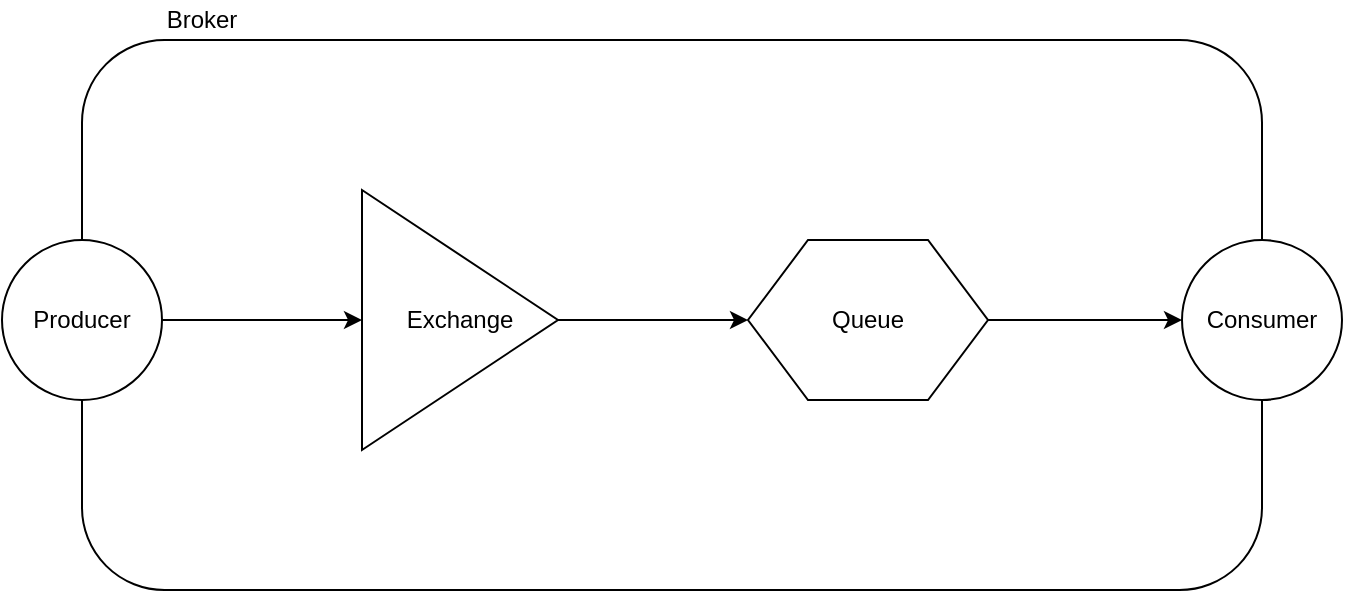 <mxfile version="10.6.0" type="device"><diagram id="f1-XeVxHeprQzeREIMUc" name="broker"><mxGraphModel dx="1010" dy="571" grid="1" gridSize="10" guides="1" tooltips="1" connect="1" arrows="1" fold="1" page="1" pageScale="1" pageWidth="827" pageHeight="1169" background="none" math="0" shadow="0"><root><mxCell id="0"/><mxCell id="1" parent="0"/><mxCell id="iHGMKNVKGfgwkC_k8Q8m-10" value="" style="rounded=1;whiteSpace=wrap;html=1;" vertex="1" parent="1"><mxGeometry x="80" y="80" width="590" height="275" as="geometry"/></mxCell><mxCell id="iHGMKNVKGfgwkC_k8Q8m-5" style="edgeStyle=orthogonalEdgeStyle;rounded=0;orthogonalLoop=1;jettySize=auto;html=1;exitX=1;exitY=0.5;exitDx=0;exitDy=0;entryX=0;entryY=0.5;entryDx=0;entryDy=0;" edge="1" parent="1" source="iHGMKNVKGfgwkC_k8Q8m-1" target="iHGMKNVKGfgwkC_k8Q8m-2"><mxGeometry relative="1" as="geometry"/></mxCell><mxCell id="iHGMKNVKGfgwkC_k8Q8m-1" value="Producer" style="ellipse;whiteSpace=wrap;html=1;aspect=fixed;" vertex="1" parent="1"><mxGeometry x="40" y="180" width="80" height="80" as="geometry"/></mxCell><mxCell id="iHGMKNVKGfgwkC_k8Q8m-6" style="edgeStyle=orthogonalEdgeStyle;rounded=0;orthogonalLoop=1;jettySize=auto;html=1;exitX=1;exitY=0.5;exitDx=0;exitDy=0;entryX=0;entryY=0.5;entryDx=0;entryDy=0;" edge="1" parent="1" source="iHGMKNVKGfgwkC_k8Q8m-2" target="iHGMKNVKGfgwkC_k8Q8m-4"><mxGeometry relative="1" as="geometry"/></mxCell><mxCell id="iHGMKNVKGfgwkC_k8Q8m-2" value="Exchange" style="triangle;whiteSpace=wrap;html=1;" vertex="1" parent="1"><mxGeometry x="220" y="155" width="98" height="130" as="geometry"/></mxCell><mxCell id="iHGMKNVKGfgwkC_k8Q8m-8" style="edgeStyle=orthogonalEdgeStyle;rounded=0;orthogonalLoop=1;jettySize=auto;html=1;exitX=1;exitY=0.5;exitDx=0;exitDy=0;entryX=0;entryY=0.5;entryDx=0;entryDy=0;" edge="1" parent="1" source="iHGMKNVKGfgwkC_k8Q8m-4" target="iHGMKNVKGfgwkC_k8Q8m-7"><mxGeometry relative="1" as="geometry"/></mxCell><mxCell id="iHGMKNVKGfgwkC_k8Q8m-4" value="Queue" style="shape=hexagon;perimeter=hexagonPerimeter2;whiteSpace=wrap;html=1;" vertex="1" parent="1"><mxGeometry x="413" y="180" width="120" height="80" as="geometry"/></mxCell><mxCell id="iHGMKNVKGfgwkC_k8Q8m-7" value="Consumer&lt;br&gt;" style="ellipse;whiteSpace=wrap;html=1;aspect=fixed;" vertex="1" parent="1"><mxGeometry x="630" y="180" width="80" height="80" as="geometry"/></mxCell><mxCell id="iHGMKNVKGfgwkC_k8Q8m-11" value="Broker" style="text;html=1;strokeColor=none;fillColor=none;align=center;verticalAlign=middle;whiteSpace=wrap;rounded=0;" vertex="1" parent="1"><mxGeometry x="120" y="60" width="40" height="20" as="geometry"/></mxCell></root></mxGraphModel></diagram><diagram name="fanout01" id="IVBanpbPXXGcTEiQxsfB"><mxGraphModel dx="1010" dy="571" grid="1" gridSize="10" guides="1" tooltips="1" connect="1" arrows="1" fold="1" page="1" pageScale="1" pageWidth="827" pageHeight="1169" background="none" math="0" shadow="0"><root><mxCell id="A5jGh8L7k7nuLgflCHBd-0"/><mxCell id="A5jGh8L7k7nuLgflCHBd-1" parent="A5jGh8L7k7nuLgflCHBd-0"/><mxCell id="A5jGh8L7k7nuLgflCHBd-2" value="" style="rounded=1;whiteSpace=wrap;html=1;" vertex="1" parent="A5jGh8L7k7nuLgflCHBd-1"><mxGeometry x="80" y="80" width="590" height="275" as="geometry"/></mxCell><mxCell id="A5jGh8L7k7nuLgflCHBd-3" style="edgeStyle=orthogonalEdgeStyle;rounded=0;orthogonalLoop=1;jettySize=auto;html=1;exitX=1;exitY=0.5;exitDx=0;exitDy=0;entryX=0;entryY=0.5;entryDx=0;entryDy=0;" edge="1" parent="A5jGh8L7k7nuLgflCHBd-1" source="A5jGh8L7k7nuLgflCHBd-4" target="A5jGh8L7k7nuLgflCHBd-6"><mxGeometry relative="1" as="geometry"/></mxCell><mxCell id="A5jGh8L7k7nuLgflCHBd-4" value="Producer" style="ellipse;whiteSpace=wrap;html=1;aspect=fixed;" vertex="1" parent="A5jGh8L7k7nuLgflCHBd-1"><mxGeometry x="40" y="180" width="80" height="80" as="geometry"/></mxCell><mxCell id="A5jGh8L7k7nuLgflCHBd-5" style="edgeStyle=orthogonalEdgeStyle;rounded=0;orthogonalLoop=1;jettySize=auto;html=1;exitX=1;exitY=0.5;exitDx=0;exitDy=0;entryX=0;entryY=0.5;entryDx=0;entryDy=0;" edge="1" parent="A5jGh8L7k7nuLgflCHBd-1" source="A5jGh8L7k7nuLgflCHBd-6" target="A5jGh8L7k7nuLgflCHBd-8"><mxGeometry relative="1" as="geometry"/></mxCell><mxCell id="A5jGh8L7k7nuLgflCHBd-13" style="edgeStyle=orthogonalEdgeStyle;rounded=0;orthogonalLoop=1;jettySize=auto;html=1;exitX=0.5;exitY=1;exitDx=0;exitDy=0;" edge="1" parent="A5jGh8L7k7nuLgflCHBd-1" source="A5jGh8L7k7nuLgflCHBd-6" target="A5jGh8L7k7nuLgflCHBd-12"><mxGeometry relative="1" as="geometry"/></mxCell><mxCell id="A5jGh8L7k7nuLgflCHBd-14" style="edgeStyle=orthogonalEdgeStyle;rounded=0;orthogonalLoop=1;jettySize=auto;html=1;exitX=0.5;exitY=0;exitDx=0;exitDy=0;entryX=0;entryY=0.5;entryDx=0;entryDy=0;" edge="1" parent="A5jGh8L7k7nuLgflCHBd-1" source="A5jGh8L7k7nuLgflCHBd-6" target="A5jGh8L7k7nuLgflCHBd-11"><mxGeometry relative="1" as="geometry"/></mxCell><mxCell id="A5jGh8L7k7nuLgflCHBd-6" value="Exchange" style="triangle;whiteSpace=wrap;html=1;" vertex="1" parent="A5jGh8L7k7nuLgflCHBd-1"><mxGeometry x="220" y="155" width="98" height="130" as="geometry"/></mxCell><mxCell id="A5jGh8L7k7nuLgflCHBd-7" style="edgeStyle=orthogonalEdgeStyle;rounded=0;orthogonalLoop=1;jettySize=auto;html=1;exitX=1;exitY=0.5;exitDx=0;exitDy=0;entryX=0;entryY=0.5;entryDx=0;entryDy=0;" edge="1" parent="A5jGh8L7k7nuLgflCHBd-1" source="A5jGh8L7k7nuLgflCHBd-8" target="A5jGh8L7k7nuLgflCHBd-9"><mxGeometry relative="1" as="geometry"/></mxCell><mxCell id="A5jGh8L7k7nuLgflCHBd-8" value="Queue" style="shape=hexagon;perimeter=hexagonPerimeter2;whiteSpace=wrap;html=1;" vertex="1" parent="A5jGh8L7k7nuLgflCHBd-1"><mxGeometry x="413" y="180" width="120" height="80" as="geometry"/></mxCell><mxCell id="A5jGh8L7k7nuLgflCHBd-9" value="Consumer&lt;br&gt;" style="ellipse;whiteSpace=wrap;html=1;aspect=fixed;" vertex="1" parent="A5jGh8L7k7nuLgflCHBd-1"><mxGeometry x="630" y="180" width="80" height="80" as="geometry"/></mxCell><mxCell id="A5jGh8L7k7nuLgflCHBd-10" value="Broker" style="text;html=1;strokeColor=none;fillColor=none;align=center;verticalAlign=middle;whiteSpace=wrap;rounded=0;" vertex="1" parent="A5jGh8L7k7nuLgflCHBd-1"><mxGeometry x="120" y="60" width="40" height="20" as="geometry"/></mxCell><mxCell id="A5jGh8L7k7nuLgflCHBd-17" style="edgeStyle=orthogonalEdgeStyle;rounded=0;orthogonalLoop=1;jettySize=auto;html=1;exitX=1;exitY=0.5;exitDx=0;exitDy=0;" edge="1" parent="A5jGh8L7k7nuLgflCHBd-1" source="A5jGh8L7k7nuLgflCHBd-11" target="A5jGh8L7k7nuLgflCHBd-16"><mxGeometry relative="1" as="geometry"/></mxCell><mxCell id="A5jGh8L7k7nuLgflCHBd-11" value="Queue" style="shape=hexagon;perimeter=hexagonPerimeter2;whiteSpace=wrap;html=1;" vertex="1" parent="A5jGh8L7k7nuLgflCHBd-1"><mxGeometry x="413" y="90" width="120" height="80" as="geometry"/></mxCell><mxCell id="A5jGh8L7k7nuLgflCHBd-18" style="edgeStyle=orthogonalEdgeStyle;rounded=0;orthogonalLoop=1;jettySize=auto;html=1;exitX=1;exitY=0.5;exitDx=0;exitDy=0;" edge="1" parent="A5jGh8L7k7nuLgflCHBd-1" source="A5jGh8L7k7nuLgflCHBd-12" target="A5jGh8L7k7nuLgflCHBd-15"><mxGeometry relative="1" as="geometry"/></mxCell><mxCell id="A5jGh8L7k7nuLgflCHBd-12" value="Queue" style="shape=hexagon;perimeter=hexagonPerimeter2;whiteSpace=wrap;html=1;" vertex="1" parent="A5jGh8L7k7nuLgflCHBd-1"><mxGeometry x="413" y="270" width="120" height="80" as="geometry"/></mxCell><mxCell id="A5jGh8L7k7nuLgflCHBd-15" value="Consumer&lt;br&gt;" style="ellipse;whiteSpace=wrap;html=1;aspect=fixed;" vertex="1" parent="A5jGh8L7k7nuLgflCHBd-1"><mxGeometry x="630" y="270" width="80" height="80" as="geometry"/></mxCell><mxCell id="A5jGh8L7k7nuLgflCHBd-16" value="Consumer&lt;br&gt;" style="ellipse;whiteSpace=wrap;html=1;aspect=fixed;" vertex="1" parent="A5jGh8L7k7nuLgflCHBd-1"><mxGeometry x="630" y="90" width="80" height="80" as="geometry"/></mxCell></root></mxGraphModel></diagram><diagram name="fanout02" id="1JqD6uJ2kDpvd539O9pW"><mxGraphModel dx="1010" dy="571" grid="1" gridSize="10" guides="1" tooltips="1" connect="1" arrows="1" fold="1" page="1" pageScale="1" pageWidth="827" pageHeight="1169" background="none" math="0" shadow="0"><root><mxCell id="AMjugSxgLTo23-vDv1gR-0"/><mxCell id="AMjugSxgLTo23-vDv1gR-1" parent="AMjugSxgLTo23-vDv1gR-0"/><mxCell id="AMjugSxgLTo23-vDv1gR-2" value="" style="rounded=1;whiteSpace=wrap;html=1;" vertex="1" parent="AMjugSxgLTo23-vDv1gR-1"><mxGeometry x="80" y="80" width="590" height="275" as="geometry"/></mxCell><mxCell id="AMjugSxgLTo23-vDv1gR-3" style="edgeStyle=orthogonalEdgeStyle;rounded=0;orthogonalLoop=1;jettySize=auto;html=1;exitX=1;exitY=0.5;exitDx=0;exitDy=0;entryX=0;entryY=0.5;entryDx=0;entryDy=0;" edge="1" parent="AMjugSxgLTo23-vDv1gR-1" source="AMjugSxgLTo23-vDv1gR-4" target="AMjugSxgLTo23-vDv1gR-8"><mxGeometry relative="1" as="geometry"/></mxCell><mxCell id="AMjugSxgLTo23-vDv1gR-4" value="Producer" style="ellipse;whiteSpace=wrap;html=1;aspect=fixed;" vertex="1" parent="AMjugSxgLTo23-vDv1gR-1"><mxGeometry x="40" y="180" width="80" height="80" as="geometry"/></mxCell><mxCell id="AMjugSxgLTo23-vDv1gR-5" style="edgeStyle=orthogonalEdgeStyle;rounded=0;orthogonalLoop=1;jettySize=auto;html=1;exitX=1;exitY=0.5;exitDx=0;exitDy=0;entryX=0;entryY=0.5;entryDx=0;entryDy=0;" edge="1" parent="AMjugSxgLTo23-vDv1gR-1" source="AMjugSxgLTo23-vDv1gR-8" target="AMjugSxgLTo23-vDv1gR-10"><mxGeometry relative="1" as="geometry"/></mxCell><mxCell id="AMjugSxgLTo23-vDv1gR-6" style="edgeStyle=orthogonalEdgeStyle;rounded=0;orthogonalLoop=1;jettySize=auto;html=1;exitX=0.5;exitY=1;exitDx=0;exitDy=0;" edge="1" parent="AMjugSxgLTo23-vDv1gR-1" source="AMjugSxgLTo23-vDv1gR-8" target="AMjugSxgLTo23-vDv1gR-16"><mxGeometry relative="1" as="geometry"/></mxCell><mxCell id="AMjugSxgLTo23-vDv1gR-7" style="edgeStyle=orthogonalEdgeStyle;rounded=0;orthogonalLoop=1;jettySize=auto;html=1;exitX=0.5;exitY=0;exitDx=0;exitDy=0;entryX=0;entryY=0.5;entryDx=0;entryDy=0;" edge="1" parent="AMjugSxgLTo23-vDv1gR-1" source="AMjugSxgLTo23-vDv1gR-8" target="AMjugSxgLTo23-vDv1gR-14"><mxGeometry relative="1" as="geometry"/></mxCell><mxCell id="AMjugSxgLTo23-vDv1gR-8" value="Exchange" style="triangle;whiteSpace=wrap;html=1;" vertex="1" parent="AMjugSxgLTo23-vDv1gR-1"><mxGeometry x="220" y="155" width="98" height="130" as="geometry"/></mxCell><mxCell id="AMjugSxgLTo23-vDv1gR-9" style="edgeStyle=orthogonalEdgeStyle;rounded=0;orthogonalLoop=1;jettySize=auto;html=1;exitX=1;exitY=0.5;exitDx=0;exitDy=0;entryX=0;entryY=0.5;entryDx=0;entryDy=0;" edge="1" parent="AMjugSxgLTo23-vDv1gR-1" source="AMjugSxgLTo23-vDv1gR-10" target="AMjugSxgLTo23-vDv1gR-11"><mxGeometry relative="1" as="geometry"/></mxCell><mxCell id="AMjugSxgLTo23-vDv1gR-10" value="Queue" style="shape=hexagon;perimeter=hexagonPerimeter2;whiteSpace=wrap;html=1;" vertex="1" parent="AMjugSxgLTo23-vDv1gR-1"><mxGeometry x="413" y="180" width="120" height="80" as="geometry"/></mxCell><mxCell id="AMjugSxgLTo23-vDv1gR-11" value="Consumer&lt;br&gt;" style="ellipse;whiteSpace=wrap;html=1;aspect=fixed;" vertex="1" parent="AMjugSxgLTo23-vDv1gR-1"><mxGeometry x="630" y="180" width="80" height="80" as="geometry"/></mxCell><mxCell id="AMjugSxgLTo23-vDv1gR-12" value="Broker" style="text;html=1;strokeColor=none;fillColor=none;align=center;verticalAlign=middle;whiteSpace=wrap;rounded=0;" vertex="1" parent="AMjugSxgLTo23-vDv1gR-1"><mxGeometry x="120" y="60" width="40" height="20" as="geometry"/></mxCell><mxCell id="AMjugSxgLTo23-vDv1gR-13" style="edgeStyle=orthogonalEdgeStyle;rounded=0;orthogonalLoop=1;jettySize=auto;html=1;exitX=1;exitY=0.5;exitDx=0;exitDy=0;" edge="1" parent="AMjugSxgLTo23-vDv1gR-1" source="AMjugSxgLTo23-vDv1gR-14" target="AMjugSxgLTo23-vDv1gR-18"><mxGeometry relative="1" as="geometry"/></mxCell><mxCell id="AMjugSxgLTo23-vDv1gR-14" value="Queue" style="shape=hexagon;perimeter=hexagonPerimeter2;whiteSpace=wrap;html=1;" vertex="1" parent="AMjugSxgLTo23-vDv1gR-1"><mxGeometry x="413" y="90" width="120" height="80" as="geometry"/></mxCell><mxCell id="AMjugSxgLTo23-vDv1gR-15" style="edgeStyle=orthogonalEdgeStyle;rounded=0;orthogonalLoop=1;jettySize=auto;html=1;exitX=1;exitY=0.5;exitDx=0;exitDy=0;" edge="1" parent="AMjugSxgLTo23-vDv1gR-1" source="AMjugSxgLTo23-vDv1gR-16" target="AMjugSxgLTo23-vDv1gR-17"><mxGeometry relative="1" as="geometry"/></mxCell><mxCell id="AMjugSxgLTo23-vDv1gR-16" value="Queue" style="shape=hexagon;perimeter=hexagonPerimeter2;whiteSpace=wrap;html=1;" vertex="1" parent="AMjugSxgLTo23-vDv1gR-1"><mxGeometry x="413" y="270" width="120" height="80" as="geometry"/></mxCell><mxCell id="AMjugSxgLTo23-vDv1gR-17" value="Consumer&lt;br&gt;" style="ellipse;whiteSpace=wrap;html=1;aspect=fixed;" vertex="1" parent="AMjugSxgLTo23-vDv1gR-1"><mxGeometry x="630" y="270" width="80" height="80" as="geometry"/></mxCell><mxCell id="AMjugSxgLTo23-vDv1gR-18" value="Consumer&lt;br&gt;" style="ellipse;whiteSpace=wrap;html=1;aspect=fixed;" vertex="1" parent="AMjugSxgLTo23-vDv1gR-1"><mxGeometry x="630" y="90" width="80" height="80" as="geometry"/></mxCell><mxCell id="AMjugSxgLTo23-vDv1gR-21" value="Message" style="shape=note;whiteSpace=wrap;html=1;backgroundOutline=1;darkOpacity=0.05;direction=north;size=11;" vertex="1" parent="AMjugSxgLTo23-vDv1gR-1"><mxGeometry x="130.5" y="175" width="63" height="40" as="geometry"/></mxCell></root></mxGraphModel></diagram><diagram name="fanout03" id="rftDLD_nWcHbKOl73t8J"><mxGraphModel dx="1010" dy="571" grid="1" gridSize="10" guides="1" tooltips="1" connect="1" arrows="1" fold="1" page="1" pageScale="1" pageWidth="827" pageHeight="1169" background="none" math="0" shadow="0"><root><mxCell id="MQ0NMyjFQAntELEmp97x-0"/><mxCell id="MQ0NMyjFQAntELEmp97x-1" parent="MQ0NMyjFQAntELEmp97x-0"/><mxCell id="MQ0NMyjFQAntELEmp97x-2" value="" style="rounded=1;whiteSpace=wrap;html=1;" vertex="1" parent="MQ0NMyjFQAntELEmp97x-1"><mxGeometry x="80" y="80" width="590" height="275" as="geometry"/></mxCell><mxCell id="MQ0NMyjFQAntELEmp97x-3" style="edgeStyle=orthogonalEdgeStyle;rounded=0;orthogonalLoop=1;jettySize=auto;html=1;exitX=1;exitY=0.5;exitDx=0;exitDy=0;entryX=0;entryY=0.5;entryDx=0;entryDy=0;" edge="1" parent="MQ0NMyjFQAntELEmp97x-1" source="MQ0NMyjFQAntELEmp97x-4" target="MQ0NMyjFQAntELEmp97x-8"><mxGeometry relative="1" as="geometry"/></mxCell><mxCell id="MQ0NMyjFQAntELEmp97x-4" value="Producer" style="ellipse;whiteSpace=wrap;html=1;aspect=fixed;" vertex="1" parent="MQ0NMyjFQAntELEmp97x-1"><mxGeometry x="40" y="180" width="80" height="80" as="geometry"/></mxCell><mxCell id="MQ0NMyjFQAntELEmp97x-5" style="edgeStyle=orthogonalEdgeStyle;rounded=0;orthogonalLoop=1;jettySize=auto;html=1;exitX=1;exitY=0.5;exitDx=0;exitDy=0;entryX=0;entryY=0.5;entryDx=0;entryDy=0;" edge="1" parent="MQ0NMyjFQAntELEmp97x-1" source="MQ0NMyjFQAntELEmp97x-8" target="MQ0NMyjFQAntELEmp97x-10"><mxGeometry relative="1" as="geometry"/></mxCell><mxCell id="MQ0NMyjFQAntELEmp97x-6" style="edgeStyle=orthogonalEdgeStyle;rounded=0;orthogonalLoop=1;jettySize=auto;html=1;exitX=0.5;exitY=1;exitDx=0;exitDy=0;" edge="1" parent="MQ0NMyjFQAntELEmp97x-1" source="MQ0NMyjFQAntELEmp97x-8" target="MQ0NMyjFQAntELEmp97x-16"><mxGeometry relative="1" as="geometry"/></mxCell><mxCell id="MQ0NMyjFQAntELEmp97x-7" style="edgeStyle=orthogonalEdgeStyle;rounded=0;orthogonalLoop=1;jettySize=auto;html=1;exitX=0.5;exitY=0;exitDx=0;exitDy=0;entryX=0;entryY=0.5;entryDx=0;entryDy=0;" edge="1" parent="MQ0NMyjFQAntELEmp97x-1" source="MQ0NMyjFQAntELEmp97x-8" target="MQ0NMyjFQAntELEmp97x-14"><mxGeometry relative="1" as="geometry"/></mxCell><mxCell id="MQ0NMyjFQAntELEmp97x-8" value="Exchange" style="triangle;whiteSpace=wrap;html=1;" vertex="1" parent="MQ0NMyjFQAntELEmp97x-1"><mxGeometry x="220" y="155" width="98" height="130" as="geometry"/></mxCell><mxCell id="MQ0NMyjFQAntELEmp97x-9" style="edgeStyle=orthogonalEdgeStyle;rounded=0;orthogonalLoop=1;jettySize=auto;html=1;exitX=1;exitY=0.5;exitDx=0;exitDy=0;entryX=0;entryY=0.5;entryDx=0;entryDy=0;" edge="1" parent="MQ0NMyjFQAntELEmp97x-1" source="MQ0NMyjFQAntELEmp97x-10" target="MQ0NMyjFQAntELEmp97x-11"><mxGeometry relative="1" as="geometry"/></mxCell><mxCell id="MQ0NMyjFQAntELEmp97x-10" value="Queue" style="shape=hexagon;perimeter=hexagonPerimeter2;whiteSpace=wrap;html=1;" vertex="1" parent="MQ0NMyjFQAntELEmp97x-1"><mxGeometry x="413" y="180" width="120" height="80" as="geometry"/></mxCell><mxCell id="MQ0NMyjFQAntELEmp97x-11" value="Consumer&lt;br&gt;" style="ellipse;whiteSpace=wrap;html=1;aspect=fixed;" vertex="1" parent="MQ0NMyjFQAntELEmp97x-1"><mxGeometry x="630" y="180" width="80" height="80" as="geometry"/></mxCell><mxCell id="MQ0NMyjFQAntELEmp97x-12" value="Broker" style="text;html=1;strokeColor=none;fillColor=none;align=center;verticalAlign=middle;whiteSpace=wrap;rounded=0;" vertex="1" parent="MQ0NMyjFQAntELEmp97x-1"><mxGeometry x="120" y="60" width="40" height="20" as="geometry"/></mxCell><mxCell id="MQ0NMyjFQAntELEmp97x-13" style="edgeStyle=orthogonalEdgeStyle;rounded=0;orthogonalLoop=1;jettySize=auto;html=1;exitX=1;exitY=0.5;exitDx=0;exitDy=0;" edge="1" parent="MQ0NMyjFQAntELEmp97x-1" source="MQ0NMyjFQAntELEmp97x-14" target="MQ0NMyjFQAntELEmp97x-18"><mxGeometry relative="1" as="geometry"/></mxCell><mxCell id="MQ0NMyjFQAntELEmp97x-14" value="Queue" style="shape=hexagon;perimeter=hexagonPerimeter2;whiteSpace=wrap;html=1;" vertex="1" parent="MQ0NMyjFQAntELEmp97x-1"><mxGeometry x="413" y="90" width="120" height="80" as="geometry"/></mxCell><mxCell id="MQ0NMyjFQAntELEmp97x-15" style="edgeStyle=orthogonalEdgeStyle;rounded=0;orthogonalLoop=1;jettySize=auto;html=1;exitX=1;exitY=0.5;exitDx=0;exitDy=0;" edge="1" parent="MQ0NMyjFQAntELEmp97x-1" source="MQ0NMyjFQAntELEmp97x-16" target="MQ0NMyjFQAntELEmp97x-17"><mxGeometry relative="1" as="geometry"/></mxCell><mxCell id="MQ0NMyjFQAntELEmp97x-16" value="Queue" style="shape=hexagon;perimeter=hexagonPerimeter2;whiteSpace=wrap;html=1;" vertex="1" parent="MQ0NMyjFQAntELEmp97x-1"><mxGeometry x="413" y="270" width="120" height="80" as="geometry"/></mxCell><mxCell id="MQ0NMyjFQAntELEmp97x-17" value="Consumer&lt;br&gt;" style="ellipse;whiteSpace=wrap;html=1;aspect=fixed;" vertex="1" parent="MQ0NMyjFQAntELEmp97x-1"><mxGeometry x="630" y="270" width="80" height="80" as="geometry"/></mxCell><mxCell id="MQ0NMyjFQAntELEmp97x-18" value="Consumer&lt;br&gt;" style="ellipse;whiteSpace=wrap;html=1;aspect=fixed;" vertex="1" parent="MQ0NMyjFQAntELEmp97x-1"><mxGeometry x="630" y="90" width="80" height="80" as="geometry"/></mxCell><mxCell id="MQ0NMyjFQAntELEmp97x-19" value="Message" style="shape=note;whiteSpace=wrap;html=1;backgroundOutline=1;darkOpacity=0.05;direction=north;size=11;" vertex="1" parent="MQ0NMyjFQAntELEmp97x-1"><mxGeometry x="300" y="144" width="63" height="40" as="geometry"/></mxCell><mxCell id="MQ0NMyjFQAntELEmp97x-22" value="Message" style="shape=note;whiteSpace=wrap;html=1;backgroundOutline=1;darkOpacity=0.05;direction=north;size=11;" vertex="1" parent="MQ0NMyjFQAntELEmp97x-1"><mxGeometry x="330" y="197.5" width="63" height="40" as="geometry"/></mxCell><mxCell id="MQ0NMyjFQAntELEmp97x-24" value="Message" style="shape=note;whiteSpace=wrap;html=1;backgroundOutline=1;darkOpacity=0.05;direction=north;size=11;" vertex="1" parent="MQ0NMyjFQAntELEmp97x-1"><mxGeometry x="298.5" y="258" width="63" height="40" as="geometry"/></mxCell></root></mxGraphModel></diagram><diagram name="fanout04" id="cfQbPOcx2KDgwkCeSBbt"><mxGraphModel dx="1010" dy="571" grid="1" gridSize="10" guides="1" tooltips="1" connect="1" arrows="1" fold="1" page="1" pageScale="1" pageWidth="827" pageHeight="1169" background="none" math="0" shadow="0"><root><mxCell id="aR1x6hQcETRZtNAHpj9e-0"/><mxCell id="aR1x6hQcETRZtNAHpj9e-1" parent="aR1x6hQcETRZtNAHpj9e-0"/><mxCell id="aR1x6hQcETRZtNAHpj9e-2" value="" style="rounded=1;whiteSpace=wrap;html=1;" vertex="1" parent="aR1x6hQcETRZtNAHpj9e-1"><mxGeometry x="80" y="80" width="590" height="275" as="geometry"/></mxCell><mxCell id="aR1x6hQcETRZtNAHpj9e-3" style="edgeStyle=orthogonalEdgeStyle;rounded=0;orthogonalLoop=1;jettySize=auto;html=1;exitX=1;exitY=0.5;exitDx=0;exitDy=0;entryX=0;entryY=0.5;entryDx=0;entryDy=0;" edge="1" parent="aR1x6hQcETRZtNAHpj9e-1" source="aR1x6hQcETRZtNAHpj9e-4" target="aR1x6hQcETRZtNAHpj9e-8"><mxGeometry relative="1" as="geometry"/></mxCell><mxCell id="aR1x6hQcETRZtNAHpj9e-4" value="Producer" style="ellipse;whiteSpace=wrap;html=1;aspect=fixed;" vertex="1" parent="aR1x6hQcETRZtNAHpj9e-1"><mxGeometry x="40" y="180" width="80" height="80" as="geometry"/></mxCell><mxCell id="aR1x6hQcETRZtNAHpj9e-5" style="edgeStyle=orthogonalEdgeStyle;rounded=0;orthogonalLoop=1;jettySize=auto;html=1;exitX=1;exitY=0.5;exitDx=0;exitDy=0;entryX=0;entryY=0.5;entryDx=0;entryDy=0;" edge="1" parent="aR1x6hQcETRZtNAHpj9e-1" source="aR1x6hQcETRZtNAHpj9e-8" target="aR1x6hQcETRZtNAHpj9e-10"><mxGeometry relative="1" as="geometry"/></mxCell><mxCell id="aR1x6hQcETRZtNAHpj9e-6" style="edgeStyle=orthogonalEdgeStyle;rounded=0;orthogonalLoop=1;jettySize=auto;html=1;exitX=0.5;exitY=1;exitDx=0;exitDy=0;" edge="1" parent="aR1x6hQcETRZtNAHpj9e-1" source="aR1x6hQcETRZtNAHpj9e-8" target="aR1x6hQcETRZtNAHpj9e-16"><mxGeometry relative="1" as="geometry"/></mxCell><mxCell id="aR1x6hQcETRZtNAHpj9e-7" style="edgeStyle=orthogonalEdgeStyle;rounded=0;orthogonalLoop=1;jettySize=auto;html=1;exitX=0.5;exitY=0;exitDx=0;exitDy=0;entryX=0;entryY=0.5;entryDx=0;entryDy=0;" edge="1" parent="aR1x6hQcETRZtNAHpj9e-1" source="aR1x6hQcETRZtNAHpj9e-8" target="aR1x6hQcETRZtNAHpj9e-14"><mxGeometry relative="1" as="geometry"/></mxCell><mxCell id="aR1x6hQcETRZtNAHpj9e-8" value="Exchange" style="triangle;whiteSpace=wrap;html=1;" vertex="1" parent="aR1x6hQcETRZtNAHpj9e-1"><mxGeometry x="220" y="155" width="98" height="130" as="geometry"/></mxCell><mxCell id="aR1x6hQcETRZtNAHpj9e-9" style="edgeStyle=orthogonalEdgeStyle;rounded=0;orthogonalLoop=1;jettySize=auto;html=1;exitX=1;exitY=0.5;exitDx=0;exitDy=0;entryX=0;entryY=0.5;entryDx=0;entryDy=0;" edge="1" parent="aR1x6hQcETRZtNAHpj9e-1" source="aR1x6hQcETRZtNAHpj9e-10" target="aR1x6hQcETRZtNAHpj9e-11"><mxGeometry relative="1" as="geometry"/></mxCell><mxCell id="aR1x6hQcETRZtNAHpj9e-10" value="Queue" style="shape=hexagon;perimeter=hexagonPerimeter2;whiteSpace=wrap;html=1;" vertex="1" parent="aR1x6hQcETRZtNAHpj9e-1"><mxGeometry x="413" y="180" width="120" height="80" as="geometry"/></mxCell><mxCell id="aR1x6hQcETRZtNAHpj9e-11" value="Consumer&lt;br&gt;" style="ellipse;whiteSpace=wrap;html=1;aspect=fixed;" vertex="1" parent="aR1x6hQcETRZtNAHpj9e-1"><mxGeometry x="630" y="180" width="80" height="80" as="geometry"/></mxCell><mxCell id="aR1x6hQcETRZtNAHpj9e-12" value="Broker" style="text;html=1;strokeColor=none;fillColor=none;align=center;verticalAlign=middle;whiteSpace=wrap;rounded=0;" vertex="1" parent="aR1x6hQcETRZtNAHpj9e-1"><mxGeometry x="120" y="60" width="40" height="20" as="geometry"/></mxCell><mxCell id="aR1x6hQcETRZtNAHpj9e-13" style="edgeStyle=orthogonalEdgeStyle;rounded=0;orthogonalLoop=1;jettySize=auto;html=1;exitX=1;exitY=0.5;exitDx=0;exitDy=0;" edge="1" parent="aR1x6hQcETRZtNAHpj9e-1" source="aR1x6hQcETRZtNAHpj9e-14" target="aR1x6hQcETRZtNAHpj9e-18"><mxGeometry relative="1" as="geometry"/></mxCell><mxCell id="aR1x6hQcETRZtNAHpj9e-14" value="Queue" style="shape=hexagon;perimeter=hexagonPerimeter2;whiteSpace=wrap;html=1;" vertex="1" parent="aR1x6hQcETRZtNAHpj9e-1"><mxGeometry x="413" y="90" width="120" height="80" as="geometry"/></mxCell><mxCell id="aR1x6hQcETRZtNAHpj9e-15" style="edgeStyle=orthogonalEdgeStyle;rounded=0;orthogonalLoop=1;jettySize=auto;html=1;exitX=1;exitY=0.5;exitDx=0;exitDy=0;" edge="1" parent="aR1x6hQcETRZtNAHpj9e-1" source="aR1x6hQcETRZtNAHpj9e-16" target="aR1x6hQcETRZtNAHpj9e-17"><mxGeometry relative="1" as="geometry"/></mxCell><mxCell id="aR1x6hQcETRZtNAHpj9e-16" value="Queue" style="shape=hexagon;perimeter=hexagonPerimeter2;whiteSpace=wrap;html=1;" vertex="1" parent="aR1x6hQcETRZtNAHpj9e-1"><mxGeometry x="413" y="270" width="120" height="80" as="geometry"/></mxCell><mxCell id="aR1x6hQcETRZtNAHpj9e-17" value="Consumer&lt;br&gt;" style="ellipse;whiteSpace=wrap;html=1;aspect=fixed;" vertex="1" parent="aR1x6hQcETRZtNAHpj9e-1"><mxGeometry x="630" y="270" width="80" height="80" as="geometry"/></mxCell><mxCell id="aR1x6hQcETRZtNAHpj9e-18" value="Consumer&lt;br&gt;" style="ellipse;whiteSpace=wrap;html=1;aspect=fixed;" vertex="1" parent="aR1x6hQcETRZtNAHpj9e-1"><mxGeometry x="630" y="90" width="80" height="80" as="geometry"/></mxCell><mxCell id="aR1x6hQcETRZtNAHpj9e-19" value="Message" style="shape=note;whiteSpace=wrap;html=1;backgroundOutline=1;darkOpacity=0.05;direction=north;size=11;" vertex="1" parent="aR1x6hQcETRZtNAHpj9e-1"><mxGeometry x="520" y="110" width="63" height="40" as="geometry"/></mxCell><mxCell id="aR1x6hQcETRZtNAHpj9e-20" value="Message" style="shape=note;whiteSpace=wrap;html=1;backgroundOutline=1;darkOpacity=0.05;direction=north;size=11;" vertex="1" parent="aR1x6hQcETRZtNAHpj9e-1"><mxGeometry x="520" y="200" width="63" height="40" as="geometry"/></mxCell><mxCell id="aR1x6hQcETRZtNAHpj9e-21" value="Message" style="shape=note;whiteSpace=wrap;html=1;backgroundOutline=1;darkOpacity=0.05;direction=north;size=11;" vertex="1" parent="aR1x6hQcETRZtNAHpj9e-1"><mxGeometry x="520" y="286" width="63" height="40" as="geometry"/></mxCell></root></mxGraphModel></diagram><diagram name="direct01" id="CPxJhGpEfF5z-p7vUV1F"><mxGraphModel dx="1250" dy="649" grid="1" gridSize="10" guides="1" tooltips="1" connect="1" arrows="1" fold="1" page="1" pageScale="1" pageWidth="827" pageHeight="1169" background="none" math="0" shadow="0"><root><mxCell id="PgH_WwjALlOWFjQqy1Ju-0"/><mxCell id="PgH_WwjALlOWFjQqy1Ju-1" parent="PgH_WwjALlOWFjQqy1Ju-0"/><mxCell id="PgH_WwjALlOWFjQqy1Ju-2" value="" style="rounded=1;whiteSpace=wrap;html=1;" vertex="1" parent="PgH_WwjALlOWFjQqy1Ju-1"><mxGeometry x="80" y="80" width="590" height="275" as="geometry"/></mxCell><mxCell id="PgH_WwjALlOWFjQqy1Ju-3" style="edgeStyle=orthogonalEdgeStyle;rounded=0;orthogonalLoop=1;jettySize=auto;html=1;exitX=1;exitY=0.5;exitDx=0;exitDy=0;entryX=0;entryY=0.5;entryDx=0;entryDy=0;" edge="1" parent="PgH_WwjALlOWFjQqy1Ju-1" source="PgH_WwjALlOWFjQqy1Ju-4" target="PgH_WwjALlOWFjQqy1Ju-8"><mxGeometry relative="1" as="geometry"/></mxCell><mxCell id="PgH_WwjALlOWFjQqy1Ju-4" value="Producer" style="ellipse;whiteSpace=wrap;html=1;aspect=fixed;" vertex="1" parent="PgH_WwjALlOWFjQqy1Ju-1"><mxGeometry x="40" y="180" width="80" height="80" as="geometry"/></mxCell><mxCell id="PgH_WwjALlOWFjQqy1Ju-5" style="edgeStyle=orthogonalEdgeStyle;rounded=0;orthogonalLoop=1;jettySize=auto;html=1;exitX=1;exitY=0.5;exitDx=0;exitDy=0;entryX=0;entryY=0.5;entryDx=0;entryDy=0;" edge="1" parent="PgH_WwjALlOWFjQqy1Ju-1" source="PgH_WwjALlOWFjQqy1Ju-8" target="PgH_WwjALlOWFjQqy1Ju-10"><mxGeometry relative="1" as="geometry"/></mxCell><mxCell id="PgH_WwjALlOWFjQqy1Ju-6" style="edgeStyle=orthogonalEdgeStyle;rounded=0;orthogonalLoop=1;jettySize=auto;html=1;exitX=0.5;exitY=1;exitDx=0;exitDy=0;" edge="1" parent="PgH_WwjALlOWFjQqy1Ju-1" source="PgH_WwjALlOWFjQqy1Ju-8" target="PgH_WwjALlOWFjQqy1Ju-16"><mxGeometry relative="1" as="geometry"/></mxCell><mxCell id="PgH_WwjALlOWFjQqy1Ju-7" style="edgeStyle=orthogonalEdgeStyle;rounded=0;orthogonalLoop=1;jettySize=auto;html=1;exitX=0.5;exitY=0;exitDx=0;exitDy=0;entryX=0;entryY=0.5;entryDx=0;entryDy=0;" edge="1" parent="PgH_WwjALlOWFjQqy1Ju-1" source="PgH_WwjALlOWFjQqy1Ju-8" target="PgH_WwjALlOWFjQqy1Ju-14"><mxGeometry relative="1" as="geometry"/></mxCell><mxCell id="PgH_WwjALlOWFjQqy1Ju-8" value="Exchange" style="triangle;whiteSpace=wrap;html=1;" vertex="1" parent="PgH_WwjALlOWFjQqy1Ju-1"><mxGeometry x="220" y="155" width="98" height="130" as="geometry"/></mxCell><mxCell id="PgH_WwjALlOWFjQqy1Ju-9" style="edgeStyle=orthogonalEdgeStyle;rounded=0;orthogonalLoop=1;jettySize=auto;html=1;exitX=1;exitY=0.5;exitDx=0;exitDy=0;entryX=0;entryY=0.5;entryDx=0;entryDy=0;" edge="1" parent="PgH_WwjALlOWFjQqy1Ju-1" source="PgH_WwjALlOWFjQqy1Ju-10" target="PgH_WwjALlOWFjQqy1Ju-11"><mxGeometry relative="1" as="geometry"/></mxCell><mxCell id="PgH_WwjALlOWFjQqy1Ju-10" value="Queue&lt;br&gt;(green)&lt;br&gt;" style="shape=hexagon;perimeter=hexagonPerimeter2;whiteSpace=wrap;html=1;fillColor=#d5e8d4;strokeColor=#82b366;" vertex="1" parent="PgH_WwjALlOWFjQqy1Ju-1"><mxGeometry x="413" y="180" width="120" height="80" as="geometry"/></mxCell><mxCell id="PgH_WwjALlOWFjQqy1Ju-11" value="Consumer&lt;br&gt;" style="ellipse;whiteSpace=wrap;html=1;aspect=fixed;" vertex="1" parent="PgH_WwjALlOWFjQqy1Ju-1"><mxGeometry x="630" y="180" width="80" height="80" as="geometry"/></mxCell><mxCell id="PgH_WwjALlOWFjQqy1Ju-12" value="Broker" style="text;html=1;strokeColor=none;fillColor=none;align=center;verticalAlign=middle;whiteSpace=wrap;rounded=0;" vertex="1" parent="PgH_WwjALlOWFjQqy1Ju-1"><mxGeometry x="120" y="60" width="40" height="20" as="geometry"/></mxCell><mxCell id="PgH_WwjALlOWFjQqy1Ju-13" style="edgeStyle=orthogonalEdgeStyle;rounded=0;orthogonalLoop=1;jettySize=auto;html=1;exitX=1;exitY=0.5;exitDx=0;exitDy=0;" edge="1" parent="PgH_WwjALlOWFjQqy1Ju-1" source="PgH_WwjALlOWFjQqy1Ju-14" target="PgH_WwjALlOWFjQqy1Ju-18"><mxGeometry relative="1" as="geometry"/></mxCell><mxCell id="PgH_WwjALlOWFjQqy1Ju-14" value="Queue&lt;br&gt;(red)&lt;br&gt;" style="shape=hexagon;perimeter=hexagonPerimeter2;whiteSpace=wrap;html=1;fillColor=#f8cecc;strokeColor=#b85450;" vertex="1" parent="PgH_WwjALlOWFjQqy1Ju-1"><mxGeometry x="413" y="90" width="120" height="80" as="geometry"/></mxCell><mxCell id="PgH_WwjALlOWFjQqy1Ju-15" style="edgeStyle=orthogonalEdgeStyle;rounded=0;orthogonalLoop=1;jettySize=auto;html=1;exitX=1;exitY=0.5;exitDx=0;exitDy=0;" edge="1" parent="PgH_WwjALlOWFjQqy1Ju-1" source="PgH_WwjALlOWFjQqy1Ju-16" target="PgH_WwjALlOWFjQqy1Ju-17"><mxGeometry relative="1" as="geometry"/></mxCell><mxCell id="PgH_WwjALlOWFjQqy1Ju-16" value="Queue&lt;br&gt;(blue)&lt;br&gt;" style="shape=hexagon;perimeter=hexagonPerimeter2;whiteSpace=wrap;html=1;fillColor=#dae8fc;strokeColor=#6c8ebf;" vertex="1" parent="PgH_WwjALlOWFjQqy1Ju-1"><mxGeometry x="413" y="270" width="120" height="80" as="geometry"/></mxCell><mxCell id="PgH_WwjALlOWFjQqy1Ju-17" value="Consumer&lt;br&gt;" style="ellipse;whiteSpace=wrap;html=1;aspect=fixed;" vertex="1" parent="PgH_WwjALlOWFjQqy1Ju-1"><mxGeometry x="630" y="270" width="80" height="80" as="geometry"/></mxCell><mxCell id="PgH_WwjALlOWFjQqy1Ju-18" value="Consumer&lt;br&gt;" style="ellipse;whiteSpace=wrap;html=1;aspect=fixed;" vertex="1" parent="PgH_WwjALlOWFjQqy1Ju-1"><mxGeometry x="630" y="90" width="80" height="80" as="geometry"/></mxCell></root></mxGraphModel></diagram><diagram name="direct02" id="RL73Ps5PgIb6TPvy0Inv"><mxGraphModel dx="1010" dy="571" grid="1" gridSize="10" guides="1" tooltips="1" connect="1" arrows="1" fold="1" page="1" pageScale="1" pageWidth="827" pageHeight="1169" background="none" math="0" shadow="0"><root><mxCell id="W5QBg8is4OdPvR27Meg5-0"/><mxCell id="W5QBg8is4OdPvR27Meg5-1" parent="W5QBg8is4OdPvR27Meg5-0"/><mxCell id="W5QBg8is4OdPvR27Meg5-2" value="" style="rounded=1;whiteSpace=wrap;html=1;" vertex="1" parent="W5QBg8is4OdPvR27Meg5-1"><mxGeometry x="80" y="80" width="590" height="275" as="geometry"/></mxCell><mxCell id="W5QBg8is4OdPvR27Meg5-3" style="edgeStyle=orthogonalEdgeStyle;rounded=0;orthogonalLoop=1;jettySize=auto;html=1;exitX=1;exitY=0.5;exitDx=0;exitDy=0;entryX=0;entryY=0.5;entryDx=0;entryDy=0;" edge="1" parent="W5QBg8is4OdPvR27Meg5-1" source="W5QBg8is4OdPvR27Meg5-4" target="W5QBg8is4OdPvR27Meg5-8"><mxGeometry relative="1" as="geometry"/></mxCell><mxCell id="W5QBg8is4OdPvR27Meg5-4" value="Producer" style="ellipse;whiteSpace=wrap;html=1;aspect=fixed;" vertex="1" parent="W5QBg8is4OdPvR27Meg5-1"><mxGeometry x="40" y="180" width="80" height="80" as="geometry"/></mxCell><mxCell id="W5QBg8is4OdPvR27Meg5-5" style="edgeStyle=orthogonalEdgeStyle;rounded=0;orthogonalLoop=1;jettySize=auto;html=1;exitX=1;exitY=0.5;exitDx=0;exitDy=0;entryX=0;entryY=0.5;entryDx=0;entryDy=0;" edge="1" parent="W5QBg8is4OdPvR27Meg5-1" source="W5QBg8is4OdPvR27Meg5-8" target="W5QBg8is4OdPvR27Meg5-10"><mxGeometry relative="1" as="geometry"/></mxCell><mxCell id="W5QBg8is4OdPvR27Meg5-6" style="edgeStyle=orthogonalEdgeStyle;rounded=0;orthogonalLoop=1;jettySize=auto;html=1;exitX=0.5;exitY=1;exitDx=0;exitDy=0;" edge="1" parent="W5QBg8is4OdPvR27Meg5-1" source="W5QBg8is4OdPvR27Meg5-8" target="W5QBg8is4OdPvR27Meg5-16"><mxGeometry relative="1" as="geometry"/></mxCell><mxCell id="W5QBg8is4OdPvR27Meg5-7" style="edgeStyle=orthogonalEdgeStyle;rounded=0;orthogonalLoop=1;jettySize=auto;html=1;exitX=0.5;exitY=0;exitDx=0;exitDy=0;entryX=0;entryY=0.5;entryDx=0;entryDy=0;" edge="1" parent="W5QBg8is4OdPvR27Meg5-1" source="W5QBg8is4OdPvR27Meg5-8" target="W5QBg8is4OdPvR27Meg5-14"><mxGeometry relative="1" as="geometry"/></mxCell><mxCell id="W5QBg8is4OdPvR27Meg5-8" value="Exchange" style="triangle;whiteSpace=wrap;html=1;" vertex="1" parent="W5QBg8is4OdPvR27Meg5-1"><mxGeometry x="220" y="155" width="98" height="130" as="geometry"/></mxCell><mxCell id="W5QBg8is4OdPvR27Meg5-9" style="edgeStyle=orthogonalEdgeStyle;rounded=0;orthogonalLoop=1;jettySize=auto;html=1;exitX=1;exitY=0.5;exitDx=0;exitDy=0;entryX=0;entryY=0.5;entryDx=0;entryDy=0;" edge="1" parent="W5QBg8is4OdPvR27Meg5-1" source="W5QBg8is4OdPvR27Meg5-10" target="W5QBg8is4OdPvR27Meg5-11"><mxGeometry relative="1" as="geometry"/></mxCell><mxCell id="W5QBg8is4OdPvR27Meg5-10" value="Queue&lt;br&gt;(green)&lt;br&gt;" style="shape=hexagon;perimeter=hexagonPerimeter2;whiteSpace=wrap;html=1;fillColor=#d5e8d4;strokeColor=#82b366;" vertex="1" parent="W5QBg8is4OdPvR27Meg5-1"><mxGeometry x="413" y="180" width="120" height="80" as="geometry"/></mxCell><mxCell id="W5QBg8is4OdPvR27Meg5-11" value="Consumer&lt;br&gt;" style="ellipse;whiteSpace=wrap;html=1;aspect=fixed;" vertex="1" parent="W5QBg8is4OdPvR27Meg5-1"><mxGeometry x="630" y="180" width="80" height="80" as="geometry"/></mxCell><mxCell id="W5QBg8is4OdPvR27Meg5-12" value="Broker" style="text;html=1;strokeColor=none;fillColor=none;align=center;verticalAlign=middle;whiteSpace=wrap;rounded=0;" vertex="1" parent="W5QBg8is4OdPvR27Meg5-1"><mxGeometry x="120" y="60" width="40" height="20" as="geometry"/></mxCell><mxCell id="W5QBg8is4OdPvR27Meg5-13" style="edgeStyle=orthogonalEdgeStyle;rounded=0;orthogonalLoop=1;jettySize=auto;html=1;exitX=1;exitY=0.5;exitDx=0;exitDy=0;" edge="1" parent="W5QBg8is4OdPvR27Meg5-1" source="W5QBg8is4OdPvR27Meg5-14" target="W5QBg8is4OdPvR27Meg5-18"><mxGeometry relative="1" as="geometry"/></mxCell><mxCell id="W5QBg8is4OdPvR27Meg5-14" value="Queue&lt;br&gt;(red)&lt;br&gt;" style="shape=hexagon;perimeter=hexagonPerimeter2;whiteSpace=wrap;html=1;fillColor=#f8cecc;strokeColor=#b85450;" vertex="1" parent="W5QBg8is4OdPvR27Meg5-1"><mxGeometry x="413" y="90" width="120" height="80" as="geometry"/></mxCell><mxCell id="W5QBg8is4OdPvR27Meg5-15" style="edgeStyle=orthogonalEdgeStyle;rounded=0;orthogonalLoop=1;jettySize=auto;html=1;exitX=1;exitY=0.5;exitDx=0;exitDy=0;" edge="1" parent="W5QBg8is4OdPvR27Meg5-1" source="W5QBg8is4OdPvR27Meg5-16" target="W5QBg8is4OdPvR27Meg5-17"><mxGeometry relative="1" as="geometry"/></mxCell><mxCell id="W5QBg8is4OdPvR27Meg5-16" value="Queue&lt;br&gt;(blue)&lt;br&gt;" style="shape=hexagon;perimeter=hexagonPerimeter2;whiteSpace=wrap;html=1;fillColor=#dae8fc;strokeColor=#6c8ebf;" vertex="1" parent="W5QBg8is4OdPvR27Meg5-1"><mxGeometry x="413" y="270" width="120" height="80" as="geometry"/></mxCell><mxCell id="W5QBg8is4OdPvR27Meg5-17" value="Consumer&lt;br&gt;" style="ellipse;whiteSpace=wrap;html=1;aspect=fixed;" vertex="1" parent="W5QBg8is4OdPvR27Meg5-1"><mxGeometry x="630" y="270" width="80" height="80" as="geometry"/></mxCell><mxCell id="W5QBg8is4OdPvR27Meg5-18" value="Consumer&lt;br&gt;" style="ellipse;whiteSpace=wrap;html=1;aspect=fixed;" vertex="1" parent="W5QBg8is4OdPvR27Meg5-1"><mxGeometry x="630" y="90" width="80" height="80" as="geometry"/></mxCell><mxCell id="LkWpY72iO4ReqsO3b0gn-0" value="Message&lt;br&gt;(red)&lt;br&gt;" style="shape=note;whiteSpace=wrap;html=1;backgroundOutline=1;darkOpacity=0.05;direction=north;size=11;fillColor=#f8cecc;strokeColor=#b85450;" vertex="1" parent="W5QBg8is4OdPvR27Meg5-1"><mxGeometry x="130.5" y="175" width="63" height="40" as="geometry"/></mxCell></root></mxGraphModel></diagram><diagram name="direct03" id="Vh_k3X4SOLda4QF44BGw"><mxGraphModel dx="1010" dy="571" grid="1" gridSize="10" guides="1" tooltips="1" connect="1" arrows="1" fold="1" page="1" pageScale="1" pageWidth="827" pageHeight="1169" background="none" math="0" shadow="0"><root><mxCell id="Wqb269xjQ2I0UDl-W1dq-0"/><mxCell id="Wqb269xjQ2I0UDl-W1dq-1" parent="Wqb269xjQ2I0UDl-W1dq-0"/><mxCell id="Wqb269xjQ2I0UDl-W1dq-2" value="" style="rounded=1;whiteSpace=wrap;html=1;" vertex="1" parent="Wqb269xjQ2I0UDl-W1dq-1"><mxGeometry x="80" y="80" width="590" height="275" as="geometry"/></mxCell><mxCell id="Wqb269xjQ2I0UDl-W1dq-3" style="edgeStyle=orthogonalEdgeStyle;rounded=0;orthogonalLoop=1;jettySize=auto;html=1;exitX=1;exitY=0.5;exitDx=0;exitDy=0;entryX=0;entryY=0.5;entryDx=0;entryDy=0;" edge="1" parent="Wqb269xjQ2I0UDl-W1dq-1" source="Wqb269xjQ2I0UDl-W1dq-4" target="Wqb269xjQ2I0UDl-W1dq-8"><mxGeometry relative="1" as="geometry"/></mxCell><mxCell id="Wqb269xjQ2I0UDl-W1dq-4" value="Producer" style="ellipse;whiteSpace=wrap;html=1;aspect=fixed;" vertex="1" parent="Wqb269xjQ2I0UDl-W1dq-1"><mxGeometry x="40" y="180" width="80" height="80" as="geometry"/></mxCell><mxCell id="Wqb269xjQ2I0UDl-W1dq-5" style="edgeStyle=orthogonalEdgeStyle;rounded=0;orthogonalLoop=1;jettySize=auto;html=1;exitX=1;exitY=0.5;exitDx=0;exitDy=0;entryX=0;entryY=0.5;entryDx=0;entryDy=0;" edge="1" parent="Wqb269xjQ2I0UDl-W1dq-1" source="Wqb269xjQ2I0UDl-W1dq-8" target="Wqb269xjQ2I0UDl-W1dq-10"><mxGeometry relative="1" as="geometry"/></mxCell><mxCell id="Wqb269xjQ2I0UDl-W1dq-6" style="edgeStyle=orthogonalEdgeStyle;rounded=0;orthogonalLoop=1;jettySize=auto;html=1;exitX=0.5;exitY=1;exitDx=0;exitDy=0;" edge="1" parent="Wqb269xjQ2I0UDl-W1dq-1" source="Wqb269xjQ2I0UDl-W1dq-8" target="Wqb269xjQ2I0UDl-W1dq-16"><mxGeometry relative="1" as="geometry"/></mxCell><mxCell id="Wqb269xjQ2I0UDl-W1dq-7" style="edgeStyle=orthogonalEdgeStyle;rounded=0;orthogonalLoop=1;jettySize=auto;html=1;exitX=0.5;exitY=0;exitDx=0;exitDy=0;entryX=0;entryY=0.5;entryDx=0;entryDy=0;" edge="1" parent="Wqb269xjQ2I0UDl-W1dq-1" source="Wqb269xjQ2I0UDl-W1dq-8" target="Wqb269xjQ2I0UDl-W1dq-14"><mxGeometry relative="1" as="geometry"/></mxCell><mxCell id="Wqb269xjQ2I0UDl-W1dq-8" value="Exchange" style="triangle;whiteSpace=wrap;html=1;" vertex="1" parent="Wqb269xjQ2I0UDl-W1dq-1"><mxGeometry x="220" y="155" width="98" height="130" as="geometry"/></mxCell><mxCell id="Wqb269xjQ2I0UDl-W1dq-9" style="edgeStyle=orthogonalEdgeStyle;rounded=0;orthogonalLoop=1;jettySize=auto;html=1;exitX=1;exitY=0.5;exitDx=0;exitDy=0;entryX=0;entryY=0.5;entryDx=0;entryDy=0;" edge="1" parent="Wqb269xjQ2I0UDl-W1dq-1" source="Wqb269xjQ2I0UDl-W1dq-10" target="Wqb269xjQ2I0UDl-W1dq-11"><mxGeometry relative="1" as="geometry"/></mxCell><mxCell id="Wqb269xjQ2I0UDl-W1dq-10" value="Queue&lt;br&gt;(green)&lt;br&gt;" style="shape=hexagon;perimeter=hexagonPerimeter2;whiteSpace=wrap;html=1;fillColor=#d5e8d4;strokeColor=#82b366;" vertex="1" parent="Wqb269xjQ2I0UDl-W1dq-1"><mxGeometry x="413" y="180" width="120" height="80" as="geometry"/></mxCell><mxCell id="Wqb269xjQ2I0UDl-W1dq-11" value="Consumer&lt;br&gt;" style="ellipse;whiteSpace=wrap;html=1;aspect=fixed;" vertex="1" parent="Wqb269xjQ2I0UDl-W1dq-1"><mxGeometry x="630" y="180" width="80" height="80" as="geometry"/></mxCell><mxCell id="Wqb269xjQ2I0UDl-W1dq-12" value="Broker" style="text;html=1;strokeColor=none;fillColor=none;align=center;verticalAlign=middle;whiteSpace=wrap;rounded=0;" vertex="1" parent="Wqb269xjQ2I0UDl-W1dq-1"><mxGeometry x="120" y="60" width="40" height="20" as="geometry"/></mxCell><mxCell id="Wqb269xjQ2I0UDl-W1dq-13" style="edgeStyle=orthogonalEdgeStyle;rounded=0;orthogonalLoop=1;jettySize=auto;html=1;exitX=1;exitY=0.5;exitDx=0;exitDy=0;" edge="1" parent="Wqb269xjQ2I0UDl-W1dq-1" source="Wqb269xjQ2I0UDl-W1dq-14" target="Wqb269xjQ2I0UDl-W1dq-18"><mxGeometry relative="1" as="geometry"/></mxCell><mxCell id="Wqb269xjQ2I0UDl-W1dq-14" value="Queue&lt;br&gt;(red)&lt;br&gt;" style="shape=hexagon;perimeter=hexagonPerimeter2;whiteSpace=wrap;html=1;fillColor=#f8cecc;strokeColor=#b85450;" vertex="1" parent="Wqb269xjQ2I0UDl-W1dq-1"><mxGeometry x="413" y="90" width="120" height="80" as="geometry"/></mxCell><mxCell id="Wqb269xjQ2I0UDl-W1dq-15" style="edgeStyle=orthogonalEdgeStyle;rounded=0;orthogonalLoop=1;jettySize=auto;html=1;exitX=1;exitY=0.5;exitDx=0;exitDy=0;" edge="1" parent="Wqb269xjQ2I0UDl-W1dq-1" source="Wqb269xjQ2I0UDl-W1dq-16" target="Wqb269xjQ2I0UDl-W1dq-17"><mxGeometry relative="1" as="geometry"/></mxCell><mxCell id="Wqb269xjQ2I0UDl-W1dq-16" value="Queue&lt;br&gt;(blue)&lt;br&gt;" style="shape=hexagon;perimeter=hexagonPerimeter2;whiteSpace=wrap;html=1;fillColor=#dae8fc;strokeColor=#6c8ebf;" vertex="1" parent="Wqb269xjQ2I0UDl-W1dq-1"><mxGeometry x="413" y="270" width="120" height="80" as="geometry"/></mxCell><mxCell id="Wqb269xjQ2I0UDl-W1dq-17" value="Consumer&lt;br&gt;" style="ellipse;whiteSpace=wrap;html=1;aspect=fixed;" vertex="1" parent="Wqb269xjQ2I0UDl-W1dq-1"><mxGeometry x="630" y="270" width="80" height="80" as="geometry"/></mxCell><mxCell id="Wqb269xjQ2I0UDl-W1dq-18" value="Consumer&lt;br&gt;" style="ellipse;whiteSpace=wrap;html=1;aspect=fixed;" vertex="1" parent="Wqb269xjQ2I0UDl-W1dq-1"><mxGeometry x="630" y="90" width="80" height="80" as="geometry"/></mxCell><mxCell id="Wqb269xjQ2I0UDl-W1dq-19" value="Message&lt;br&gt;(red)&lt;br&gt;" style="shape=note;whiteSpace=wrap;html=1;backgroundOutline=1;darkOpacity=0.05;direction=north;size=11;fillColor=#f8cecc;strokeColor=#b85450;" vertex="1" parent="Wqb269xjQ2I0UDl-W1dq-1"><mxGeometry x="300" y="145" width="63" height="40" as="geometry"/></mxCell></root></mxGraphModel></diagram><diagram name="direct04" id="a547Skl2o8D5i8CZaaD4"><mxGraphModel dx="1010" dy="571" grid="1" gridSize="10" guides="1" tooltips="1" connect="1" arrows="1" fold="1" page="1" pageScale="1" pageWidth="827" pageHeight="1169" background="none" math="0" shadow="0"><root><mxCell id="baMJxap5B7jXNASzKacu-0"/><mxCell id="baMJxap5B7jXNASzKacu-1" parent="baMJxap5B7jXNASzKacu-0"/><mxCell id="baMJxap5B7jXNASzKacu-2" value="" style="rounded=1;whiteSpace=wrap;html=1;" vertex="1" parent="baMJxap5B7jXNASzKacu-1"><mxGeometry x="80" y="80" width="590" height="275" as="geometry"/></mxCell><mxCell id="baMJxap5B7jXNASzKacu-3" style="edgeStyle=orthogonalEdgeStyle;rounded=0;orthogonalLoop=1;jettySize=auto;html=1;exitX=1;exitY=0.5;exitDx=0;exitDy=0;entryX=0;entryY=0.5;entryDx=0;entryDy=0;" edge="1" parent="baMJxap5B7jXNASzKacu-1" source="baMJxap5B7jXNASzKacu-4" target="baMJxap5B7jXNASzKacu-8"><mxGeometry relative="1" as="geometry"/></mxCell><mxCell id="baMJxap5B7jXNASzKacu-4" value="Producer" style="ellipse;whiteSpace=wrap;html=1;aspect=fixed;" vertex="1" parent="baMJxap5B7jXNASzKacu-1"><mxGeometry x="40" y="180" width="80" height="80" as="geometry"/></mxCell><mxCell id="baMJxap5B7jXNASzKacu-5" style="edgeStyle=orthogonalEdgeStyle;rounded=0;orthogonalLoop=1;jettySize=auto;html=1;exitX=1;exitY=0.5;exitDx=0;exitDy=0;entryX=0;entryY=0.5;entryDx=0;entryDy=0;" edge="1" parent="baMJxap5B7jXNASzKacu-1" source="baMJxap5B7jXNASzKacu-8" target="baMJxap5B7jXNASzKacu-10"><mxGeometry relative="1" as="geometry"/></mxCell><mxCell id="baMJxap5B7jXNASzKacu-6" style="edgeStyle=orthogonalEdgeStyle;rounded=0;orthogonalLoop=1;jettySize=auto;html=1;exitX=0.5;exitY=1;exitDx=0;exitDy=0;" edge="1" parent="baMJxap5B7jXNASzKacu-1" source="baMJxap5B7jXNASzKacu-8" target="baMJxap5B7jXNASzKacu-16"><mxGeometry relative="1" as="geometry"/></mxCell><mxCell id="baMJxap5B7jXNASzKacu-7" style="edgeStyle=orthogonalEdgeStyle;rounded=0;orthogonalLoop=1;jettySize=auto;html=1;exitX=0.5;exitY=0;exitDx=0;exitDy=0;entryX=0;entryY=0.5;entryDx=0;entryDy=0;" edge="1" parent="baMJxap5B7jXNASzKacu-1" source="baMJxap5B7jXNASzKacu-8" target="baMJxap5B7jXNASzKacu-14"><mxGeometry relative="1" as="geometry"/></mxCell><mxCell id="baMJxap5B7jXNASzKacu-8" value="Exchange" style="triangle;whiteSpace=wrap;html=1;" vertex="1" parent="baMJxap5B7jXNASzKacu-1"><mxGeometry x="220" y="155" width="98" height="130" as="geometry"/></mxCell><mxCell id="baMJxap5B7jXNASzKacu-9" style="edgeStyle=orthogonalEdgeStyle;rounded=0;orthogonalLoop=1;jettySize=auto;html=1;exitX=1;exitY=0.5;exitDx=0;exitDy=0;entryX=0;entryY=0.5;entryDx=0;entryDy=0;" edge="1" parent="baMJxap5B7jXNASzKacu-1" source="baMJxap5B7jXNASzKacu-10" target="baMJxap5B7jXNASzKacu-11"><mxGeometry relative="1" as="geometry"/></mxCell><mxCell id="baMJxap5B7jXNASzKacu-10" value="Queue&lt;br&gt;(green)&lt;br&gt;" style="shape=hexagon;perimeter=hexagonPerimeter2;whiteSpace=wrap;html=1;fillColor=#d5e8d4;strokeColor=#82b366;" vertex="1" parent="baMJxap5B7jXNASzKacu-1"><mxGeometry x="413" y="180" width="120" height="80" as="geometry"/></mxCell><mxCell id="baMJxap5B7jXNASzKacu-11" value="Consumer&lt;br&gt;" style="ellipse;whiteSpace=wrap;html=1;aspect=fixed;" vertex="1" parent="baMJxap5B7jXNASzKacu-1"><mxGeometry x="630" y="180" width="80" height="80" as="geometry"/></mxCell><mxCell id="baMJxap5B7jXNASzKacu-12" value="Broker" style="text;html=1;strokeColor=none;fillColor=none;align=center;verticalAlign=middle;whiteSpace=wrap;rounded=0;" vertex="1" parent="baMJxap5B7jXNASzKacu-1"><mxGeometry x="120" y="60" width="40" height="20" as="geometry"/></mxCell><mxCell id="baMJxap5B7jXNASzKacu-13" style="edgeStyle=orthogonalEdgeStyle;rounded=0;orthogonalLoop=1;jettySize=auto;html=1;exitX=1;exitY=0.5;exitDx=0;exitDy=0;" edge="1" parent="baMJxap5B7jXNASzKacu-1" source="baMJxap5B7jXNASzKacu-14" target="baMJxap5B7jXNASzKacu-18"><mxGeometry relative="1" as="geometry"/></mxCell><mxCell id="baMJxap5B7jXNASzKacu-14" value="Queue&lt;br&gt;(red)&lt;br&gt;" style="shape=hexagon;perimeter=hexagonPerimeter2;whiteSpace=wrap;html=1;fillColor=#f8cecc;strokeColor=#b85450;" vertex="1" parent="baMJxap5B7jXNASzKacu-1"><mxGeometry x="413" y="90" width="120" height="80" as="geometry"/></mxCell><mxCell id="baMJxap5B7jXNASzKacu-15" style="edgeStyle=orthogonalEdgeStyle;rounded=0;orthogonalLoop=1;jettySize=auto;html=1;exitX=1;exitY=0.5;exitDx=0;exitDy=0;" edge="1" parent="baMJxap5B7jXNASzKacu-1" source="baMJxap5B7jXNASzKacu-16" target="baMJxap5B7jXNASzKacu-17"><mxGeometry relative="1" as="geometry"/></mxCell><mxCell id="baMJxap5B7jXNASzKacu-16" value="Queue&lt;br&gt;(blue)&lt;br&gt;" style="shape=hexagon;perimeter=hexagonPerimeter2;whiteSpace=wrap;html=1;fillColor=#dae8fc;strokeColor=#6c8ebf;" vertex="1" parent="baMJxap5B7jXNASzKacu-1"><mxGeometry x="413" y="270" width="120" height="80" as="geometry"/></mxCell><mxCell id="baMJxap5B7jXNASzKacu-17" value="Consumer&lt;br&gt;" style="ellipse;whiteSpace=wrap;html=1;aspect=fixed;" vertex="1" parent="baMJxap5B7jXNASzKacu-1"><mxGeometry x="630" y="270" width="80" height="80" as="geometry"/></mxCell><mxCell id="baMJxap5B7jXNASzKacu-18" value="Consumer&lt;br&gt;" style="ellipse;whiteSpace=wrap;html=1;aspect=fixed;" vertex="1" parent="baMJxap5B7jXNASzKacu-1"><mxGeometry x="630" y="90" width="80" height="80" as="geometry"/></mxCell><mxCell id="baMJxap5B7jXNASzKacu-19" value="Message&lt;br&gt;(red)&lt;br&gt;" style="shape=note;whiteSpace=wrap;html=1;backgroundOutline=1;darkOpacity=0.05;direction=north;size=11;fillColor=#f8cecc;strokeColor=#b85450;" vertex="1" parent="baMJxap5B7jXNASzKacu-1"><mxGeometry x="523" y="110" width="63" height="40" as="geometry"/></mxCell></root></mxGraphModel></diagram><diagram name="direct05" id="zRkzCq9Tm2fV1Z8yoUgO"><mxGraphModel dx="1010" dy="571" grid="1" gridSize="10" guides="1" tooltips="1" connect="1" arrows="1" fold="1" page="1" pageScale="1" pageWidth="827" pageHeight="1169" background="none" math="0" shadow="0"><root><mxCell id="DEnvT7WqQ6ZDEucbVVU8-0"/><mxCell id="DEnvT7WqQ6ZDEucbVVU8-1" parent="DEnvT7WqQ6ZDEucbVVU8-0"/><mxCell id="DEnvT7WqQ6ZDEucbVVU8-2" value="" style="rounded=1;whiteSpace=wrap;html=1;" vertex="1" parent="DEnvT7WqQ6ZDEucbVVU8-1"><mxGeometry x="80" y="80" width="590" height="275" as="geometry"/></mxCell><mxCell id="DEnvT7WqQ6ZDEucbVVU8-3" style="edgeStyle=orthogonalEdgeStyle;rounded=0;orthogonalLoop=1;jettySize=auto;html=1;exitX=1;exitY=0.5;exitDx=0;exitDy=0;entryX=0;entryY=0.5;entryDx=0;entryDy=0;" edge="1" parent="DEnvT7WqQ6ZDEucbVVU8-1" source="DEnvT7WqQ6ZDEucbVVU8-4" target="DEnvT7WqQ6ZDEucbVVU8-8"><mxGeometry relative="1" as="geometry"/></mxCell><mxCell id="DEnvT7WqQ6ZDEucbVVU8-4" value="Producer" style="ellipse;whiteSpace=wrap;html=1;aspect=fixed;" vertex="1" parent="DEnvT7WqQ6ZDEucbVVU8-1"><mxGeometry x="40" y="180" width="80" height="80" as="geometry"/></mxCell><mxCell id="DEnvT7WqQ6ZDEucbVVU8-5" style="edgeStyle=orthogonalEdgeStyle;rounded=0;orthogonalLoop=1;jettySize=auto;html=1;exitX=1;exitY=0.5;exitDx=0;exitDy=0;entryX=0;entryY=0.5;entryDx=0;entryDy=0;" edge="1" parent="DEnvT7WqQ6ZDEucbVVU8-1" source="DEnvT7WqQ6ZDEucbVVU8-8" target="DEnvT7WqQ6ZDEucbVVU8-10"><mxGeometry relative="1" as="geometry"/></mxCell><mxCell id="DEnvT7WqQ6ZDEucbVVU8-6" style="edgeStyle=orthogonalEdgeStyle;rounded=0;orthogonalLoop=1;jettySize=auto;html=1;exitX=0.5;exitY=1;exitDx=0;exitDy=0;" edge="1" parent="DEnvT7WqQ6ZDEucbVVU8-1" source="DEnvT7WqQ6ZDEucbVVU8-8" target="DEnvT7WqQ6ZDEucbVVU8-16"><mxGeometry relative="1" as="geometry"/></mxCell><mxCell id="DEnvT7WqQ6ZDEucbVVU8-7" style="edgeStyle=orthogonalEdgeStyle;rounded=0;orthogonalLoop=1;jettySize=auto;html=1;exitX=0.5;exitY=0;exitDx=0;exitDy=0;entryX=0;entryY=0.5;entryDx=0;entryDy=0;" edge="1" parent="DEnvT7WqQ6ZDEucbVVU8-1" source="DEnvT7WqQ6ZDEucbVVU8-8" target="DEnvT7WqQ6ZDEucbVVU8-14"><mxGeometry relative="1" as="geometry"/></mxCell><mxCell id="DEnvT7WqQ6ZDEucbVVU8-8" value="Exchange" style="triangle;whiteSpace=wrap;html=1;" vertex="1" parent="DEnvT7WqQ6ZDEucbVVU8-1"><mxGeometry x="220" y="155" width="98" height="130" as="geometry"/></mxCell><mxCell id="DEnvT7WqQ6ZDEucbVVU8-9" style="edgeStyle=orthogonalEdgeStyle;rounded=0;orthogonalLoop=1;jettySize=auto;html=1;exitX=1;exitY=0.5;exitDx=0;exitDy=0;entryX=0;entryY=0.5;entryDx=0;entryDy=0;" edge="1" parent="DEnvT7WqQ6ZDEucbVVU8-1" source="DEnvT7WqQ6ZDEucbVVU8-10" target="DEnvT7WqQ6ZDEucbVVU8-11"><mxGeometry relative="1" as="geometry"/></mxCell><mxCell id="DEnvT7WqQ6ZDEucbVVU8-10" value="Queue&lt;br&gt;(green)&lt;br&gt;" style="shape=hexagon;perimeter=hexagonPerimeter2;whiteSpace=wrap;html=1;fillColor=#d5e8d4;strokeColor=#82b366;" vertex="1" parent="DEnvT7WqQ6ZDEucbVVU8-1"><mxGeometry x="413" y="180" width="120" height="80" as="geometry"/></mxCell><mxCell id="DEnvT7WqQ6ZDEucbVVU8-11" value="Consumer&lt;br&gt;" style="ellipse;whiteSpace=wrap;html=1;aspect=fixed;" vertex="1" parent="DEnvT7WqQ6ZDEucbVVU8-1"><mxGeometry x="630" y="180" width="80" height="80" as="geometry"/></mxCell><mxCell id="DEnvT7WqQ6ZDEucbVVU8-12" value="Broker" style="text;html=1;strokeColor=none;fillColor=none;align=center;verticalAlign=middle;whiteSpace=wrap;rounded=0;" vertex="1" parent="DEnvT7WqQ6ZDEucbVVU8-1"><mxGeometry x="120" y="60" width="40" height="20" as="geometry"/></mxCell><mxCell id="DEnvT7WqQ6ZDEucbVVU8-13" style="edgeStyle=orthogonalEdgeStyle;rounded=0;orthogonalLoop=1;jettySize=auto;html=1;exitX=1;exitY=0.5;exitDx=0;exitDy=0;" edge="1" parent="DEnvT7WqQ6ZDEucbVVU8-1" source="DEnvT7WqQ6ZDEucbVVU8-14" target="DEnvT7WqQ6ZDEucbVVU8-18"><mxGeometry relative="1" as="geometry"/></mxCell><mxCell id="DEnvT7WqQ6ZDEucbVVU8-14" value="Queue&lt;br&gt;(red)&lt;br&gt;" style="shape=hexagon;perimeter=hexagonPerimeter2;whiteSpace=wrap;html=1;fillColor=#f8cecc;strokeColor=#b85450;" vertex="1" parent="DEnvT7WqQ6ZDEucbVVU8-1"><mxGeometry x="413" y="90" width="120" height="80" as="geometry"/></mxCell><mxCell id="DEnvT7WqQ6ZDEucbVVU8-15" style="edgeStyle=orthogonalEdgeStyle;rounded=0;orthogonalLoop=1;jettySize=auto;html=1;exitX=1;exitY=0.5;exitDx=0;exitDy=0;" edge="1" parent="DEnvT7WqQ6ZDEucbVVU8-1" source="DEnvT7WqQ6ZDEucbVVU8-16" target="DEnvT7WqQ6ZDEucbVVU8-17"><mxGeometry relative="1" as="geometry"/></mxCell><mxCell id="DEnvT7WqQ6ZDEucbVVU8-16" value="Queue&lt;br&gt;(blue)&lt;br&gt;" style="shape=hexagon;perimeter=hexagonPerimeter2;whiteSpace=wrap;html=1;fillColor=#dae8fc;strokeColor=#6c8ebf;" vertex="1" parent="DEnvT7WqQ6ZDEucbVVU8-1"><mxGeometry x="413" y="270" width="120" height="80" as="geometry"/></mxCell><mxCell id="DEnvT7WqQ6ZDEucbVVU8-17" value="Consumer&lt;br&gt;" style="ellipse;whiteSpace=wrap;html=1;aspect=fixed;" vertex="1" parent="DEnvT7WqQ6ZDEucbVVU8-1"><mxGeometry x="630" y="270" width="80" height="80" as="geometry"/></mxCell><mxCell id="DEnvT7WqQ6ZDEucbVVU8-18" value="Consumer&lt;br&gt;" style="ellipse;whiteSpace=wrap;html=1;aspect=fixed;" vertex="1" parent="DEnvT7WqQ6ZDEucbVVU8-1"><mxGeometry x="630" y="90" width="80" height="80" as="geometry"/></mxCell><mxCell id="DEnvT7WqQ6ZDEucbVVU8-19" value="Message&lt;br&gt;(green)&lt;br&gt;" style="shape=note;whiteSpace=wrap;html=1;backgroundOutline=1;darkOpacity=0.05;direction=north;size=11;fillColor=#d5e8d4;strokeColor=#82b366;" vertex="1" parent="DEnvT7WqQ6ZDEucbVVU8-1"><mxGeometry x="130.5" y="175" width="63" height="40" as="geometry"/></mxCell></root></mxGraphModel></diagram><diagram name="direct06" id="-Jcx3ObiJ1ggAWcExTXE"><mxGraphModel dx="1010" dy="571" grid="1" gridSize="10" guides="1" tooltips="1" connect="1" arrows="1" fold="1" page="1" pageScale="1" pageWidth="827" pageHeight="1169" background="none" math="0" shadow="0"><root><mxCell id="AoUn7D5vp_pHEWP9-IhT-0"/><mxCell id="AoUn7D5vp_pHEWP9-IhT-1" parent="AoUn7D5vp_pHEWP9-IhT-0"/><mxCell id="AoUn7D5vp_pHEWP9-IhT-2" value="" style="rounded=1;whiteSpace=wrap;html=1;" vertex="1" parent="AoUn7D5vp_pHEWP9-IhT-1"><mxGeometry x="80" y="80" width="590" height="275" as="geometry"/></mxCell><mxCell id="AoUn7D5vp_pHEWP9-IhT-3" style="edgeStyle=orthogonalEdgeStyle;rounded=0;orthogonalLoop=1;jettySize=auto;html=1;exitX=1;exitY=0.5;exitDx=0;exitDy=0;entryX=0;entryY=0.5;entryDx=0;entryDy=0;" edge="1" parent="AoUn7D5vp_pHEWP9-IhT-1" source="AoUn7D5vp_pHEWP9-IhT-4" target="AoUn7D5vp_pHEWP9-IhT-8"><mxGeometry relative="1" as="geometry"/></mxCell><mxCell id="AoUn7D5vp_pHEWP9-IhT-4" value="Producer" style="ellipse;whiteSpace=wrap;html=1;aspect=fixed;" vertex="1" parent="AoUn7D5vp_pHEWP9-IhT-1"><mxGeometry x="40" y="180" width="80" height="80" as="geometry"/></mxCell><mxCell id="AoUn7D5vp_pHEWP9-IhT-5" style="edgeStyle=orthogonalEdgeStyle;rounded=0;orthogonalLoop=1;jettySize=auto;html=1;exitX=1;exitY=0.5;exitDx=0;exitDy=0;entryX=0;entryY=0.5;entryDx=0;entryDy=0;" edge="1" parent="AoUn7D5vp_pHEWP9-IhT-1" source="AoUn7D5vp_pHEWP9-IhT-8" target="AoUn7D5vp_pHEWP9-IhT-10"><mxGeometry relative="1" as="geometry"/></mxCell><mxCell id="AoUn7D5vp_pHEWP9-IhT-6" style="edgeStyle=orthogonalEdgeStyle;rounded=0;orthogonalLoop=1;jettySize=auto;html=1;exitX=0.5;exitY=1;exitDx=0;exitDy=0;" edge="1" parent="AoUn7D5vp_pHEWP9-IhT-1" source="AoUn7D5vp_pHEWP9-IhT-8" target="AoUn7D5vp_pHEWP9-IhT-16"><mxGeometry relative="1" as="geometry"/></mxCell><mxCell id="AoUn7D5vp_pHEWP9-IhT-7" style="edgeStyle=orthogonalEdgeStyle;rounded=0;orthogonalLoop=1;jettySize=auto;html=1;exitX=0.5;exitY=0;exitDx=0;exitDy=0;entryX=0;entryY=0.5;entryDx=0;entryDy=0;" edge="1" parent="AoUn7D5vp_pHEWP9-IhT-1" source="AoUn7D5vp_pHEWP9-IhT-8" target="AoUn7D5vp_pHEWP9-IhT-14"><mxGeometry relative="1" as="geometry"/></mxCell><mxCell id="AoUn7D5vp_pHEWP9-IhT-8" value="Exchange" style="triangle;whiteSpace=wrap;html=1;" vertex="1" parent="AoUn7D5vp_pHEWP9-IhT-1"><mxGeometry x="220" y="155" width="98" height="130" as="geometry"/></mxCell><mxCell id="AoUn7D5vp_pHEWP9-IhT-9" style="edgeStyle=orthogonalEdgeStyle;rounded=0;orthogonalLoop=1;jettySize=auto;html=1;exitX=1;exitY=0.5;exitDx=0;exitDy=0;entryX=0;entryY=0.5;entryDx=0;entryDy=0;" edge="1" parent="AoUn7D5vp_pHEWP9-IhT-1" source="AoUn7D5vp_pHEWP9-IhT-10" target="AoUn7D5vp_pHEWP9-IhT-11"><mxGeometry relative="1" as="geometry"/></mxCell><mxCell id="AoUn7D5vp_pHEWP9-IhT-10" value="Queue&lt;br&gt;(green)&lt;br&gt;" style="shape=hexagon;perimeter=hexagonPerimeter2;whiteSpace=wrap;html=1;fillColor=#d5e8d4;strokeColor=#82b366;" vertex="1" parent="AoUn7D5vp_pHEWP9-IhT-1"><mxGeometry x="413" y="180" width="120" height="80" as="geometry"/></mxCell><mxCell id="AoUn7D5vp_pHEWP9-IhT-11" value="Consumer&lt;br&gt;" style="ellipse;whiteSpace=wrap;html=1;aspect=fixed;" vertex="1" parent="AoUn7D5vp_pHEWP9-IhT-1"><mxGeometry x="630" y="180" width="80" height="80" as="geometry"/></mxCell><mxCell id="AoUn7D5vp_pHEWP9-IhT-12" value="Broker" style="text;html=1;strokeColor=none;fillColor=none;align=center;verticalAlign=middle;whiteSpace=wrap;rounded=0;" vertex="1" parent="AoUn7D5vp_pHEWP9-IhT-1"><mxGeometry x="120" y="60" width="40" height="20" as="geometry"/></mxCell><mxCell id="AoUn7D5vp_pHEWP9-IhT-13" style="edgeStyle=orthogonalEdgeStyle;rounded=0;orthogonalLoop=1;jettySize=auto;html=1;exitX=1;exitY=0.5;exitDx=0;exitDy=0;" edge="1" parent="AoUn7D5vp_pHEWP9-IhT-1" source="AoUn7D5vp_pHEWP9-IhT-14" target="AoUn7D5vp_pHEWP9-IhT-18"><mxGeometry relative="1" as="geometry"/></mxCell><mxCell id="AoUn7D5vp_pHEWP9-IhT-14" value="Queue&lt;br&gt;(red)&lt;br&gt;" style="shape=hexagon;perimeter=hexagonPerimeter2;whiteSpace=wrap;html=1;fillColor=#f8cecc;strokeColor=#b85450;" vertex="1" parent="AoUn7D5vp_pHEWP9-IhT-1"><mxGeometry x="413" y="90" width="120" height="80" as="geometry"/></mxCell><mxCell id="AoUn7D5vp_pHEWP9-IhT-15" style="edgeStyle=orthogonalEdgeStyle;rounded=0;orthogonalLoop=1;jettySize=auto;html=1;exitX=1;exitY=0.5;exitDx=0;exitDy=0;" edge="1" parent="AoUn7D5vp_pHEWP9-IhT-1" source="AoUn7D5vp_pHEWP9-IhT-16" target="AoUn7D5vp_pHEWP9-IhT-17"><mxGeometry relative="1" as="geometry"/></mxCell><mxCell id="AoUn7D5vp_pHEWP9-IhT-16" value="Queue&lt;br&gt;(blue)&lt;br&gt;" style="shape=hexagon;perimeter=hexagonPerimeter2;whiteSpace=wrap;html=1;fillColor=#dae8fc;strokeColor=#6c8ebf;" vertex="1" parent="AoUn7D5vp_pHEWP9-IhT-1"><mxGeometry x="413" y="270" width="120" height="80" as="geometry"/></mxCell><mxCell id="AoUn7D5vp_pHEWP9-IhT-17" value="Consumer&lt;br&gt;" style="ellipse;whiteSpace=wrap;html=1;aspect=fixed;" vertex="1" parent="AoUn7D5vp_pHEWP9-IhT-1"><mxGeometry x="630" y="270" width="80" height="80" as="geometry"/></mxCell><mxCell id="AoUn7D5vp_pHEWP9-IhT-18" value="Consumer&lt;br&gt;" style="ellipse;whiteSpace=wrap;html=1;aspect=fixed;" vertex="1" parent="AoUn7D5vp_pHEWP9-IhT-1"><mxGeometry x="630" y="90" width="80" height="80" as="geometry"/></mxCell><mxCell id="AoUn7D5vp_pHEWP9-IhT-19" value="Message&lt;br&gt;(green)&lt;br&gt;" style="shape=note;whiteSpace=wrap;html=1;backgroundOutline=1;darkOpacity=0.05;direction=north;size=11;fillColor=#d5e8d4;strokeColor=#82b366;" vertex="1" parent="AoUn7D5vp_pHEWP9-IhT-1"><mxGeometry x="327" y="197.5" width="63" height="40" as="geometry"/></mxCell></root></mxGraphModel></diagram><diagram name="direct07" id="BKtcESJv3jyvDqTI-0D6"><mxGraphModel dx="1010" dy="571" grid="1" gridSize="10" guides="1" tooltips="1" connect="1" arrows="1" fold="1" page="1" pageScale="1" pageWidth="827" pageHeight="1169" background="none" math="0" shadow="0"><root><mxCell id="IDSMZM8QauBhekNoAr1c-0"/><mxCell id="IDSMZM8QauBhekNoAr1c-1" parent="IDSMZM8QauBhekNoAr1c-0"/><mxCell id="IDSMZM8QauBhekNoAr1c-2" value="" style="rounded=1;whiteSpace=wrap;html=1;" vertex="1" parent="IDSMZM8QauBhekNoAr1c-1"><mxGeometry x="80" y="80" width="590" height="275" as="geometry"/></mxCell><mxCell id="IDSMZM8QauBhekNoAr1c-3" style="edgeStyle=orthogonalEdgeStyle;rounded=0;orthogonalLoop=1;jettySize=auto;html=1;exitX=1;exitY=0.5;exitDx=0;exitDy=0;entryX=0;entryY=0.5;entryDx=0;entryDy=0;" edge="1" parent="IDSMZM8QauBhekNoAr1c-1" source="IDSMZM8QauBhekNoAr1c-4" target="IDSMZM8QauBhekNoAr1c-8"><mxGeometry relative="1" as="geometry"/></mxCell><mxCell id="IDSMZM8QauBhekNoAr1c-4" value="Producer" style="ellipse;whiteSpace=wrap;html=1;aspect=fixed;" vertex="1" parent="IDSMZM8QauBhekNoAr1c-1"><mxGeometry x="40" y="180" width="80" height="80" as="geometry"/></mxCell><mxCell id="IDSMZM8QauBhekNoAr1c-5" style="edgeStyle=orthogonalEdgeStyle;rounded=0;orthogonalLoop=1;jettySize=auto;html=1;exitX=1;exitY=0.5;exitDx=0;exitDy=0;entryX=0;entryY=0.5;entryDx=0;entryDy=0;" edge="1" parent="IDSMZM8QauBhekNoAr1c-1" source="IDSMZM8QauBhekNoAr1c-8" target="IDSMZM8QauBhekNoAr1c-10"><mxGeometry relative="1" as="geometry"/></mxCell><mxCell id="IDSMZM8QauBhekNoAr1c-6" style="edgeStyle=orthogonalEdgeStyle;rounded=0;orthogonalLoop=1;jettySize=auto;html=1;exitX=0.5;exitY=1;exitDx=0;exitDy=0;" edge="1" parent="IDSMZM8QauBhekNoAr1c-1" source="IDSMZM8QauBhekNoAr1c-8" target="IDSMZM8QauBhekNoAr1c-16"><mxGeometry relative="1" as="geometry"/></mxCell><mxCell id="IDSMZM8QauBhekNoAr1c-7" style="edgeStyle=orthogonalEdgeStyle;rounded=0;orthogonalLoop=1;jettySize=auto;html=1;exitX=0.5;exitY=0;exitDx=0;exitDy=0;entryX=0;entryY=0.5;entryDx=0;entryDy=0;" edge="1" parent="IDSMZM8QauBhekNoAr1c-1" source="IDSMZM8QauBhekNoAr1c-8" target="IDSMZM8QauBhekNoAr1c-14"><mxGeometry relative="1" as="geometry"/></mxCell><mxCell id="IDSMZM8QauBhekNoAr1c-8" value="Exchange" style="triangle;whiteSpace=wrap;html=1;" vertex="1" parent="IDSMZM8QauBhekNoAr1c-1"><mxGeometry x="220" y="155" width="98" height="130" as="geometry"/></mxCell><mxCell id="IDSMZM8QauBhekNoAr1c-9" style="edgeStyle=orthogonalEdgeStyle;rounded=0;orthogonalLoop=1;jettySize=auto;html=1;exitX=1;exitY=0.5;exitDx=0;exitDy=0;entryX=0;entryY=0.5;entryDx=0;entryDy=0;" edge="1" parent="IDSMZM8QauBhekNoAr1c-1" source="IDSMZM8QauBhekNoAr1c-10" target="IDSMZM8QauBhekNoAr1c-11"><mxGeometry relative="1" as="geometry"/></mxCell><mxCell id="IDSMZM8QauBhekNoAr1c-10" value="Queue&lt;br&gt;(green)&lt;br&gt;" style="shape=hexagon;perimeter=hexagonPerimeter2;whiteSpace=wrap;html=1;fillColor=#d5e8d4;strokeColor=#82b366;" vertex="1" parent="IDSMZM8QauBhekNoAr1c-1"><mxGeometry x="413" y="180" width="120" height="80" as="geometry"/></mxCell><mxCell id="IDSMZM8QauBhekNoAr1c-11" value="Consumer&lt;br&gt;" style="ellipse;whiteSpace=wrap;html=1;aspect=fixed;" vertex="1" parent="IDSMZM8QauBhekNoAr1c-1"><mxGeometry x="630" y="180" width="80" height="80" as="geometry"/></mxCell><mxCell id="IDSMZM8QauBhekNoAr1c-12" value="Broker" style="text;html=1;strokeColor=none;fillColor=none;align=center;verticalAlign=middle;whiteSpace=wrap;rounded=0;" vertex="1" parent="IDSMZM8QauBhekNoAr1c-1"><mxGeometry x="120" y="60" width="40" height="20" as="geometry"/></mxCell><mxCell id="IDSMZM8QauBhekNoAr1c-13" style="edgeStyle=orthogonalEdgeStyle;rounded=0;orthogonalLoop=1;jettySize=auto;html=1;exitX=1;exitY=0.5;exitDx=0;exitDy=0;" edge="1" parent="IDSMZM8QauBhekNoAr1c-1" source="IDSMZM8QauBhekNoAr1c-14" target="IDSMZM8QauBhekNoAr1c-18"><mxGeometry relative="1" as="geometry"/></mxCell><mxCell id="IDSMZM8QauBhekNoAr1c-14" value="Queue&lt;br&gt;(red)&lt;br&gt;" style="shape=hexagon;perimeter=hexagonPerimeter2;whiteSpace=wrap;html=1;fillColor=#f8cecc;strokeColor=#b85450;" vertex="1" parent="IDSMZM8QauBhekNoAr1c-1"><mxGeometry x="413" y="90" width="120" height="80" as="geometry"/></mxCell><mxCell id="IDSMZM8QauBhekNoAr1c-15" style="edgeStyle=orthogonalEdgeStyle;rounded=0;orthogonalLoop=1;jettySize=auto;html=1;exitX=1;exitY=0.5;exitDx=0;exitDy=0;" edge="1" parent="IDSMZM8QauBhekNoAr1c-1" source="IDSMZM8QauBhekNoAr1c-16" target="IDSMZM8QauBhekNoAr1c-17"><mxGeometry relative="1" as="geometry"/></mxCell><mxCell id="IDSMZM8QauBhekNoAr1c-16" value="Queue&lt;br&gt;(blue)&lt;br&gt;" style="shape=hexagon;perimeter=hexagonPerimeter2;whiteSpace=wrap;html=1;fillColor=#dae8fc;strokeColor=#6c8ebf;" vertex="1" parent="IDSMZM8QauBhekNoAr1c-1"><mxGeometry x="413" y="270" width="120" height="80" as="geometry"/></mxCell><mxCell id="IDSMZM8QauBhekNoAr1c-17" value="Consumer&lt;br&gt;" style="ellipse;whiteSpace=wrap;html=1;aspect=fixed;" vertex="1" parent="IDSMZM8QauBhekNoAr1c-1"><mxGeometry x="630" y="270" width="80" height="80" as="geometry"/></mxCell><mxCell id="IDSMZM8QauBhekNoAr1c-18" value="Consumer&lt;br&gt;" style="ellipse;whiteSpace=wrap;html=1;aspect=fixed;" vertex="1" parent="IDSMZM8QauBhekNoAr1c-1"><mxGeometry x="630" y="90" width="80" height="80" as="geometry"/></mxCell><mxCell id="IDSMZM8QauBhekNoAr1c-19" value="Message&lt;br&gt;(green)&lt;br&gt;" style="shape=note;whiteSpace=wrap;html=1;backgroundOutline=1;darkOpacity=0.05;direction=north;size=11;fillColor=#d5e8d4;strokeColor=#82b366;" vertex="1" parent="IDSMZM8QauBhekNoAr1c-1"><mxGeometry x="520" y="200" width="63" height="40" as="geometry"/></mxCell></root></mxGraphModel></diagram><diagram name="direct08" id="AnAOX91FFKwBOsDDlzvc"><mxGraphModel dx="1010" dy="571" grid="1" gridSize="10" guides="1" tooltips="1" connect="1" arrows="1" fold="1" page="1" pageScale="1" pageWidth="827" pageHeight="1169" background="none" math="0" shadow="0"><root><mxCell id="-CHTbAQx_Sc5bijDUoq8-0"/><mxCell id="-CHTbAQx_Sc5bijDUoq8-1" parent="-CHTbAQx_Sc5bijDUoq8-0"/><mxCell id="-CHTbAQx_Sc5bijDUoq8-2" value="" style="rounded=1;whiteSpace=wrap;html=1;" vertex="1" parent="-CHTbAQx_Sc5bijDUoq8-1"><mxGeometry x="80" y="80" width="590" height="275" as="geometry"/></mxCell><mxCell id="-CHTbAQx_Sc5bijDUoq8-3" style="edgeStyle=orthogonalEdgeStyle;rounded=0;orthogonalLoop=1;jettySize=auto;html=1;exitX=1;exitY=0.5;exitDx=0;exitDy=0;entryX=0;entryY=0.5;entryDx=0;entryDy=0;" edge="1" parent="-CHTbAQx_Sc5bijDUoq8-1" source="-CHTbAQx_Sc5bijDUoq8-4" target="-CHTbAQx_Sc5bijDUoq8-8"><mxGeometry relative="1" as="geometry"/></mxCell><mxCell id="-CHTbAQx_Sc5bijDUoq8-4" value="Producer" style="ellipse;whiteSpace=wrap;html=1;aspect=fixed;" vertex="1" parent="-CHTbAQx_Sc5bijDUoq8-1"><mxGeometry x="40" y="180" width="80" height="80" as="geometry"/></mxCell><mxCell id="-CHTbAQx_Sc5bijDUoq8-5" style="edgeStyle=orthogonalEdgeStyle;rounded=0;orthogonalLoop=1;jettySize=auto;html=1;exitX=1;exitY=0.5;exitDx=0;exitDy=0;entryX=0;entryY=0.5;entryDx=0;entryDy=0;" edge="1" parent="-CHTbAQx_Sc5bijDUoq8-1" source="-CHTbAQx_Sc5bijDUoq8-8" target="-CHTbAQx_Sc5bijDUoq8-10"><mxGeometry relative="1" as="geometry"/></mxCell><mxCell id="-CHTbAQx_Sc5bijDUoq8-6" style="edgeStyle=orthogonalEdgeStyle;rounded=0;orthogonalLoop=1;jettySize=auto;html=1;exitX=0.5;exitY=1;exitDx=0;exitDy=0;" edge="1" parent="-CHTbAQx_Sc5bijDUoq8-1" source="-CHTbAQx_Sc5bijDUoq8-8" target="-CHTbAQx_Sc5bijDUoq8-16"><mxGeometry relative="1" as="geometry"/></mxCell><mxCell id="-CHTbAQx_Sc5bijDUoq8-7" style="edgeStyle=orthogonalEdgeStyle;rounded=0;orthogonalLoop=1;jettySize=auto;html=1;exitX=0.5;exitY=0;exitDx=0;exitDy=0;entryX=0;entryY=0.5;entryDx=0;entryDy=0;" edge="1" parent="-CHTbAQx_Sc5bijDUoq8-1" source="-CHTbAQx_Sc5bijDUoq8-8" target="-CHTbAQx_Sc5bijDUoq8-14"><mxGeometry relative="1" as="geometry"/></mxCell><mxCell id="-CHTbAQx_Sc5bijDUoq8-8" value="Exchange" style="triangle;whiteSpace=wrap;html=1;" vertex="1" parent="-CHTbAQx_Sc5bijDUoq8-1"><mxGeometry x="220" y="155" width="98" height="130" as="geometry"/></mxCell><mxCell id="-CHTbAQx_Sc5bijDUoq8-9" style="edgeStyle=orthogonalEdgeStyle;rounded=0;orthogonalLoop=1;jettySize=auto;html=1;exitX=1;exitY=0.5;exitDx=0;exitDy=0;entryX=0;entryY=0.5;entryDx=0;entryDy=0;" edge="1" parent="-CHTbAQx_Sc5bijDUoq8-1" source="-CHTbAQx_Sc5bijDUoq8-10" target="-CHTbAQx_Sc5bijDUoq8-11"><mxGeometry relative="1" as="geometry"/></mxCell><mxCell id="-CHTbAQx_Sc5bijDUoq8-10" value="Queue&lt;br&gt;(green)&lt;br&gt;" style="shape=hexagon;perimeter=hexagonPerimeter2;whiteSpace=wrap;html=1;fillColor=#d5e8d4;strokeColor=#82b366;" vertex="1" parent="-CHTbAQx_Sc5bijDUoq8-1"><mxGeometry x="413" y="180" width="120" height="80" as="geometry"/></mxCell><mxCell id="-CHTbAQx_Sc5bijDUoq8-11" value="Consumer&lt;br&gt;" style="ellipse;whiteSpace=wrap;html=1;aspect=fixed;" vertex="1" parent="-CHTbAQx_Sc5bijDUoq8-1"><mxGeometry x="630" y="180" width="80" height="80" as="geometry"/></mxCell><mxCell id="-CHTbAQx_Sc5bijDUoq8-12" value="Broker" style="text;html=1;strokeColor=none;fillColor=none;align=center;verticalAlign=middle;whiteSpace=wrap;rounded=0;" vertex="1" parent="-CHTbAQx_Sc5bijDUoq8-1"><mxGeometry x="120" y="60" width="40" height="20" as="geometry"/></mxCell><mxCell id="-CHTbAQx_Sc5bijDUoq8-13" style="edgeStyle=orthogonalEdgeStyle;rounded=0;orthogonalLoop=1;jettySize=auto;html=1;exitX=1;exitY=0.5;exitDx=0;exitDy=0;" edge="1" parent="-CHTbAQx_Sc5bijDUoq8-1" source="-CHTbAQx_Sc5bijDUoq8-14" target="-CHTbAQx_Sc5bijDUoq8-18"><mxGeometry relative="1" as="geometry"/></mxCell><mxCell id="-CHTbAQx_Sc5bijDUoq8-14" value="Queue&lt;br&gt;(red)&lt;br&gt;" style="shape=hexagon;perimeter=hexagonPerimeter2;whiteSpace=wrap;html=1;fillColor=#f8cecc;strokeColor=#b85450;" vertex="1" parent="-CHTbAQx_Sc5bijDUoq8-1"><mxGeometry x="413" y="90" width="120" height="80" as="geometry"/></mxCell><mxCell id="-CHTbAQx_Sc5bijDUoq8-15" style="edgeStyle=orthogonalEdgeStyle;rounded=0;orthogonalLoop=1;jettySize=auto;html=1;exitX=1;exitY=0.5;exitDx=0;exitDy=0;" edge="1" parent="-CHTbAQx_Sc5bijDUoq8-1" source="-CHTbAQx_Sc5bijDUoq8-16" target="-CHTbAQx_Sc5bijDUoq8-17"><mxGeometry relative="1" as="geometry"/></mxCell><mxCell id="-CHTbAQx_Sc5bijDUoq8-16" value="Queue&lt;br&gt;(blue)&lt;br&gt;" style="shape=hexagon;perimeter=hexagonPerimeter2;whiteSpace=wrap;html=1;fillColor=#dae8fc;strokeColor=#6c8ebf;" vertex="1" parent="-CHTbAQx_Sc5bijDUoq8-1"><mxGeometry x="413" y="270" width="120" height="80" as="geometry"/></mxCell><mxCell id="-CHTbAQx_Sc5bijDUoq8-17" value="Consumer&lt;br&gt;" style="ellipse;whiteSpace=wrap;html=1;aspect=fixed;" vertex="1" parent="-CHTbAQx_Sc5bijDUoq8-1"><mxGeometry x="630" y="270" width="80" height="80" as="geometry"/></mxCell><mxCell id="-CHTbAQx_Sc5bijDUoq8-18" value="Consumer&lt;br&gt;" style="ellipse;whiteSpace=wrap;html=1;aspect=fixed;" vertex="1" parent="-CHTbAQx_Sc5bijDUoq8-1"><mxGeometry x="630" y="90" width="80" height="80" as="geometry"/></mxCell><mxCell id="-CHTbAQx_Sc5bijDUoq8-19" value="Message&lt;br&gt;(blue)&lt;br&gt;" style="shape=note;whiteSpace=wrap;html=1;backgroundOutline=1;darkOpacity=0.05;direction=north;size=11;fillColor=#dae8fc;strokeColor=#6c8ebf;" vertex="1" parent="-CHTbAQx_Sc5bijDUoq8-1"><mxGeometry x="130.5" y="175" width="63" height="40" as="geometry"/></mxCell></root></mxGraphModel></diagram><diagram name="direct09" id="D2EyyMGnOt4ahagu96MR"><mxGraphModel dx="1010" dy="571" grid="1" gridSize="10" guides="1" tooltips="1" connect="1" arrows="1" fold="1" page="1" pageScale="1" pageWidth="827" pageHeight="1169" background="none" math="0" shadow="0"><root><mxCell id="qqSXu6A1i9qPMFtuAAJa-0"/><mxCell id="qqSXu6A1i9qPMFtuAAJa-1" parent="qqSXu6A1i9qPMFtuAAJa-0"/><mxCell id="qqSXu6A1i9qPMFtuAAJa-2" value="" style="rounded=1;whiteSpace=wrap;html=1;" vertex="1" parent="qqSXu6A1i9qPMFtuAAJa-1"><mxGeometry x="80" y="80" width="590" height="275" as="geometry"/></mxCell><mxCell id="qqSXu6A1i9qPMFtuAAJa-3" style="edgeStyle=orthogonalEdgeStyle;rounded=0;orthogonalLoop=1;jettySize=auto;html=1;exitX=1;exitY=0.5;exitDx=0;exitDy=0;entryX=0;entryY=0.5;entryDx=0;entryDy=0;" edge="1" parent="qqSXu6A1i9qPMFtuAAJa-1" source="qqSXu6A1i9qPMFtuAAJa-4" target="qqSXu6A1i9qPMFtuAAJa-8"><mxGeometry relative="1" as="geometry"/></mxCell><mxCell id="qqSXu6A1i9qPMFtuAAJa-4" value="Producer" style="ellipse;whiteSpace=wrap;html=1;aspect=fixed;" vertex="1" parent="qqSXu6A1i9qPMFtuAAJa-1"><mxGeometry x="40" y="180" width="80" height="80" as="geometry"/></mxCell><mxCell id="qqSXu6A1i9qPMFtuAAJa-5" style="edgeStyle=orthogonalEdgeStyle;rounded=0;orthogonalLoop=1;jettySize=auto;html=1;exitX=1;exitY=0.5;exitDx=0;exitDy=0;entryX=0;entryY=0.5;entryDx=0;entryDy=0;" edge="1" parent="qqSXu6A1i9qPMFtuAAJa-1" source="qqSXu6A1i9qPMFtuAAJa-8" target="qqSXu6A1i9qPMFtuAAJa-10"><mxGeometry relative="1" as="geometry"/></mxCell><mxCell id="qqSXu6A1i9qPMFtuAAJa-6" style="edgeStyle=orthogonalEdgeStyle;rounded=0;orthogonalLoop=1;jettySize=auto;html=1;exitX=0.5;exitY=1;exitDx=0;exitDy=0;" edge="1" parent="qqSXu6A1i9qPMFtuAAJa-1" source="qqSXu6A1i9qPMFtuAAJa-8" target="qqSXu6A1i9qPMFtuAAJa-16"><mxGeometry relative="1" as="geometry"/></mxCell><mxCell id="qqSXu6A1i9qPMFtuAAJa-7" style="edgeStyle=orthogonalEdgeStyle;rounded=0;orthogonalLoop=1;jettySize=auto;html=1;exitX=0.5;exitY=0;exitDx=0;exitDy=0;entryX=0;entryY=0.5;entryDx=0;entryDy=0;" edge="1" parent="qqSXu6A1i9qPMFtuAAJa-1" source="qqSXu6A1i9qPMFtuAAJa-8" target="qqSXu6A1i9qPMFtuAAJa-14"><mxGeometry relative="1" as="geometry"/></mxCell><mxCell id="qqSXu6A1i9qPMFtuAAJa-8" value="Exchange" style="triangle;whiteSpace=wrap;html=1;" vertex="1" parent="qqSXu6A1i9qPMFtuAAJa-1"><mxGeometry x="220" y="155" width="98" height="130" as="geometry"/></mxCell><mxCell id="qqSXu6A1i9qPMFtuAAJa-9" style="edgeStyle=orthogonalEdgeStyle;rounded=0;orthogonalLoop=1;jettySize=auto;html=1;exitX=1;exitY=0.5;exitDx=0;exitDy=0;entryX=0;entryY=0.5;entryDx=0;entryDy=0;" edge="1" parent="qqSXu6A1i9qPMFtuAAJa-1" source="qqSXu6A1i9qPMFtuAAJa-10" target="qqSXu6A1i9qPMFtuAAJa-11"><mxGeometry relative="1" as="geometry"/></mxCell><mxCell id="qqSXu6A1i9qPMFtuAAJa-10" value="Queue&lt;br&gt;(green)&lt;br&gt;" style="shape=hexagon;perimeter=hexagonPerimeter2;whiteSpace=wrap;html=1;fillColor=#d5e8d4;strokeColor=#82b366;" vertex="1" parent="qqSXu6A1i9qPMFtuAAJa-1"><mxGeometry x="413" y="180" width="120" height="80" as="geometry"/></mxCell><mxCell id="qqSXu6A1i9qPMFtuAAJa-11" value="Consumer&lt;br&gt;" style="ellipse;whiteSpace=wrap;html=1;aspect=fixed;" vertex="1" parent="qqSXu6A1i9qPMFtuAAJa-1"><mxGeometry x="630" y="180" width="80" height="80" as="geometry"/></mxCell><mxCell id="qqSXu6A1i9qPMFtuAAJa-12" value="Broker" style="text;html=1;strokeColor=none;fillColor=none;align=center;verticalAlign=middle;whiteSpace=wrap;rounded=0;" vertex="1" parent="qqSXu6A1i9qPMFtuAAJa-1"><mxGeometry x="120" y="60" width="40" height="20" as="geometry"/></mxCell><mxCell id="qqSXu6A1i9qPMFtuAAJa-13" style="edgeStyle=orthogonalEdgeStyle;rounded=0;orthogonalLoop=1;jettySize=auto;html=1;exitX=1;exitY=0.5;exitDx=0;exitDy=0;" edge="1" parent="qqSXu6A1i9qPMFtuAAJa-1" source="qqSXu6A1i9qPMFtuAAJa-14" target="qqSXu6A1i9qPMFtuAAJa-18"><mxGeometry relative="1" as="geometry"/></mxCell><mxCell id="qqSXu6A1i9qPMFtuAAJa-14" value="Queue&lt;br&gt;(red)&lt;br&gt;" style="shape=hexagon;perimeter=hexagonPerimeter2;whiteSpace=wrap;html=1;fillColor=#f8cecc;strokeColor=#b85450;" vertex="1" parent="qqSXu6A1i9qPMFtuAAJa-1"><mxGeometry x="413" y="90" width="120" height="80" as="geometry"/></mxCell><mxCell id="qqSXu6A1i9qPMFtuAAJa-15" style="edgeStyle=orthogonalEdgeStyle;rounded=0;orthogonalLoop=1;jettySize=auto;html=1;exitX=1;exitY=0.5;exitDx=0;exitDy=0;" edge="1" parent="qqSXu6A1i9qPMFtuAAJa-1" source="qqSXu6A1i9qPMFtuAAJa-16" target="qqSXu6A1i9qPMFtuAAJa-17"><mxGeometry relative="1" as="geometry"/></mxCell><mxCell id="qqSXu6A1i9qPMFtuAAJa-16" value="Queue&lt;br&gt;(blue)&lt;br&gt;" style="shape=hexagon;perimeter=hexagonPerimeter2;whiteSpace=wrap;html=1;fillColor=#dae8fc;strokeColor=#6c8ebf;" vertex="1" parent="qqSXu6A1i9qPMFtuAAJa-1"><mxGeometry x="413" y="270" width="120" height="80" as="geometry"/></mxCell><mxCell id="qqSXu6A1i9qPMFtuAAJa-17" value="Consumer&lt;br&gt;" style="ellipse;whiteSpace=wrap;html=1;aspect=fixed;" vertex="1" parent="qqSXu6A1i9qPMFtuAAJa-1"><mxGeometry x="630" y="270" width="80" height="80" as="geometry"/></mxCell><mxCell id="qqSXu6A1i9qPMFtuAAJa-18" value="Consumer&lt;br&gt;" style="ellipse;whiteSpace=wrap;html=1;aspect=fixed;" vertex="1" parent="qqSXu6A1i9qPMFtuAAJa-1"><mxGeometry x="630" y="90" width="80" height="80" as="geometry"/></mxCell><mxCell id="qqSXu6A1i9qPMFtuAAJa-19" value="Message&lt;br&gt;(blue)&lt;br&gt;" style="shape=note;whiteSpace=wrap;html=1;backgroundOutline=1;darkOpacity=0.05;direction=north;size=11;fillColor=#dae8fc;strokeColor=#6c8ebf;" vertex="1" parent="qqSXu6A1i9qPMFtuAAJa-1"><mxGeometry x="300" y="256" width="63" height="40" as="geometry"/></mxCell></root></mxGraphModel></diagram><diagram name="direct10" id="XDIMtkrcX6vGRPSVmTld"><mxGraphModel dx="1010" dy="571" grid="1" gridSize="10" guides="1" tooltips="1" connect="1" arrows="1" fold="1" page="1" pageScale="1" pageWidth="827" pageHeight="1169" background="none" math="0" shadow="0"><root><mxCell id="IHq7IUSTXeRuPlLtqS1G-0"/><mxCell id="IHq7IUSTXeRuPlLtqS1G-1" parent="IHq7IUSTXeRuPlLtqS1G-0"/><mxCell id="IHq7IUSTXeRuPlLtqS1G-2" value="" style="rounded=1;whiteSpace=wrap;html=1;" vertex="1" parent="IHq7IUSTXeRuPlLtqS1G-1"><mxGeometry x="80" y="80" width="590" height="275" as="geometry"/></mxCell><mxCell id="IHq7IUSTXeRuPlLtqS1G-3" style="edgeStyle=orthogonalEdgeStyle;rounded=0;orthogonalLoop=1;jettySize=auto;html=1;exitX=1;exitY=0.5;exitDx=0;exitDy=0;entryX=0;entryY=0.5;entryDx=0;entryDy=0;" edge="1" parent="IHq7IUSTXeRuPlLtqS1G-1" source="IHq7IUSTXeRuPlLtqS1G-4" target="IHq7IUSTXeRuPlLtqS1G-8"><mxGeometry relative="1" as="geometry"/></mxCell><mxCell id="IHq7IUSTXeRuPlLtqS1G-4" value="Producer" style="ellipse;whiteSpace=wrap;html=1;aspect=fixed;" vertex="1" parent="IHq7IUSTXeRuPlLtqS1G-1"><mxGeometry x="40" y="180" width="80" height="80" as="geometry"/></mxCell><mxCell id="IHq7IUSTXeRuPlLtqS1G-5" style="edgeStyle=orthogonalEdgeStyle;rounded=0;orthogonalLoop=1;jettySize=auto;html=1;exitX=1;exitY=0.5;exitDx=0;exitDy=0;entryX=0;entryY=0.5;entryDx=0;entryDy=0;" edge="1" parent="IHq7IUSTXeRuPlLtqS1G-1" source="IHq7IUSTXeRuPlLtqS1G-8" target="IHq7IUSTXeRuPlLtqS1G-10"><mxGeometry relative="1" as="geometry"/></mxCell><mxCell id="IHq7IUSTXeRuPlLtqS1G-6" style="edgeStyle=orthogonalEdgeStyle;rounded=0;orthogonalLoop=1;jettySize=auto;html=1;exitX=0.5;exitY=1;exitDx=0;exitDy=0;" edge="1" parent="IHq7IUSTXeRuPlLtqS1G-1" source="IHq7IUSTXeRuPlLtqS1G-8" target="IHq7IUSTXeRuPlLtqS1G-16"><mxGeometry relative="1" as="geometry"/></mxCell><mxCell id="IHq7IUSTXeRuPlLtqS1G-7" style="edgeStyle=orthogonalEdgeStyle;rounded=0;orthogonalLoop=1;jettySize=auto;html=1;exitX=0.5;exitY=0;exitDx=0;exitDy=0;entryX=0;entryY=0.5;entryDx=0;entryDy=0;" edge="1" parent="IHq7IUSTXeRuPlLtqS1G-1" source="IHq7IUSTXeRuPlLtqS1G-8" target="IHq7IUSTXeRuPlLtqS1G-14"><mxGeometry relative="1" as="geometry"/></mxCell><mxCell id="IHq7IUSTXeRuPlLtqS1G-8" value="Exchange" style="triangle;whiteSpace=wrap;html=1;" vertex="1" parent="IHq7IUSTXeRuPlLtqS1G-1"><mxGeometry x="220" y="155" width="98" height="130" as="geometry"/></mxCell><mxCell id="IHq7IUSTXeRuPlLtqS1G-9" style="edgeStyle=orthogonalEdgeStyle;rounded=0;orthogonalLoop=1;jettySize=auto;html=1;exitX=1;exitY=0.5;exitDx=0;exitDy=0;entryX=0;entryY=0.5;entryDx=0;entryDy=0;" edge="1" parent="IHq7IUSTXeRuPlLtqS1G-1" source="IHq7IUSTXeRuPlLtqS1G-10" target="IHq7IUSTXeRuPlLtqS1G-11"><mxGeometry relative="1" as="geometry"/></mxCell><mxCell id="IHq7IUSTXeRuPlLtqS1G-10" value="Queue&lt;br&gt;(green)&lt;br&gt;" style="shape=hexagon;perimeter=hexagonPerimeter2;whiteSpace=wrap;html=1;fillColor=#d5e8d4;strokeColor=#82b366;" vertex="1" parent="IHq7IUSTXeRuPlLtqS1G-1"><mxGeometry x="413" y="180" width="120" height="80" as="geometry"/></mxCell><mxCell id="IHq7IUSTXeRuPlLtqS1G-11" value="Consumer&lt;br&gt;" style="ellipse;whiteSpace=wrap;html=1;aspect=fixed;" vertex="1" parent="IHq7IUSTXeRuPlLtqS1G-1"><mxGeometry x="630" y="180" width="80" height="80" as="geometry"/></mxCell><mxCell id="IHq7IUSTXeRuPlLtqS1G-12" value="Broker" style="text;html=1;strokeColor=none;fillColor=none;align=center;verticalAlign=middle;whiteSpace=wrap;rounded=0;" vertex="1" parent="IHq7IUSTXeRuPlLtqS1G-1"><mxGeometry x="120" y="60" width="40" height="20" as="geometry"/></mxCell><mxCell id="IHq7IUSTXeRuPlLtqS1G-13" style="edgeStyle=orthogonalEdgeStyle;rounded=0;orthogonalLoop=1;jettySize=auto;html=1;exitX=1;exitY=0.5;exitDx=0;exitDy=0;" edge="1" parent="IHq7IUSTXeRuPlLtqS1G-1" source="IHq7IUSTXeRuPlLtqS1G-14" target="IHq7IUSTXeRuPlLtqS1G-18"><mxGeometry relative="1" as="geometry"/></mxCell><mxCell id="IHq7IUSTXeRuPlLtqS1G-14" value="Queue&lt;br&gt;(red)&lt;br&gt;" style="shape=hexagon;perimeter=hexagonPerimeter2;whiteSpace=wrap;html=1;fillColor=#f8cecc;strokeColor=#b85450;" vertex="1" parent="IHq7IUSTXeRuPlLtqS1G-1"><mxGeometry x="413" y="90" width="120" height="80" as="geometry"/></mxCell><mxCell id="IHq7IUSTXeRuPlLtqS1G-15" style="edgeStyle=orthogonalEdgeStyle;rounded=0;orthogonalLoop=1;jettySize=auto;html=1;exitX=1;exitY=0.5;exitDx=0;exitDy=0;" edge="1" parent="IHq7IUSTXeRuPlLtqS1G-1" source="IHq7IUSTXeRuPlLtqS1G-16" target="IHq7IUSTXeRuPlLtqS1G-17"><mxGeometry relative="1" as="geometry"/></mxCell><mxCell id="IHq7IUSTXeRuPlLtqS1G-16" value="Queue&lt;br&gt;(blue)&lt;br&gt;" style="shape=hexagon;perimeter=hexagonPerimeter2;whiteSpace=wrap;html=1;fillColor=#dae8fc;strokeColor=#6c8ebf;" vertex="1" parent="IHq7IUSTXeRuPlLtqS1G-1"><mxGeometry x="413" y="270" width="120" height="80" as="geometry"/></mxCell><mxCell id="IHq7IUSTXeRuPlLtqS1G-17" value="Consumer&lt;br&gt;" style="ellipse;whiteSpace=wrap;html=1;aspect=fixed;" vertex="1" parent="IHq7IUSTXeRuPlLtqS1G-1"><mxGeometry x="630" y="270" width="80" height="80" as="geometry"/></mxCell><mxCell id="IHq7IUSTXeRuPlLtqS1G-18" value="Consumer&lt;br&gt;" style="ellipse;whiteSpace=wrap;html=1;aspect=fixed;" vertex="1" parent="IHq7IUSTXeRuPlLtqS1G-1"><mxGeometry x="630" y="90" width="80" height="80" as="geometry"/></mxCell><mxCell id="IHq7IUSTXeRuPlLtqS1G-19" value="Message&lt;br&gt;(blue)&lt;br&gt;" style="shape=note;whiteSpace=wrap;html=1;backgroundOutline=1;darkOpacity=0.05;direction=north;size=11;fillColor=#dae8fc;strokeColor=#6c8ebf;" vertex="1" parent="IHq7IUSTXeRuPlLtqS1G-1"><mxGeometry x="517.5" y="290" width="63" height="40" as="geometry"/></mxCell></root></mxGraphModel></diagram><diagram name="direct11" id="LwKb1pfKa47WM52SKWeZ"><mxGraphModel dx="1010" dy="571" grid="1" gridSize="10" guides="1" tooltips="1" connect="1" arrows="1" fold="1" page="1" pageScale="1" pageWidth="827" pageHeight="1169" background="none" math="0" shadow="0"><root><mxCell id="V0rsUvecjg708hJHs4x7-0"/><mxCell id="V0rsUvecjg708hJHs4x7-1" parent="V0rsUvecjg708hJHs4x7-0"/><mxCell id="V0rsUvecjg708hJHs4x7-2" value="" style="rounded=1;whiteSpace=wrap;html=1;" vertex="1" parent="V0rsUvecjg708hJHs4x7-1"><mxGeometry x="80" y="80" width="590" height="275" as="geometry"/></mxCell><mxCell id="V0rsUvecjg708hJHs4x7-3" style="edgeStyle=orthogonalEdgeStyle;rounded=0;orthogonalLoop=1;jettySize=auto;html=1;exitX=1;exitY=0.5;exitDx=0;exitDy=0;entryX=0;entryY=0.5;entryDx=0;entryDy=0;" edge="1" parent="V0rsUvecjg708hJHs4x7-1" source="V0rsUvecjg708hJHs4x7-4" target="V0rsUvecjg708hJHs4x7-8"><mxGeometry relative="1" as="geometry"/></mxCell><mxCell id="V0rsUvecjg708hJHs4x7-4" value="Producer" style="ellipse;whiteSpace=wrap;html=1;aspect=fixed;" vertex="1" parent="V0rsUvecjg708hJHs4x7-1"><mxGeometry x="40" y="180" width="80" height="80" as="geometry"/></mxCell><mxCell id="V0rsUvecjg708hJHs4x7-5" style="edgeStyle=orthogonalEdgeStyle;rounded=0;orthogonalLoop=1;jettySize=auto;html=1;exitX=1;exitY=0.5;exitDx=0;exitDy=0;entryX=0;entryY=0.5;entryDx=0;entryDy=0;" edge="1" parent="V0rsUvecjg708hJHs4x7-1" source="V0rsUvecjg708hJHs4x7-8" target="V0rsUvecjg708hJHs4x7-10"><mxGeometry relative="1" as="geometry"/></mxCell><mxCell id="V0rsUvecjg708hJHs4x7-6" style="edgeStyle=orthogonalEdgeStyle;rounded=0;orthogonalLoop=1;jettySize=auto;html=1;exitX=0.5;exitY=1;exitDx=0;exitDy=0;" edge="1" parent="V0rsUvecjg708hJHs4x7-1" source="V0rsUvecjg708hJHs4x7-8" target="V0rsUvecjg708hJHs4x7-16"><mxGeometry relative="1" as="geometry"/></mxCell><mxCell id="V0rsUvecjg708hJHs4x7-7" style="edgeStyle=orthogonalEdgeStyle;rounded=0;orthogonalLoop=1;jettySize=auto;html=1;exitX=0.5;exitY=0;exitDx=0;exitDy=0;entryX=0;entryY=0.5;entryDx=0;entryDy=0;" edge="1" parent="V0rsUvecjg708hJHs4x7-1" source="V0rsUvecjg708hJHs4x7-8" target="V0rsUvecjg708hJHs4x7-14"><mxGeometry relative="1" as="geometry"/></mxCell><mxCell id="V0rsUvecjg708hJHs4x7-8" value="Exchange" style="triangle;whiteSpace=wrap;html=1;" vertex="1" parent="V0rsUvecjg708hJHs4x7-1"><mxGeometry x="220" y="155" width="98" height="130" as="geometry"/></mxCell><mxCell id="V0rsUvecjg708hJHs4x7-9" style="edgeStyle=orthogonalEdgeStyle;rounded=0;orthogonalLoop=1;jettySize=auto;html=1;exitX=1;exitY=0.5;exitDx=0;exitDy=0;entryX=0;entryY=0.5;entryDx=0;entryDy=0;" edge="1" parent="V0rsUvecjg708hJHs4x7-1" source="V0rsUvecjg708hJHs4x7-10" target="V0rsUvecjg708hJHs4x7-11"><mxGeometry relative="1" as="geometry"/></mxCell><mxCell id="V0rsUvecjg708hJHs4x7-10" value="Queue&lt;br&gt;(green)&lt;br&gt;" style="shape=hexagon;perimeter=hexagonPerimeter2;whiteSpace=wrap;html=1;fillColor=#d5e8d4;strokeColor=#82b366;" vertex="1" parent="V0rsUvecjg708hJHs4x7-1"><mxGeometry x="413" y="180" width="120" height="80" as="geometry"/></mxCell><mxCell id="V0rsUvecjg708hJHs4x7-11" value="Consumer&lt;br&gt;" style="ellipse;whiteSpace=wrap;html=1;aspect=fixed;" vertex="1" parent="V0rsUvecjg708hJHs4x7-1"><mxGeometry x="630" y="180" width="80" height="80" as="geometry"/></mxCell><mxCell id="V0rsUvecjg708hJHs4x7-12" value="Broker" style="text;html=1;strokeColor=none;fillColor=none;align=center;verticalAlign=middle;whiteSpace=wrap;rounded=0;" vertex="1" parent="V0rsUvecjg708hJHs4x7-1"><mxGeometry x="120" y="60" width="40" height="20" as="geometry"/></mxCell><mxCell id="V0rsUvecjg708hJHs4x7-13" style="edgeStyle=orthogonalEdgeStyle;rounded=0;orthogonalLoop=1;jettySize=auto;html=1;exitX=1;exitY=0.5;exitDx=0;exitDy=0;" edge="1" parent="V0rsUvecjg708hJHs4x7-1" source="V0rsUvecjg708hJHs4x7-14" target="V0rsUvecjg708hJHs4x7-18"><mxGeometry relative="1" as="geometry"/></mxCell><mxCell id="V0rsUvecjg708hJHs4x7-14" value="Queue&lt;br&gt;(red)&lt;br&gt;" style="shape=hexagon;perimeter=hexagonPerimeter2;whiteSpace=wrap;html=1;fillColor=#f8cecc;strokeColor=#b85450;" vertex="1" parent="V0rsUvecjg708hJHs4x7-1"><mxGeometry x="413" y="90" width="120" height="80" as="geometry"/></mxCell><mxCell id="V0rsUvecjg708hJHs4x7-15" style="edgeStyle=orthogonalEdgeStyle;rounded=0;orthogonalLoop=1;jettySize=auto;html=1;exitX=1;exitY=0.5;exitDx=0;exitDy=0;" edge="1" parent="V0rsUvecjg708hJHs4x7-1" source="V0rsUvecjg708hJHs4x7-16" target="V0rsUvecjg708hJHs4x7-17"><mxGeometry relative="1" as="geometry"/></mxCell><mxCell id="V0rsUvecjg708hJHs4x7-16" value="Queue&lt;br&gt;(blue)&lt;br&gt;" style="shape=hexagon;perimeter=hexagonPerimeter2;whiteSpace=wrap;html=1;fillColor=#dae8fc;strokeColor=#6c8ebf;" vertex="1" parent="V0rsUvecjg708hJHs4x7-1"><mxGeometry x="413" y="270" width="120" height="80" as="geometry"/></mxCell><mxCell id="V0rsUvecjg708hJHs4x7-17" value="Consumer&lt;br&gt;" style="ellipse;whiteSpace=wrap;html=1;aspect=fixed;" vertex="1" parent="V0rsUvecjg708hJHs4x7-1"><mxGeometry x="630" y="270" width="80" height="80" as="geometry"/></mxCell><mxCell id="V0rsUvecjg708hJHs4x7-18" value="Consumer&lt;br&gt;" style="ellipse;whiteSpace=wrap;html=1;aspect=fixed;" vertex="1" parent="V0rsUvecjg708hJHs4x7-1"><mxGeometry x="630" y="90" width="80" height="80" as="geometry"/></mxCell><mxCell id="V0rsUvecjg708hJHs4x7-19" value="Message&lt;br&gt;(purple)&lt;br&gt;" style="shape=note;whiteSpace=wrap;html=1;backgroundOutline=1;darkOpacity=0.05;direction=north;size=11;fillColor=#e1d5e7;strokeColor=#9673a6;" vertex="1" parent="V0rsUvecjg708hJHs4x7-1"><mxGeometry x="138.5" y="176.5" width="63" height="40" as="geometry"/></mxCell></root></mxGraphModel></diagram><diagram name="direct12" id="7ktgNvEt6LiVeSpX2aI6"><mxGraphModel dx="1010" dy="571" grid="1" gridSize="10" guides="1" tooltips="1" connect="1" arrows="1" fold="1" page="1" pageScale="1" pageWidth="827" pageHeight="1169" background="none" math="0" shadow="0"><root><mxCell id="n3cix49aD0Inclt4f5LU-0"/><mxCell id="n3cix49aD0Inclt4f5LU-1" parent="n3cix49aD0Inclt4f5LU-0"/><mxCell id="n3cix49aD0Inclt4f5LU-2" value="" style="rounded=1;whiteSpace=wrap;html=1;" vertex="1" parent="n3cix49aD0Inclt4f5LU-1"><mxGeometry x="80" y="80" width="590" height="275" as="geometry"/></mxCell><mxCell id="n3cix49aD0Inclt4f5LU-3" style="edgeStyle=orthogonalEdgeStyle;rounded=0;orthogonalLoop=1;jettySize=auto;html=1;exitX=1;exitY=0.5;exitDx=0;exitDy=0;entryX=0;entryY=0.5;entryDx=0;entryDy=0;" edge="1" parent="n3cix49aD0Inclt4f5LU-1" source="n3cix49aD0Inclt4f5LU-4" target="n3cix49aD0Inclt4f5LU-8"><mxGeometry relative="1" as="geometry"/></mxCell><mxCell id="n3cix49aD0Inclt4f5LU-4" value="Producer" style="ellipse;whiteSpace=wrap;html=1;aspect=fixed;" vertex="1" parent="n3cix49aD0Inclt4f5LU-1"><mxGeometry x="40" y="180" width="80" height="80" as="geometry"/></mxCell><mxCell id="n3cix49aD0Inclt4f5LU-5" style="edgeStyle=orthogonalEdgeStyle;rounded=0;orthogonalLoop=1;jettySize=auto;html=1;exitX=1;exitY=0.5;exitDx=0;exitDy=0;entryX=0;entryY=0.5;entryDx=0;entryDy=0;" edge="1" parent="n3cix49aD0Inclt4f5LU-1" source="n3cix49aD0Inclt4f5LU-8" target="n3cix49aD0Inclt4f5LU-10"><mxGeometry relative="1" as="geometry"/></mxCell><mxCell id="n3cix49aD0Inclt4f5LU-6" style="edgeStyle=orthogonalEdgeStyle;rounded=0;orthogonalLoop=1;jettySize=auto;html=1;exitX=0.5;exitY=1;exitDx=0;exitDy=0;" edge="1" parent="n3cix49aD0Inclt4f5LU-1" source="n3cix49aD0Inclt4f5LU-8" target="n3cix49aD0Inclt4f5LU-16"><mxGeometry relative="1" as="geometry"/></mxCell><mxCell id="n3cix49aD0Inclt4f5LU-7" style="edgeStyle=orthogonalEdgeStyle;rounded=0;orthogonalLoop=1;jettySize=auto;html=1;exitX=0.5;exitY=0;exitDx=0;exitDy=0;entryX=0;entryY=0.5;entryDx=0;entryDy=0;" edge="1" parent="n3cix49aD0Inclt4f5LU-1" source="n3cix49aD0Inclt4f5LU-8" target="n3cix49aD0Inclt4f5LU-14"><mxGeometry relative="1" as="geometry"/></mxCell><mxCell id="n3cix49aD0Inclt4f5LU-8" value="Exchange" style="triangle;whiteSpace=wrap;html=1;" vertex="1" parent="n3cix49aD0Inclt4f5LU-1"><mxGeometry x="220" y="155" width="98" height="130" as="geometry"/></mxCell><mxCell id="n3cix49aD0Inclt4f5LU-9" style="edgeStyle=orthogonalEdgeStyle;rounded=0;orthogonalLoop=1;jettySize=auto;html=1;exitX=1;exitY=0.5;exitDx=0;exitDy=0;entryX=0;entryY=0.5;entryDx=0;entryDy=0;" edge="1" parent="n3cix49aD0Inclt4f5LU-1" source="n3cix49aD0Inclt4f5LU-10" target="n3cix49aD0Inclt4f5LU-11"><mxGeometry relative="1" as="geometry"/></mxCell><mxCell id="n3cix49aD0Inclt4f5LU-10" value="Queue&lt;br&gt;(green)&lt;br&gt;" style="shape=hexagon;perimeter=hexagonPerimeter2;whiteSpace=wrap;html=1;fillColor=#d5e8d4;strokeColor=#82b366;" vertex="1" parent="n3cix49aD0Inclt4f5LU-1"><mxGeometry x="413" y="180" width="120" height="80" as="geometry"/></mxCell><mxCell id="n3cix49aD0Inclt4f5LU-11" value="Consumer&lt;br&gt;" style="ellipse;whiteSpace=wrap;html=1;aspect=fixed;" vertex="1" parent="n3cix49aD0Inclt4f5LU-1"><mxGeometry x="630" y="180" width="80" height="80" as="geometry"/></mxCell><mxCell id="n3cix49aD0Inclt4f5LU-12" value="Broker" style="text;html=1;strokeColor=none;fillColor=none;align=center;verticalAlign=middle;whiteSpace=wrap;rounded=0;" vertex="1" parent="n3cix49aD0Inclt4f5LU-1"><mxGeometry x="120" y="60" width="40" height="20" as="geometry"/></mxCell><mxCell id="n3cix49aD0Inclt4f5LU-13" style="edgeStyle=orthogonalEdgeStyle;rounded=0;orthogonalLoop=1;jettySize=auto;html=1;exitX=1;exitY=0.5;exitDx=0;exitDy=0;" edge="1" parent="n3cix49aD0Inclt4f5LU-1" source="n3cix49aD0Inclt4f5LU-14" target="n3cix49aD0Inclt4f5LU-18"><mxGeometry relative="1" as="geometry"/></mxCell><mxCell id="n3cix49aD0Inclt4f5LU-14" value="Queue&lt;br&gt;(red)&lt;br&gt;" style="shape=hexagon;perimeter=hexagonPerimeter2;whiteSpace=wrap;html=1;fillColor=#f8cecc;strokeColor=#b85450;" vertex="1" parent="n3cix49aD0Inclt4f5LU-1"><mxGeometry x="413" y="90" width="120" height="80" as="geometry"/></mxCell><mxCell id="n3cix49aD0Inclt4f5LU-15" style="edgeStyle=orthogonalEdgeStyle;rounded=0;orthogonalLoop=1;jettySize=auto;html=1;exitX=1;exitY=0.5;exitDx=0;exitDy=0;" edge="1" parent="n3cix49aD0Inclt4f5LU-1" source="n3cix49aD0Inclt4f5LU-16" target="n3cix49aD0Inclt4f5LU-17"><mxGeometry relative="1" as="geometry"/></mxCell><mxCell id="n3cix49aD0Inclt4f5LU-16" value="Queue&lt;br&gt;(blue)&lt;br&gt;" style="shape=hexagon;perimeter=hexagonPerimeter2;whiteSpace=wrap;html=1;fillColor=#dae8fc;strokeColor=#6c8ebf;" vertex="1" parent="n3cix49aD0Inclt4f5LU-1"><mxGeometry x="413" y="270" width="120" height="80" as="geometry"/></mxCell><mxCell id="n3cix49aD0Inclt4f5LU-17" value="Consumer&lt;br&gt;" style="ellipse;whiteSpace=wrap;html=1;aspect=fixed;" vertex="1" parent="n3cix49aD0Inclt4f5LU-1"><mxGeometry x="630" y="270" width="80" height="80" as="geometry"/></mxCell><mxCell id="n3cix49aD0Inclt4f5LU-18" value="Consumer&lt;br&gt;" style="ellipse;whiteSpace=wrap;html=1;aspect=fixed;" vertex="1" parent="n3cix49aD0Inclt4f5LU-1"><mxGeometry x="630" y="90" width="80" height="80" as="geometry"/></mxCell><mxCell id="n3cix49aD0Inclt4f5LU-19" value="Message&lt;br&gt;(purple)&lt;br&gt;" style="shape=note;whiteSpace=wrap;html=1;backgroundOutline=1;darkOpacity=0.05;direction=north;size=11;fillColor=#e1d5e7;strokeColor=#9673a6;gradientColor=#ffffff;opacity=50;" vertex="1" parent="n3cix49aD0Inclt4f5LU-1"><mxGeometry x="237.5" y="310" width="63" height="40" as="geometry"/></mxCell></root></mxGraphModel></diagram><diagram name="topic01" id="W9qlSPynGFy7bmGFhpNA"><mxGraphModel dx="1250" dy="649" grid="1" gridSize="10" guides="1" tooltips="1" connect="1" arrows="1" fold="1" page="1" pageScale="1" pageWidth="827" pageHeight="1169" background="none" math="0" shadow="0"><root><mxCell id="FAy6hhyj8TD5PJvK6Pm9-0"/><mxCell id="FAy6hhyj8TD5PJvK6Pm9-1" parent="FAy6hhyj8TD5PJvK6Pm9-0"/><mxCell id="FAy6hhyj8TD5PJvK6Pm9-2" value="" style="rounded=1;whiteSpace=wrap;html=1;" vertex="1" parent="FAy6hhyj8TD5PJvK6Pm9-1"><mxGeometry x="80" y="80" width="590" height="275" as="geometry"/></mxCell><mxCell id="FAy6hhyj8TD5PJvK6Pm9-3" style="edgeStyle=orthogonalEdgeStyle;rounded=0;orthogonalLoop=1;jettySize=auto;html=1;exitX=1;exitY=0.5;exitDx=0;exitDy=0;entryX=0;entryY=0.5;entryDx=0;entryDy=0;" edge="1" parent="FAy6hhyj8TD5PJvK6Pm9-1" source="FAy6hhyj8TD5PJvK6Pm9-4" target="FAy6hhyj8TD5PJvK6Pm9-8"><mxGeometry relative="1" as="geometry"/></mxCell><mxCell id="FAy6hhyj8TD5PJvK6Pm9-4" value="Producer" style="ellipse;whiteSpace=wrap;html=1;aspect=fixed;" vertex="1" parent="FAy6hhyj8TD5PJvK6Pm9-1"><mxGeometry x="40" y="180" width="80" height="80" as="geometry"/></mxCell><mxCell id="FAy6hhyj8TD5PJvK6Pm9-5" style="edgeStyle=orthogonalEdgeStyle;rounded=0;orthogonalLoop=1;jettySize=auto;html=1;exitX=1;exitY=0.5;exitDx=0;exitDy=0;entryX=0;entryY=0.5;entryDx=0;entryDy=0;" edge="1" parent="FAy6hhyj8TD5PJvK6Pm9-1" source="FAy6hhyj8TD5PJvK6Pm9-8" target="FAy6hhyj8TD5PJvK6Pm9-10"><mxGeometry relative="1" as="geometry"/></mxCell><mxCell id="FAy6hhyj8TD5PJvK6Pm9-6" style="edgeStyle=orthogonalEdgeStyle;rounded=0;orthogonalLoop=1;jettySize=auto;html=1;exitX=0.5;exitY=1;exitDx=0;exitDy=0;" edge="1" parent="FAy6hhyj8TD5PJvK6Pm9-1" source="FAy6hhyj8TD5PJvK6Pm9-8" target="FAy6hhyj8TD5PJvK6Pm9-16"><mxGeometry relative="1" as="geometry"/></mxCell><mxCell id="FAy6hhyj8TD5PJvK6Pm9-7" style="edgeStyle=orthogonalEdgeStyle;rounded=0;orthogonalLoop=1;jettySize=auto;html=1;exitX=0.5;exitY=0;exitDx=0;exitDy=0;entryX=0;entryY=0.5;entryDx=0;entryDy=0;" edge="1" parent="FAy6hhyj8TD5PJvK6Pm9-1" source="FAy6hhyj8TD5PJvK6Pm9-8" target="FAy6hhyj8TD5PJvK6Pm9-14"><mxGeometry relative="1" as="geometry"/></mxCell><mxCell id="FAy6hhyj8TD5PJvK6Pm9-8" value="Exchange" style="triangle;whiteSpace=wrap;html=1;" vertex="1" parent="FAy6hhyj8TD5PJvK6Pm9-1"><mxGeometry x="220" y="155" width="98" height="130" as="geometry"/></mxCell><mxCell id="FAy6hhyj8TD5PJvK6Pm9-9" style="edgeStyle=orthogonalEdgeStyle;rounded=0;orthogonalLoop=1;jettySize=auto;html=1;exitX=1;exitY=0.5;exitDx=0;exitDy=0;entryX=0;entryY=0.5;entryDx=0;entryDy=0;" edge="1" parent="FAy6hhyj8TD5PJvK6Pm9-1" source="FAy6hhyj8TD5PJvK6Pm9-10" target="FAy6hhyj8TD5PJvK6Pm9-11"><mxGeometry relative="1" as="geometry"/></mxCell><mxCell id="FAy6hhyj8TD5PJvK6Pm9-10" value="Queue&lt;br&gt;(devops.sre)&lt;br&gt;" style="shape=hexagon;perimeter=hexagonPerimeter2;whiteSpace=wrap;html=1;fillColor=#dae8fc;strokeColor=#6c8ebf;" vertex="1" parent="FAy6hhyj8TD5PJvK6Pm9-1"><mxGeometry x="413" y="180" width="120" height="80" as="geometry"/></mxCell><mxCell id="FAy6hhyj8TD5PJvK6Pm9-11" value="Consumer&lt;br&gt;" style="ellipse;whiteSpace=wrap;html=1;aspect=fixed;" vertex="1" parent="FAy6hhyj8TD5PJvK6Pm9-1"><mxGeometry x="630" y="180" width="80" height="80" as="geometry"/></mxCell><mxCell id="FAy6hhyj8TD5PJvK6Pm9-12" value="Broker" style="text;html=1;strokeColor=none;fillColor=none;align=center;verticalAlign=middle;whiteSpace=wrap;rounded=0;" vertex="1" parent="FAy6hhyj8TD5PJvK6Pm9-1"><mxGeometry x="120" y="60" width="40" height="20" as="geometry"/></mxCell><mxCell id="FAy6hhyj8TD5PJvK6Pm9-13" style="edgeStyle=orthogonalEdgeStyle;rounded=0;orthogonalLoop=1;jettySize=auto;html=1;exitX=1;exitY=0.5;exitDx=0;exitDy=0;" edge="1" parent="FAy6hhyj8TD5PJvK6Pm9-1" source="FAy6hhyj8TD5PJvK6Pm9-14" target="FAy6hhyj8TD5PJvK6Pm9-18"><mxGeometry relative="1" as="geometry"/></mxCell><mxCell id="FAy6hhyj8TD5PJvK6Pm9-14" value="Queue&lt;br&gt;(devops.eng)&lt;br&gt;" style="shape=hexagon;perimeter=hexagonPerimeter2;whiteSpace=wrap;html=1;fillColor=#dae8fc;strokeColor=#6c8ebf;" vertex="1" parent="FAy6hhyj8TD5PJvK6Pm9-1"><mxGeometry x="413" y="90" width="120" height="80" as="geometry"/></mxCell><mxCell id="FAy6hhyj8TD5PJvK6Pm9-15" style="edgeStyle=orthogonalEdgeStyle;rounded=0;orthogonalLoop=1;jettySize=auto;html=1;exitX=1;exitY=0.5;exitDx=0;exitDy=0;" edge="1" parent="FAy6hhyj8TD5PJvK6Pm9-1" source="FAy6hhyj8TD5PJvK6Pm9-16" target="FAy6hhyj8TD5PJvK6Pm9-17"><mxGeometry relative="1" as="geometry"/></mxCell><mxCell id="FAy6hhyj8TD5PJvK6Pm9-16" value="Queue&lt;br&gt;(squads.01)&lt;br&gt;" style="shape=hexagon;perimeter=hexagonPerimeter2;whiteSpace=wrap;html=1;fillColor=#d5e8d4;strokeColor=#82b366;" vertex="1" parent="FAy6hhyj8TD5PJvK6Pm9-1"><mxGeometry x="413" y="270" width="120" height="80" as="geometry"/></mxCell><mxCell id="FAy6hhyj8TD5PJvK6Pm9-17" value="Consumer&lt;br&gt;" style="ellipse;whiteSpace=wrap;html=1;aspect=fixed;" vertex="1" parent="FAy6hhyj8TD5PJvK6Pm9-1"><mxGeometry x="630" y="270" width="80" height="80" as="geometry"/></mxCell><mxCell id="FAy6hhyj8TD5PJvK6Pm9-18" value="Consumer&lt;br&gt;" style="ellipse;whiteSpace=wrap;html=1;aspect=fixed;" vertex="1" parent="FAy6hhyj8TD5PJvK6Pm9-1"><mxGeometry x="630" y="90" width="80" height="80" as="geometry"/></mxCell></root></mxGraphModel></diagram><diagram name="topic02" id="BgPyxFJ8IrfK1plaYLGw"><mxGraphModel dx="1250" dy="600" grid="1" gridSize="10" guides="1" tooltips="1" connect="1" arrows="1" fold="1" page="1" pageScale="1" pageWidth="827" pageHeight="1169" background="none" math="0" shadow="0"><root><mxCell id="IPG9J1yjKbBIB9qA7QMX-0"/><mxCell id="IPG9J1yjKbBIB9qA7QMX-1" parent="IPG9J1yjKbBIB9qA7QMX-0"/><mxCell id="IPG9J1yjKbBIB9qA7QMX-2" value="" style="rounded=1;whiteSpace=wrap;html=1;" vertex="1" parent="IPG9J1yjKbBIB9qA7QMX-1"><mxGeometry x="80" y="80" width="590" height="275" as="geometry"/></mxCell><mxCell id="IPG9J1yjKbBIB9qA7QMX-3" style="edgeStyle=orthogonalEdgeStyle;rounded=0;orthogonalLoop=1;jettySize=auto;html=1;exitX=1;exitY=0.5;exitDx=0;exitDy=0;entryX=0;entryY=0.5;entryDx=0;entryDy=0;" edge="1" parent="IPG9J1yjKbBIB9qA7QMX-1" source="IPG9J1yjKbBIB9qA7QMX-4" target="IPG9J1yjKbBIB9qA7QMX-8"><mxGeometry relative="1" as="geometry"/></mxCell><mxCell id="IPG9J1yjKbBIB9qA7QMX-4" value="Producer" style="ellipse;whiteSpace=wrap;html=1;aspect=fixed;" vertex="1" parent="IPG9J1yjKbBIB9qA7QMX-1"><mxGeometry x="40" y="180" width="80" height="80" as="geometry"/></mxCell><mxCell id="IPG9J1yjKbBIB9qA7QMX-5" style="edgeStyle=orthogonalEdgeStyle;rounded=0;orthogonalLoop=1;jettySize=auto;html=1;exitX=1;exitY=0.5;exitDx=0;exitDy=0;entryX=0;entryY=0.5;entryDx=0;entryDy=0;" edge="1" parent="IPG9J1yjKbBIB9qA7QMX-1" source="IPG9J1yjKbBIB9qA7QMX-8" target="IPG9J1yjKbBIB9qA7QMX-10"><mxGeometry relative="1" as="geometry"/></mxCell><mxCell id="IPG9J1yjKbBIB9qA7QMX-6" style="edgeStyle=orthogonalEdgeStyle;rounded=0;orthogonalLoop=1;jettySize=auto;html=1;exitX=0.5;exitY=1;exitDx=0;exitDy=0;" edge="1" parent="IPG9J1yjKbBIB9qA7QMX-1" source="IPG9J1yjKbBIB9qA7QMX-8" target="IPG9J1yjKbBIB9qA7QMX-16"><mxGeometry relative="1" as="geometry"/></mxCell><mxCell id="IPG9J1yjKbBIB9qA7QMX-7" style="edgeStyle=orthogonalEdgeStyle;rounded=0;orthogonalLoop=1;jettySize=auto;html=1;exitX=0.5;exitY=0;exitDx=0;exitDy=0;entryX=0;entryY=0.5;entryDx=0;entryDy=0;" edge="1" parent="IPG9J1yjKbBIB9qA7QMX-1" source="IPG9J1yjKbBIB9qA7QMX-8" target="IPG9J1yjKbBIB9qA7QMX-14"><mxGeometry relative="1" as="geometry"/></mxCell><mxCell id="IPG9J1yjKbBIB9qA7QMX-8" value="Exchange" style="triangle;whiteSpace=wrap;html=1;" vertex="1" parent="IPG9J1yjKbBIB9qA7QMX-1"><mxGeometry x="220" y="155" width="98" height="130" as="geometry"/></mxCell><mxCell id="IPG9J1yjKbBIB9qA7QMX-9" style="edgeStyle=orthogonalEdgeStyle;rounded=0;orthogonalLoop=1;jettySize=auto;html=1;exitX=1;exitY=0.5;exitDx=0;exitDy=0;entryX=0;entryY=0.5;entryDx=0;entryDy=0;" edge="1" parent="IPG9J1yjKbBIB9qA7QMX-1" source="IPG9J1yjKbBIB9qA7QMX-10" target="IPG9J1yjKbBIB9qA7QMX-11"><mxGeometry relative="1" as="geometry"/></mxCell><mxCell id="IPG9J1yjKbBIB9qA7QMX-10" value="Queue&lt;br&gt;(devops.sre)&lt;br&gt;" style="shape=hexagon;perimeter=hexagonPerimeter2;whiteSpace=wrap;html=1;fillColor=#dae8fc;strokeColor=#6c8ebf;" vertex="1" parent="IPG9J1yjKbBIB9qA7QMX-1"><mxGeometry x="413" y="180" width="120" height="80" as="geometry"/></mxCell><mxCell id="IPG9J1yjKbBIB9qA7QMX-11" value="Consumer&lt;br&gt;" style="ellipse;whiteSpace=wrap;html=1;aspect=fixed;" vertex="1" parent="IPG9J1yjKbBIB9qA7QMX-1"><mxGeometry x="630" y="180" width="80" height="80" as="geometry"/></mxCell><mxCell id="IPG9J1yjKbBIB9qA7QMX-12" value="Broker" style="text;html=1;strokeColor=none;fillColor=none;align=center;verticalAlign=middle;whiteSpace=wrap;rounded=0;" vertex="1" parent="IPG9J1yjKbBIB9qA7QMX-1"><mxGeometry x="120" y="60" width="40" height="20" as="geometry"/></mxCell><mxCell id="IPG9J1yjKbBIB9qA7QMX-13" style="edgeStyle=orthogonalEdgeStyle;rounded=0;orthogonalLoop=1;jettySize=auto;html=1;exitX=1;exitY=0.5;exitDx=0;exitDy=0;" edge="1" parent="IPG9J1yjKbBIB9qA7QMX-1" source="IPG9J1yjKbBIB9qA7QMX-14" target="IPG9J1yjKbBIB9qA7QMX-18"><mxGeometry relative="1" as="geometry"/></mxCell><mxCell id="IPG9J1yjKbBIB9qA7QMX-14" value="Queue&lt;br&gt;(devops.eng)&lt;br&gt;" style="shape=hexagon;perimeter=hexagonPerimeter2;whiteSpace=wrap;html=1;fillColor=#dae8fc;strokeColor=#6c8ebf;" vertex="1" parent="IPG9J1yjKbBIB9qA7QMX-1"><mxGeometry x="413" y="90" width="120" height="80" as="geometry"/></mxCell><mxCell id="IPG9J1yjKbBIB9qA7QMX-15" style="edgeStyle=orthogonalEdgeStyle;rounded=0;orthogonalLoop=1;jettySize=auto;html=1;exitX=1;exitY=0.5;exitDx=0;exitDy=0;" edge="1" parent="IPG9J1yjKbBIB9qA7QMX-1" source="IPG9J1yjKbBIB9qA7QMX-16" target="IPG9J1yjKbBIB9qA7QMX-17"><mxGeometry relative="1" as="geometry"/></mxCell><mxCell id="IPG9J1yjKbBIB9qA7QMX-16" value="Queue&lt;br&gt;(squads.01)&lt;br&gt;" style="shape=hexagon;perimeter=hexagonPerimeter2;whiteSpace=wrap;html=1;fillColor=#d5e8d4;strokeColor=#82b366;" vertex="1" parent="IPG9J1yjKbBIB9qA7QMX-1"><mxGeometry x="413" y="270" width="120" height="80" as="geometry"/></mxCell><mxCell id="IPG9J1yjKbBIB9qA7QMX-17" value="Consumer&lt;br&gt;" style="ellipse;whiteSpace=wrap;html=1;aspect=fixed;" vertex="1" parent="IPG9J1yjKbBIB9qA7QMX-1"><mxGeometry x="630" y="270" width="80" height="80" as="geometry"/></mxCell><mxCell id="IPG9J1yjKbBIB9qA7QMX-18" value="Consumer&lt;br&gt;" style="ellipse;whiteSpace=wrap;html=1;aspect=fixed;" vertex="1" parent="IPG9J1yjKbBIB9qA7QMX-1"><mxGeometry x="630" y="90" width="80" height="80" as="geometry"/></mxCell><mxCell id="L2mxyKGzjyU0p5lKl2FC-0" value="Message&lt;br&gt;(devops.*)&lt;br&gt;" style="shape=note;whiteSpace=wrap;html=1;backgroundOutline=1;darkOpacity=0.05;direction=north;size=11;fillColor=#dae8fc;strokeColor=#6c8ebf;" vertex="1" parent="IPG9J1yjKbBIB9qA7QMX-1"><mxGeometry x="130.5" y="175" width="63" height="40" as="geometry"/></mxCell></root></mxGraphModel></diagram><diagram name="topic03" id="GO8dQIxSXBaD-3eUA6-U"><mxGraphModel dx="1250" dy="600" grid="1" gridSize="10" guides="1" tooltips="1" connect="1" arrows="1" fold="1" page="1" pageScale="1" pageWidth="827" pageHeight="1169" background="none" math="0" shadow="0"><root><mxCell id="QQ7EgugplhYFObNbtUdJ-0"/><mxCell id="QQ7EgugplhYFObNbtUdJ-1" parent="QQ7EgugplhYFObNbtUdJ-0"/><mxCell id="QQ7EgugplhYFObNbtUdJ-2" value="" style="rounded=1;whiteSpace=wrap;html=1;" vertex="1" parent="QQ7EgugplhYFObNbtUdJ-1"><mxGeometry x="80" y="80" width="590" height="275" as="geometry"/></mxCell><mxCell id="QQ7EgugplhYFObNbtUdJ-3" style="edgeStyle=orthogonalEdgeStyle;rounded=0;orthogonalLoop=1;jettySize=auto;html=1;exitX=1;exitY=0.5;exitDx=0;exitDy=0;entryX=0;entryY=0.5;entryDx=0;entryDy=0;" edge="1" parent="QQ7EgugplhYFObNbtUdJ-1" source="QQ7EgugplhYFObNbtUdJ-4" target="QQ7EgugplhYFObNbtUdJ-8"><mxGeometry relative="1" as="geometry"/></mxCell><mxCell id="QQ7EgugplhYFObNbtUdJ-4" value="Producer" style="ellipse;whiteSpace=wrap;html=1;aspect=fixed;" vertex="1" parent="QQ7EgugplhYFObNbtUdJ-1"><mxGeometry x="40" y="180" width="80" height="80" as="geometry"/></mxCell><mxCell id="QQ7EgugplhYFObNbtUdJ-5" style="edgeStyle=orthogonalEdgeStyle;rounded=0;orthogonalLoop=1;jettySize=auto;html=1;exitX=1;exitY=0.5;exitDx=0;exitDy=0;entryX=0;entryY=0.5;entryDx=0;entryDy=0;" edge="1" parent="QQ7EgugplhYFObNbtUdJ-1" source="QQ7EgugplhYFObNbtUdJ-8" target="QQ7EgugplhYFObNbtUdJ-10"><mxGeometry relative="1" as="geometry"/></mxCell><mxCell id="QQ7EgugplhYFObNbtUdJ-6" style="edgeStyle=orthogonalEdgeStyle;rounded=0;orthogonalLoop=1;jettySize=auto;html=1;exitX=0.5;exitY=1;exitDx=0;exitDy=0;" edge="1" parent="QQ7EgugplhYFObNbtUdJ-1" source="QQ7EgugplhYFObNbtUdJ-8" target="QQ7EgugplhYFObNbtUdJ-16"><mxGeometry relative="1" as="geometry"/></mxCell><mxCell id="QQ7EgugplhYFObNbtUdJ-7" style="edgeStyle=orthogonalEdgeStyle;rounded=0;orthogonalLoop=1;jettySize=auto;html=1;exitX=0.5;exitY=0;exitDx=0;exitDy=0;entryX=0;entryY=0.5;entryDx=0;entryDy=0;" edge="1" parent="QQ7EgugplhYFObNbtUdJ-1" source="QQ7EgugplhYFObNbtUdJ-8" target="QQ7EgugplhYFObNbtUdJ-14"><mxGeometry relative="1" as="geometry"/></mxCell><mxCell id="QQ7EgugplhYFObNbtUdJ-8" value="Exchange" style="triangle;whiteSpace=wrap;html=1;" vertex="1" parent="QQ7EgugplhYFObNbtUdJ-1"><mxGeometry x="220" y="155" width="98" height="130" as="geometry"/></mxCell><mxCell id="QQ7EgugplhYFObNbtUdJ-9" style="edgeStyle=orthogonalEdgeStyle;rounded=0;orthogonalLoop=1;jettySize=auto;html=1;exitX=1;exitY=0.5;exitDx=0;exitDy=0;entryX=0;entryY=0.5;entryDx=0;entryDy=0;" edge="1" parent="QQ7EgugplhYFObNbtUdJ-1" source="QQ7EgugplhYFObNbtUdJ-10" target="QQ7EgugplhYFObNbtUdJ-11"><mxGeometry relative="1" as="geometry"/></mxCell><mxCell id="QQ7EgugplhYFObNbtUdJ-10" value="Queue&lt;br&gt;(devops.sre)&lt;br&gt;" style="shape=hexagon;perimeter=hexagonPerimeter2;whiteSpace=wrap;html=1;fillColor=#dae8fc;strokeColor=#6c8ebf;" vertex="1" parent="QQ7EgugplhYFObNbtUdJ-1"><mxGeometry x="413" y="180" width="120" height="80" as="geometry"/></mxCell><mxCell id="QQ7EgugplhYFObNbtUdJ-11" value="Consumer&lt;br&gt;" style="ellipse;whiteSpace=wrap;html=1;aspect=fixed;" vertex="1" parent="QQ7EgugplhYFObNbtUdJ-1"><mxGeometry x="630" y="180" width="80" height="80" as="geometry"/></mxCell><mxCell id="QQ7EgugplhYFObNbtUdJ-12" value="Broker" style="text;html=1;strokeColor=none;fillColor=none;align=center;verticalAlign=middle;whiteSpace=wrap;rounded=0;" vertex="1" parent="QQ7EgugplhYFObNbtUdJ-1"><mxGeometry x="120" y="60" width="40" height="20" as="geometry"/></mxCell><mxCell id="QQ7EgugplhYFObNbtUdJ-13" style="edgeStyle=orthogonalEdgeStyle;rounded=0;orthogonalLoop=1;jettySize=auto;html=1;exitX=1;exitY=0.5;exitDx=0;exitDy=0;" edge="1" parent="QQ7EgugplhYFObNbtUdJ-1" source="QQ7EgugplhYFObNbtUdJ-14" target="QQ7EgugplhYFObNbtUdJ-18"><mxGeometry relative="1" as="geometry"/></mxCell><mxCell id="QQ7EgugplhYFObNbtUdJ-14" value="Queue&lt;br&gt;(devops.eng)&lt;br&gt;" style="shape=hexagon;perimeter=hexagonPerimeter2;whiteSpace=wrap;html=1;fillColor=#dae8fc;strokeColor=#6c8ebf;" vertex="1" parent="QQ7EgugplhYFObNbtUdJ-1"><mxGeometry x="413" y="90" width="120" height="80" as="geometry"/></mxCell><mxCell id="QQ7EgugplhYFObNbtUdJ-15" style="edgeStyle=orthogonalEdgeStyle;rounded=0;orthogonalLoop=1;jettySize=auto;html=1;exitX=1;exitY=0.5;exitDx=0;exitDy=0;" edge="1" parent="QQ7EgugplhYFObNbtUdJ-1" source="QQ7EgugplhYFObNbtUdJ-16" target="QQ7EgugplhYFObNbtUdJ-17"><mxGeometry relative="1" as="geometry"/></mxCell><mxCell id="QQ7EgugplhYFObNbtUdJ-16" value="Queue&lt;br&gt;(squads.01)&lt;br&gt;" style="shape=hexagon;perimeter=hexagonPerimeter2;whiteSpace=wrap;html=1;fillColor=#d5e8d4;strokeColor=#82b366;" vertex="1" parent="QQ7EgugplhYFObNbtUdJ-1"><mxGeometry x="413" y="270" width="120" height="80" as="geometry"/></mxCell><mxCell id="QQ7EgugplhYFObNbtUdJ-17" value="Consumer&lt;br&gt;" style="ellipse;whiteSpace=wrap;html=1;aspect=fixed;" vertex="1" parent="QQ7EgugplhYFObNbtUdJ-1"><mxGeometry x="630" y="270" width="80" height="80" as="geometry"/></mxCell><mxCell id="QQ7EgugplhYFObNbtUdJ-18" value="Consumer&lt;br&gt;" style="ellipse;whiteSpace=wrap;html=1;aspect=fixed;" vertex="1" parent="QQ7EgugplhYFObNbtUdJ-1"><mxGeometry x="630" y="90" width="80" height="80" as="geometry"/></mxCell><mxCell id="QQ7EgugplhYFObNbtUdJ-19" value="Message&lt;br&gt;(devops.*)&lt;br&gt;" style="shape=note;whiteSpace=wrap;html=1;backgroundOutline=1;darkOpacity=0.05;direction=north;size=11;fillColor=#dae8fc;strokeColor=#6c8ebf;" vertex="1" parent="QQ7EgugplhYFObNbtUdJ-1"><mxGeometry x="300" y="144" width="63" height="40" as="geometry"/></mxCell><mxCell id="QQ7EgugplhYFObNbtUdJ-20" value="Message&lt;br&gt;(devops.*)&lt;br&gt;" style="shape=note;whiteSpace=wrap;html=1;backgroundOutline=1;darkOpacity=0.05;direction=north;size=11;fillColor=#dae8fc;strokeColor=#6c8ebf;" vertex="1" parent="QQ7EgugplhYFObNbtUdJ-1"><mxGeometry x="330" y="199" width="63" height="40" as="geometry"/></mxCell></root></mxGraphModel></diagram><diagram name="topic04" id="eH5EqUTK8uGl-0OZqMoq"><mxGraphModel dx="1250" dy="600" grid="1" gridSize="10" guides="1" tooltips="1" connect="1" arrows="1" fold="1" page="1" pageScale="1" pageWidth="827" pageHeight="1169" background="none" math="0" shadow="0"><root><mxCell id="wjOUgMHHDrfyyF2-W7zC-0"/><mxCell id="wjOUgMHHDrfyyF2-W7zC-1" parent="wjOUgMHHDrfyyF2-W7zC-0"/><mxCell id="wjOUgMHHDrfyyF2-W7zC-2" value="" style="rounded=1;whiteSpace=wrap;html=1;" vertex="1" parent="wjOUgMHHDrfyyF2-W7zC-1"><mxGeometry x="80" y="80" width="590" height="275" as="geometry"/></mxCell><mxCell id="wjOUgMHHDrfyyF2-W7zC-3" style="edgeStyle=orthogonalEdgeStyle;rounded=0;orthogonalLoop=1;jettySize=auto;html=1;exitX=1;exitY=0.5;exitDx=0;exitDy=0;entryX=0;entryY=0.5;entryDx=0;entryDy=0;" edge="1" parent="wjOUgMHHDrfyyF2-W7zC-1" source="wjOUgMHHDrfyyF2-W7zC-4" target="wjOUgMHHDrfyyF2-W7zC-8"><mxGeometry relative="1" as="geometry"/></mxCell><mxCell id="wjOUgMHHDrfyyF2-W7zC-4" value="Producer" style="ellipse;whiteSpace=wrap;html=1;aspect=fixed;" vertex="1" parent="wjOUgMHHDrfyyF2-W7zC-1"><mxGeometry x="40" y="180" width="80" height="80" as="geometry"/></mxCell><mxCell id="wjOUgMHHDrfyyF2-W7zC-5" style="edgeStyle=orthogonalEdgeStyle;rounded=0;orthogonalLoop=1;jettySize=auto;html=1;exitX=1;exitY=0.5;exitDx=0;exitDy=0;entryX=0;entryY=0.5;entryDx=0;entryDy=0;" edge="1" parent="wjOUgMHHDrfyyF2-W7zC-1" source="wjOUgMHHDrfyyF2-W7zC-8" target="wjOUgMHHDrfyyF2-W7zC-10"><mxGeometry relative="1" as="geometry"/></mxCell><mxCell id="wjOUgMHHDrfyyF2-W7zC-6" style="edgeStyle=orthogonalEdgeStyle;rounded=0;orthogonalLoop=1;jettySize=auto;html=1;exitX=0.5;exitY=1;exitDx=0;exitDy=0;" edge="1" parent="wjOUgMHHDrfyyF2-W7zC-1" source="wjOUgMHHDrfyyF2-W7zC-8" target="wjOUgMHHDrfyyF2-W7zC-16"><mxGeometry relative="1" as="geometry"/></mxCell><mxCell id="wjOUgMHHDrfyyF2-W7zC-7" style="edgeStyle=orthogonalEdgeStyle;rounded=0;orthogonalLoop=1;jettySize=auto;html=1;exitX=0.5;exitY=0;exitDx=0;exitDy=0;entryX=0;entryY=0.5;entryDx=0;entryDy=0;" edge="1" parent="wjOUgMHHDrfyyF2-W7zC-1" source="wjOUgMHHDrfyyF2-W7zC-8" target="wjOUgMHHDrfyyF2-W7zC-14"><mxGeometry relative="1" as="geometry"/></mxCell><mxCell id="wjOUgMHHDrfyyF2-W7zC-8" value="Exchange" style="triangle;whiteSpace=wrap;html=1;" vertex="1" parent="wjOUgMHHDrfyyF2-W7zC-1"><mxGeometry x="220" y="155" width="98" height="130" as="geometry"/></mxCell><mxCell id="wjOUgMHHDrfyyF2-W7zC-9" style="edgeStyle=orthogonalEdgeStyle;rounded=0;orthogonalLoop=1;jettySize=auto;html=1;exitX=1;exitY=0.5;exitDx=0;exitDy=0;entryX=0;entryY=0.5;entryDx=0;entryDy=0;" edge="1" parent="wjOUgMHHDrfyyF2-W7zC-1" source="wjOUgMHHDrfyyF2-W7zC-10" target="wjOUgMHHDrfyyF2-W7zC-11"><mxGeometry relative="1" as="geometry"/></mxCell><mxCell id="wjOUgMHHDrfyyF2-W7zC-10" value="Queue&lt;br&gt;(devops.sre)&lt;br&gt;" style="shape=hexagon;perimeter=hexagonPerimeter2;whiteSpace=wrap;html=1;fillColor=#dae8fc;strokeColor=#6c8ebf;" vertex="1" parent="wjOUgMHHDrfyyF2-W7zC-1"><mxGeometry x="413" y="180" width="120" height="80" as="geometry"/></mxCell><mxCell id="wjOUgMHHDrfyyF2-W7zC-11" value="Consumer&lt;br&gt;" style="ellipse;whiteSpace=wrap;html=1;aspect=fixed;" vertex="1" parent="wjOUgMHHDrfyyF2-W7zC-1"><mxGeometry x="630" y="180" width="80" height="80" as="geometry"/></mxCell><mxCell id="wjOUgMHHDrfyyF2-W7zC-12" value="Broker" style="text;html=1;strokeColor=none;fillColor=none;align=center;verticalAlign=middle;whiteSpace=wrap;rounded=0;" vertex="1" parent="wjOUgMHHDrfyyF2-W7zC-1"><mxGeometry x="120" y="60" width="40" height="20" as="geometry"/></mxCell><mxCell id="wjOUgMHHDrfyyF2-W7zC-13" style="edgeStyle=orthogonalEdgeStyle;rounded=0;orthogonalLoop=1;jettySize=auto;html=1;exitX=1;exitY=0.5;exitDx=0;exitDy=0;" edge="1" parent="wjOUgMHHDrfyyF2-W7zC-1" source="wjOUgMHHDrfyyF2-W7zC-14" target="wjOUgMHHDrfyyF2-W7zC-18"><mxGeometry relative="1" as="geometry"/></mxCell><mxCell id="wjOUgMHHDrfyyF2-W7zC-14" value="Queue&lt;br&gt;(devops.eng)&lt;br&gt;" style="shape=hexagon;perimeter=hexagonPerimeter2;whiteSpace=wrap;html=1;fillColor=#dae8fc;strokeColor=#6c8ebf;" vertex="1" parent="wjOUgMHHDrfyyF2-W7zC-1"><mxGeometry x="413" y="90" width="120" height="80" as="geometry"/></mxCell><mxCell id="wjOUgMHHDrfyyF2-W7zC-15" style="edgeStyle=orthogonalEdgeStyle;rounded=0;orthogonalLoop=1;jettySize=auto;html=1;exitX=1;exitY=0.5;exitDx=0;exitDy=0;" edge="1" parent="wjOUgMHHDrfyyF2-W7zC-1" source="wjOUgMHHDrfyyF2-W7zC-16" target="wjOUgMHHDrfyyF2-W7zC-17"><mxGeometry relative="1" as="geometry"/></mxCell><mxCell id="wjOUgMHHDrfyyF2-W7zC-16" value="Queue&lt;br&gt;(squads.01)&lt;br&gt;" style="shape=hexagon;perimeter=hexagonPerimeter2;whiteSpace=wrap;html=1;fillColor=#d5e8d4;strokeColor=#82b366;" vertex="1" parent="wjOUgMHHDrfyyF2-W7zC-1"><mxGeometry x="413" y="270" width="120" height="80" as="geometry"/></mxCell><mxCell id="wjOUgMHHDrfyyF2-W7zC-17" value="Consumer&lt;br&gt;" style="ellipse;whiteSpace=wrap;html=1;aspect=fixed;" vertex="1" parent="wjOUgMHHDrfyyF2-W7zC-1"><mxGeometry x="630" y="270" width="80" height="80" as="geometry"/></mxCell><mxCell id="wjOUgMHHDrfyyF2-W7zC-18" value="Consumer&lt;br&gt;" style="ellipse;whiteSpace=wrap;html=1;aspect=fixed;" vertex="1" parent="wjOUgMHHDrfyyF2-W7zC-1"><mxGeometry x="630" y="90" width="80" height="80" as="geometry"/></mxCell><mxCell id="wjOUgMHHDrfyyF2-W7zC-19" value="Message&lt;br&gt;(devops.*)&lt;br&gt;" style="shape=note;whiteSpace=wrap;html=1;backgroundOutline=1;darkOpacity=0.05;direction=north;size=11;fillColor=#dae8fc;strokeColor=#6c8ebf;" vertex="1" parent="wjOUgMHHDrfyyF2-W7zC-1"><mxGeometry x="526" y="110" width="63" height="40" as="geometry"/></mxCell><mxCell id="wjOUgMHHDrfyyF2-W7zC-20" value="Message&lt;br&gt;(devops.*)&lt;br&gt;" style="shape=note;whiteSpace=wrap;html=1;backgroundOutline=1;darkOpacity=0.05;direction=north;size=11;fillColor=#dae8fc;strokeColor=#6c8ebf;" vertex="1" parent="wjOUgMHHDrfyyF2-W7zC-1"><mxGeometry x="530" y="200" width="63" height="40" as="geometry"/></mxCell></root></mxGraphModel></diagram><diagram name="topic05" id="rs7ybS1l1J_TKB4eZD23"><mxGraphModel dx="1250" dy="600" grid="1" gridSize="10" guides="1" tooltips="1" connect="1" arrows="1" fold="1" page="1" pageScale="1" pageWidth="827" pageHeight="1169" background="none" math="0" shadow="0"><root><mxCell id="_j5oSvZhYb2BvSdUErXZ-0"/><mxCell id="_j5oSvZhYb2BvSdUErXZ-1" parent="_j5oSvZhYb2BvSdUErXZ-0"/><mxCell id="_j5oSvZhYb2BvSdUErXZ-2" value="" style="rounded=1;whiteSpace=wrap;html=1;" vertex="1" parent="_j5oSvZhYb2BvSdUErXZ-1"><mxGeometry x="80" y="80" width="590" height="275" as="geometry"/></mxCell><mxCell id="_j5oSvZhYb2BvSdUErXZ-3" style="edgeStyle=orthogonalEdgeStyle;rounded=0;orthogonalLoop=1;jettySize=auto;html=1;exitX=1;exitY=0.5;exitDx=0;exitDy=0;entryX=0;entryY=0.5;entryDx=0;entryDy=0;" edge="1" parent="_j5oSvZhYb2BvSdUErXZ-1" source="_j5oSvZhYb2BvSdUErXZ-4" target="_j5oSvZhYb2BvSdUErXZ-8"><mxGeometry relative="1" as="geometry"/></mxCell><mxCell id="_j5oSvZhYb2BvSdUErXZ-4" value="Producer" style="ellipse;whiteSpace=wrap;html=1;aspect=fixed;" vertex="1" parent="_j5oSvZhYb2BvSdUErXZ-1"><mxGeometry x="40" y="180" width="80" height="80" as="geometry"/></mxCell><mxCell id="_j5oSvZhYb2BvSdUErXZ-5" style="edgeStyle=orthogonalEdgeStyle;rounded=0;orthogonalLoop=1;jettySize=auto;html=1;exitX=1;exitY=0.5;exitDx=0;exitDy=0;entryX=0;entryY=0.5;entryDx=0;entryDy=0;" edge="1" parent="_j5oSvZhYb2BvSdUErXZ-1" source="_j5oSvZhYb2BvSdUErXZ-8" target="_j5oSvZhYb2BvSdUErXZ-10"><mxGeometry relative="1" as="geometry"/></mxCell><mxCell id="_j5oSvZhYb2BvSdUErXZ-6" style="edgeStyle=orthogonalEdgeStyle;rounded=0;orthogonalLoop=1;jettySize=auto;html=1;exitX=0.5;exitY=1;exitDx=0;exitDy=0;" edge="1" parent="_j5oSvZhYb2BvSdUErXZ-1" source="_j5oSvZhYb2BvSdUErXZ-8" target="_j5oSvZhYb2BvSdUErXZ-16"><mxGeometry relative="1" as="geometry"/></mxCell><mxCell id="_j5oSvZhYb2BvSdUErXZ-7" style="edgeStyle=orthogonalEdgeStyle;rounded=0;orthogonalLoop=1;jettySize=auto;html=1;exitX=0.5;exitY=0;exitDx=0;exitDy=0;entryX=0;entryY=0.5;entryDx=0;entryDy=0;" edge="1" parent="_j5oSvZhYb2BvSdUErXZ-1" source="_j5oSvZhYb2BvSdUErXZ-8" target="_j5oSvZhYb2BvSdUErXZ-14"><mxGeometry relative="1" as="geometry"/></mxCell><mxCell id="_j5oSvZhYb2BvSdUErXZ-8" value="Exchange" style="triangle;whiteSpace=wrap;html=1;" vertex="1" parent="_j5oSvZhYb2BvSdUErXZ-1"><mxGeometry x="220" y="155" width="98" height="130" as="geometry"/></mxCell><mxCell id="_j5oSvZhYb2BvSdUErXZ-9" style="edgeStyle=orthogonalEdgeStyle;rounded=0;orthogonalLoop=1;jettySize=auto;html=1;exitX=1;exitY=0.5;exitDx=0;exitDy=0;entryX=0;entryY=0.5;entryDx=0;entryDy=0;" edge="1" parent="_j5oSvZhYb2BvSdUErXZ-1" source="_j5oSvZhYb2BvSdUErXZ-10" target="_j5oSvZhYb2BvSdUErXZ-11"><mxGeometry relative="1" as="geometry"/></mxCell><mxCell id="_j5oSvZhYb2BvSdUErXZ-10" value="Queue&lt;br&gt;(devops.sre)&lt;br&gt;" style="shape=hexagon;perimeter=hexagonPerimeter2;whiteSpace=wrap;html=1;fillColor=#dae8fc;strokeColor=#6c8ebf;" vertex="1" parent="_j5oSvZhYb2BvSdUErXZ-1"><mxGeometry x="413" y="180" width="120" height="80" as="geometry"/></mxCell><mxCell id="_j5oSvZhYb2BvSdUErXZ-11" value="Consumer&lt;br&gt;" style="ellipse;whiteSpace=wrap;html=1;aspect=fixed;" vertex="1" parent="_j5oSvZhYb2BvSdUErXZ-1"><mxGeometry x="630" y="180" width="80" height="80" as="geometry"/></mxCell><mxCell id="_j5oSvZhYb2BvSdUErXZ-12" value="Broker" style="text;html=1;strokeColor=none;fillColor=none;align=center;verticalAlign=middle;whiteSpace=wrap;rounded=0;" vertex="1" parent="_j5oSvZhYb2BvSdUErXZ-1"><mxGeometry x="120" y="60" width="40" height="20" as="geometry"/></mxCell><mxCell id="_j5oSvZhYb2BvSdUErXZ-13" style="edgeStyle=orthogonalEdgeStyle;rounded=0;orthogonalLoop=1;jettySize=auto;html=1;exitX=1;exitY=0.5;exitDx=0;exitDy=0;" edge="1" parent="_j5oSvZhYb2BvSdUErXZ-1" source="_j5oSvZhYb2BvSdUErXZ-14" target="_j5oSvZhYb2BvSdUErXZ-18"><mxGeometry relative="1" as="geometry"/></mxCell><mxCell id="_j5oSvZhYb2BvSdUErXZ-14" value="Queue&lt;br&gt;(devops.eng)&lt;br&gt;" style="shape=hexagon;perimeter=hexagonPerimeter2;whiteSpace=wrap;html=1;fillColor=#dae8fc;strokeColor=#6c8ebf;" vertex="1" parent="_j5oSvZhYb2BvSdUErXZ-1"><mxGeometry x="413" y="90" width="120" height="80" as="geometry"/></mxCell><mxCell id="_j5oSvZhYb2BvSdUErXZ-15" style="edgeStyle=orthogonalEdgeStyle;rounded=0;orthogonalLoop=1;jettySize=auto;html=1;exitX=1;exitY=0.5;exitDx=0;exitDy=0;" edge="1" parent="_j5oSvZhYb2BvSdUErXZ-1" source="_j5oSvZhYb2BvSdUErXZ-16" target="_j5oSvZhYb2BvSdUErXZ-17"><mxGeometry relative="1" as="geometry"/></mxCell><mxCell id="_j5oSvZhYb2BvSdUErXZ-16" value="Queue&lt;br&gt;(squads.01)&lt;br&gt;" style="shape=hexagon;perimeter=hexagonPerimeter2;whiteSpace=wrap;html=1;fillColor=#d5e8d4;strokeColor=#82b366;" vertex="1" parent="_j5oSvZhYb2BvSdUErXZ-1"><mxGeometry x="413" y="270" width="120" height="80" as="geometry"/></mxCell><mxCell id="_j5oSvZhYb2BvSdUErXZ-17" value="Consumer&lt;br&gt;" style="ellipse;whiteSpace=wrap;html=1;aspect=fixed;" vertex="1" parent="_j5oSvZhYb2BvSdUErXZ-1"><mxGeometry x="630" y="270" width="80" height="80" as="geometry"/></mxCell><mxCell id="_j5oSvZhYb2BvSdUErXZ-18" value="Consumer&lt;br&gt;" style="ellipse;whiteSpace=wrap;html=1;aspect=fixed;" vertex="1" parent="_j5oSvZhYb2BvSdUErXZ-1"><mxGeometry x="630" y="90" width="80" height="80" as="geometry"/></mxCell><mxCell id="_j5oSvZhYb2BvSdUErXZ-19" value="Message&lt;br&gt;(squads.*)&lt;br&gt;" style="shape=note;whiteSpace=wrap;html=1;backgroundOutline=1;darkOpacity=0.05;direction=north;size=11;fillColor=#d5e8d4;strokeColor=#82b366;" vertex="1" parent="_j5oSvZhYb2BvSdUErXZ-1"><mxGeometry x="130.5" y="175" width="63" height="40" as="geometry"/></mxCell></root></mxGraphModel></diagram><diagram name="topic06" id="ZH6K2zXSRNQ2PAzg3KXz"><mxGraphModel dx="1250" dy="600" grid="1" gridSize="10" guides="1" tooltips="1" connect="1" arrows="1" fold="1" page="1" pageScale="1" pageWidth="827" pageHeight="1169" background="none" math="0" shadow="0"><root><mxCell id="IzdJd0lewT-lVjUyifO--0"/><mxCell id="IzdJd0lewT-lVjUyifO--1" parent="IzdJd0lewT-lVjUyifO--0"/><mxCell id="IzdJd0lewT-lVjUyifO--2" value="" style="rounded=1;whiteSpace=wrap;html=1;" vertex="1" parent="IzdJd0lewT-lVjUyifO--1"><mxGeometry x="80" y="80" width="590" height="275" as="geometry"/></mxCell><mxCell id="IzdJd0lewT-lVjUyifO--3" style="edgeStyle=orthogonalEdgeStyle;rounded=0;orthogonalLoop=1;jettySize=auto;html=1;exitX=1;exitY=0.5;exitDx=0;exitDy=0;entryX=0;entryY=0.5;entryDx=0;entryDy=0;" edge="1" parent="IzdJd0lewT-lVjUyifO--1" source="IzdJd0lewT-lVjUyifO--4" target="IzdJd0lewT-lVjUyifO--8"><mxGeometry relative="1" as="geometry"/></mxCell><mxCell id="IzdJd0lewT-lVjUyifO--4" value="Producer" style="ellipse;whiteSpace=wrap;html=1;aspect=fixed;" vertex="1" parent="IzdJd0lewT-lVjUyifO--1"><mxGeometry x="40" y="180" width="80" height="80" as="geometry"/></mxCell><mxCell id="IzdJd0lewT-lVjUyifO--5" style="edgeStyle=orthogonalEdgeStyle;rounded=0;orthogonalLoop=1;jettySize=auto;html=1;exitX=1;exitY=0.5;exitDx=0;exitDy=0;entryX=0;entryY=0.5;entryDx=0;entryDy=0;" edge="1" parent="IzdJd0lewT-lVjUyifO--1" source="IzdJd0lewT-lVjUyifO--8" target="IzdJd0lewT-lVjUyifO--10"><mxGeometry relative="1" as="geometry"/></mxCell><mxCell id="IzdJd0lewT-lVjUyifO--6" style="edgeStyle=orthogonalEdgeStyle;rounded=0;orthogonalLoop=1;jettySize=auto;html=1;exitX=0.5;exitY=1;exitDx=0;exitDy=0;" edge="1" parent="IzdJd0lewT-lVjUyifO--1" source="IzdJd0lewT-lVjUyifO--8" target="IzdJd0lewT-lVjUyifO--16"><mxGeometry relative="1" as="geometry"/></mxCell><mxCell id="IzdJd0lewT-lVjUyifO--7" style="edgeStyle=orthogonalEdgeStyle;rounded=0;orthogonalLoop=1;jettySize=auto;html=1;exitX=0.5;exitY=0;exitDx=0;exitDy=0;entryX=0;entryY=0.5;entryDx=0;entryDy=0;" edge="1" parent="IzdJd0lewT-lVjUyifO--1" source="IzdJd0lewT-lVjUyifO--8" target="IzdJd0lewT-lVjUyifO--14"><mxGeometry relative="1" as="geometry"/></mxCell><mxCell id="IzdJd0lewT-lVjUyifO--8" value="Exchange" style="triangle;whiteSpace=wrap;html=1;" vertex="1" parent="IzdJd0lewT-lVjUyifO--1"><mxGeometry x="220" y="155" width="98" height="130" as="geometry"/></mxCell><mxCell id="IzdJd0lewT-lVjUyifO--9" style="edgeStyle=orthogonalEdgeStyle;rounded=0;orthogonalLoop=1;jettySize=auto;html=1;exitX=1;exitY=0.5;exitDx=0;exitDy=0;entryX=0;entryY=0.5;entryDx=0;entryDy=0;" edge="1" parent="IzdJd0lewT-lVjUyifO--1" source="IzdJd0lewT-lVjUyifO--10" target="IzdJd0lewT-lVjUyifO--11"><mxGeometry relative="1" as="geometry"/></mxCell><mxCell id="IzdJd0lewT-lVjUyifO--10" value="Queue&lt;br&gt;(devops.sre)&lt;br&gt;" style="shape=hexagon;perimeter=hexagonPerimeter2;whiteSpace=wrap;html=1;fillColor=#dae8fc;strokeColor=#6c8ebf;" vertex="1" parent="IzdJd0lewT-lVjUyifO--1"><mxGeometry x="413" y="180" width="120" height="80" as="geometry"/></mxCell><mxCell id="IzdJd0lewT-lVjUyifO--11" value="Consumer&lt;br&gt;" style="ellipse;whiteSpace=wrap;html=1;aspect=fixed;" vertex="1" parent="IzdJd0lewT-lVjUyifO--1"><mxGeometry x="630" y="180" width="80" height="80" as="geometry"/></mxCell><mxCell id="IzdJd0lewT-lVjUyifO--12" value="Broker" style="text;html=1;strokeColor=none;fillColor=none;align=center;verticalAlign=middle;whiteSpace=wrap;rounded=0;" vertex="1" parent="IzdJd0lewT-lVjUyifO--1"><mxGeometry x="120" y="60" width="40" height="20" as="geometry"/></mxCell><mxCell id="IzdJd0lewT-lVjUyifO--13" style="edgeStyle=orthogonalEdgeStyle;rounded=0;orthogonalLoop=1;jettySize=auto;html=1;exitX=1;exitY=0.5;exitDx=0;exitDy=0;" edge="1" parent="IzdJd0lewT-lVjUyifO--1" source="IzdJd0lewT-lVjUyifO--14" target="IzdJd0lewT-lVjUyifO--18"><mxGeometry relative="1" as="geometry"/></mxCell><mxCell id="IzdJd0lewT-lVjUyifO--14" value="Queue&lt;br&gt;(devops.eng)&lt;br&gt;" style="shape=hexagon;perimeter=hexagonPerimeter2;whiteSpace=wrap;html=1;fillColor=#dae8fc;strokeColor=#6c8ebf;" vertex="1" parent="IzdJd0lewT-lVjUyifO--1"><mxGeometry x="413" y="90" width="120" height="80" as="geometry"/></mxCell><mxCell id="IzdJd0lewT-lVjUyifO--15" style="edgeStyle=orthogonalEdgeStyle;rounded=0;orthogonalLoop=1;jettySize=auto;html=1;exitX=1;exitY=0.5;exitDx=0;exitDy=0;" edge="1" parent="IzdJd0lewT-lVjUyifO--1" source="IzdJd0lewT-lVjUyifO--16" target="IzdJd0lewT-lVjUyifO--17"><mxGeometry relative="1" as="geometry"/></mxCell><mxCell id="IzdJd0lewT-lVjUyifO--16" value="Queue&lt;br&gt;(squads.01)&lt;br&gt;" style="shape=hexagon;perimeter=hexagonPerimeter2;whiteSpace=wrap;html=1;fillColor=#d5e8d4;strokeColor=#82b366;" vertex="1" parent="IzdJd0lewT-lVjUyifO--1"><mxGeometry x="413" y="270" width="120" height="80" as="geometry"/></mxCell><mxCell id="IzdJd0lewT-lVjUyifO--17" value="Consumer&lt;br&gt;" style="ellipse;whiteSpace=wrap;html=1;aspect=fixed;" vertex="1" parent="IzdJd0lewT-lVjUyifO--1"><mxGeometry x="630" y="270" width="80" height="80" as="geometry"/></mxCell><mxCell id="IzdJd0lewT-lVjUyifO--18" value="Consumer&lt;br&gt;" style="ellipse;whiteSpace=wrap;html=1;aspect=fixed;" vertex="1" parent="IzdJd0lewT-lVjUyifO--1"><mxGeometry x="630" y="90" width="80" height="80" as="geometry"/></mxCell><mxCell id="IzdJd0lewT-lVjUyifO--19" value="Message&lt;br&gt;(squads.*)&lt;br&gt;" style="shape=note;whiteSpace=wrap;html=1;backgroundOutline=1;darkOpacity=0.05;direction=north;size=11;fillColor=#d5e8d4;strokeColor=#82b366;" vertex="1" parent="IzdJd0lewT-lVjUyifO--1"><mxGeometry x="300" y="256" width="63" height="40" as="geometry"/></mxCell></root></mxGraphModel></diagram><diagram name="topic07" id="j91izSKWuE3bb63Ja7dS"><mxGraphModel dx="1250" dy="649" grid="1" gridSize="10" guides="1" tooltips="1" connect="1" arrows="1" fold="1" page="1" pageScale="1" pageWidth="827" pageHeight="1169" background="none" math="0" shadow="0"><root><mxCell id="iet6otUUkdNotD0OPd0V-0"/><mxCell id="iet6otUUkdNotD0OPd0V-1" parent="iet6otUUkdNotD0OPd0V-0"/><mxCell id="iet6otUUkdNotD0OPd0V-2" value="" style="rounded=1;whiteSpace=wrap;html=1;" vertex="1" parent="iet6otUUkdNotD0OPd0V-1"><mxGeometry x="80" y="80" width="590" height="275" as="geometry"/></mxCell><mxCell id="iet6otUUkdNotD0OPd0V-3" style="edgeStyle=orthogonalEdgeStyle;rounded=0;orthogonalLoop=1;jettySize=auto;html=1;exitX=1;exitY=0.5;exitDx=0;exitDy=0;entryX=0;entryY=0.5;entryDx=0;entryDy=0;" edge="1" parent="iet6otUUkdNotD0OPd0V-1" source="iet6otUUkdNotD0OPd0V-4" target="iet6otUUkdNotD0OPd0V-8"><mxGeometry relative="1" as="geometry"/></mxCell><mxCell id="iet6otUUkdNotD0OPd0V-4" value="Producer" style="ellipse;whiteSpace=wrap;html=1;aspect=fixed;" vertex="1" parent="iet6otUUkdNotD0OPd0V-1"><mxGeometry x="40" y="180" width="80" height="80" as="geometry"/></mxCell><mxCell id="iet6otUUkdNotD0OPd0V-5" style="edgeStyle=orthogonalEdgeStyle;rounded=0;orthogonalLoop=1;jettySize=auto;html=1;exitX=1;exitY=0.5;exitDx=0;exitDy=0;entryX=0;entryY=0.5;entryDx=0;entryDy=0;" edge="1" parent="iet6otUUkdNotD0OPd0V-1" source="iet6otUUkdNotD0OPd0V-8" target="iet6otUUkdNotD0OPd0V-10"><mxGeometry relative="1" as="geometry"/></mxCell><mxCell id="iet6otUUkdNotD0OPd0V-6" style="edgeStyle=orthogonalEdgeStyle;rounded=0;orthogonalLoop=1;jettySize=auto;html=1;exitX=0.5;exitY=1;exitDx=0;exitDy=0;" edge="1" parent="iet6otUUkdNotD0OPd0V-1" source="iet6otUUkdNotD0OPd0V-8" target="iet6otUUkdNotD0OPd0V-16"><mxGeometry relative="1" as="geometry"/></mxCell><mxCell id="iet6otUUkdNotD0OPd0V-7" style="edgeStyle=orthogonalEdgeStyle;rounded=0;orthogonalLoop=1;jettySize=auto;html=1;exitX=0.5;exitY=0;exitDx=0;exitDy=0;entryX=0;entryY=0.5;entryDx=0;entryDy=0;" edge="1" parent="iet6otUUkdNotD0OPd0V-1" source="iet6otUUkdNotD0OPd0V-8" target="iet6otUUkdNotD0OPd0V-14"><mxGeometry relative="1" as="geometry"/></mxCell><mxCell id="iet6otUUkdNotD0OPd0V-8" value="Exchange" style="triangle;whiteSpace=wrap;html=1;" vertex="1" parent="iet6otUUkdNotD0OPd0V-1"><mxGeometry x="220" y="155" width="98" height="130" as="geometry"/></mxCell><mxCell id="iet6otUUkdNotD0OPd0V-9" style="edgeStyle=orthogonalEdgeStyle;rounded=0;orthogonalLoop=1;jettySize=auto;html=1;exitX=1;exitY=0.5;exitDx=0;exitDy=0;entryX=0;entryY=0.5;entryDx=0;entryDy=0;" edge="1" parent="iet6otUUkdNotD0OPd0V-1" source="iet6otUUkdNotD0OPd0V-10" target="iet6otUUkdNotD0OPd0V-11"><mxGeometry relative="1" as="geometry"/></mxCell><mxCell id="iet6otUUkdNotD0OPd0V-10" value="Queue&lt;br&gt;(devops.sre)&lt;br&gt;" style="shape=hexagon;perimeter=hexagonPerimeter2;whiteSpace=wrap;html=1;fillColor=#dae8fc;strokeColor=#6c8ebf;" vertex="1" parent="iet6otUUkdNotD0OPd0V-1"><mxGeometry x="413" y="180" width="120" height="80" as="geometry"/></mxCell><mxCell id="iet6otUUkdNotD0OPd0V-11" value="Consumer&lt;br&gt;" style="ellipse;whiteSpace=wrap;html=1;aspect=fixed;" vertex="1" parent="iet6otUUkdNotD0OPd0V-1"><mxGeometry x="630" y="180" width="80" height="80" as="geometry"/></mxCell><mxCell id="iet6otUUkdNotD0OPd0V-12" value="Broker" style="text;html=1;strokeColor=none;fillColor=none;align=center;verticalAlign=middle;whiteSpace=wrap;rounded=0;" vertex="1" parent="iet6otUUkdNotD0OPd0V-1"><mxGeometry x="120" y="60" width="40" height="20" as="geometry"/></mxCell><mxCell id="iet6otUUkdNotD0OPd0V-13" style="edgeStyle=orthogonalEdgeStyle;rounded=0;orthogonalLoop=1;jettySize=auto;html=1;exitX=1;exitY=0.5;exitDx=0;exitDy=0;" edge="1" parent="iet6otUUkdNotD0OPd0V-1" source="iet6otUUkdNotD0OPd0V-14" target="iet6otUUkdNotD0OPd0V-18"><mxGeometry relative="1" as="geometry"/></mxCell><mxCell id="iet6otUUkdNotD0OPd0V-14" value="Queue&lt;br&gt;(devops.eng)&lt;br&gt;" style="shape=hexagon;perimeter=hexagonPerimeter2;whiteSpace=wrap;html=1;fillColor=#dae8fc;strokeColor=#6c8ebf;" vertex="1" parent="iet6otUUkdNotD0OPd0V-1"><mxGeometry x="413" y="90" width="120" height="80" as="geometry"/></mxCell><mxCell id="iet6otUUkdNotD0OPd0V-15" style="edgeStyle=orthogonalEdgeStyle;rounded=0;orthogonalLoop=1;jettySize=auto;html=1;exitX=1;exitY=0.5;exitDx=0;exitDy=0;" edge="1" parent="iet6otUUkdNotD0OPd0V-1" source="iet6otUUkdNotD0OPd0V-16" target="iet6otUUkdNotD0OPd0V-17"><mxGeometry relative="1" as="geometry"/></mxCell><mxCell id="iet6otUUkdNotD0OPd0V-16" value="Queue&lt;br&gt;(squads.01)&lt;br&gt;" style="shape=hexagon;perimeter=hexagonPerimeter2;whiteSpace=wrap;html=1;fillColor=#d5e8d4;strokeColor=#82b366;" vertex="1" parent="iet6otUUkdNotD0OPd0V-1"><mxGeometry x="413" y="270" width="120" height="80" as="geometry"/></mxCell><mxCell id="iet6otUUkdNotD0OPd0V-17" value="Consumer&lt;br&gt;" style="ellipse;whiteSpace=wrap;html=1;aspect=fixed;" vertex="1" parent="iet6otUUkdNotD0OPd0V-1"><mxGeometry x="630" y="270" width="80" height="80" as="geometry"/></mxCell><mxCell id="iet6otUUkdNotD0OPd0V-18" value="Consumer&lt;br&gt;" style="ellipse;whiteSpace=wrap;html=1;aspect=fixed;" vertex="1" parent="iet6otUUkdNotD0OPd0V-1"><mxGeometry x="630" y="90" width="80" height="80" as="geometry"/></mxCell><mxCell id="iet6otUUkdNotD0OPd0V-19" value="Message&lt;br&gt;(squads.*)&lt;br&gt;" style="shape=note;whiteSpace=wrap;html=1;backgroundOutline=1;darkOpacity=0.05;direction=north;size=11;fillColor=#d5e8d4;strokeColor=#82b366;" vertex="1" parent="iet6otUUkdNotD0OPd0V-1"><mxGeometry x="528" y="289" width="63" height="40" as="geometry"/></mxCell></root></mxGraphModel></diagram><diagram name="header01" id="CtXV9Db3Fmnj71x4rN9e"><mxGraphModel dx="1250" dy="600" grid="1" gridSize="10" guides="1" tooltips="1" connect="1" arrows="1" fold="1" page="1" pageScale="1" pageWidth="827" pageHeight="1169" background="none" math="0" shadow="0"><root><mxCell id="6UlY5PUstNg1ET39NtCb-0"/><mxCell id="6UlY5PUstNg1ET39NtCb-1" parent="6UlY5PUstNg1ET39NtCb-0"/><mxCell id="6UlY5PUstNg1ET39NtCb-2" value="" style="rounded=1;whiteSpace=wrap;html=1;" vertex="1" parent="6UlY5PUstNg1ET39NtCb-1"><mxGeometry x="80" y="80" width="590" height="275" as="geometry"/></mxCell><mxCell id="6UlY5PUstNg1ET39NtCb-3" style="edgeStyle=orthogonalEdgeStyle;rounded=0;orthogonalLoop=1;jettySize=auto;html=1;exitX=1;exitY=0.5;exitDx=0;exitDy=0;entryX=0;entryY=0.5;entryDx=0;entryDy=0;" edge="1" parent="6UlY5PUstNg1ET39NtCb-1" source="6UlY5PUstNg1ET39NtCb-4" target="6UlY5PUstNg1ET39NtCb-8"><mxGeometry relative="1" as="geometry"/></mxCell><mxCell id="6UlY5PUstNg1ET39NtCb-4" value="Producer" style="ellipse;whiteSpace=wrap;html=1;aspect=fixed;" vertex="1" parent="6UlY5PUstNg1ET39NtCb-1"><mxGeometry x="40" y="180" width="80" height="80" as="geometry"/></mxCell><mxCell id="6UlY5PUstNg1ET39NtCb-5" style="edgeStyle=orthogonalEdgeStyle;rounded=0;orthogonalLoop=1;jettySize=auto;html=1;exitX=1;exitY=0.5;exitDx=0;exitDy=0;entryX=0;entryY=0.5;entryDx=0;entryDy=0;" edge="1" parent="6UlY5PUstNg1ET39NtCb-1" source="6UlY5PUstNg1ET39NtCb-8" target="6UlY5PUstNg1ET39NtCb-10"><mxGeometry relative="1" as="geometry"/></mxCell><mxCell id="6UlY5PUstNg1ET39NtCb-6" style="edgeStyle=orthogonalEdgeStyle;rounded=0;orthogonalLoop=1;jettySize=auto;html=1;exitX=0.5;exitY=1;exitDx=0;exitDy=0;" edge="1" parent="6UlY5PUstNg1ET39NtCb-1" source="6UlY5PUstNg1ET39NtCb-8" target="6UlY5PUstNg1ET39NtCb-16"><mxGeometry relative="1" as="geometry"/></mxCell><mxCell id="6UlY5PUstNg1ET39NtCb-7" style="edgeStyle=orthogonalEdgeStyle;rounded=0;orthogonalLoop=1;jettySize=auto;html=1;exitX=0.5;exitY=0;exitDx=0;exitDy=0;entryX=0;entryY=0.5;entryDx=0;entryDy=0;" edge="1" parent="6UlY5PUstNg1ET39NtCb-1" source="6UlY5PUstNg1ET39NtCb-8" target="6UlY5PUstNg1ET39NtCb-14"><mxGeometry relative="1" as="geometry"/></mxCell><mxCell id="6UlY5PUstNg1ET39NtCb-8" value="Exchange" style="triangle;whiteSpace=wrap;html=1;" vertex="1" parent="6UlY5PUstNg1ET39NtCb-1"><mxGeometry x="220" y="155" width="98" height="130" as="geometry"/></mxCell><mxCell id="6UlY5PUstNg1ET39NtCb-9" style="edgeStyle=orthogonalEdgeStyle;rounded=0;orthogonalLoop=1;jettySize=auto;html=1;exitX=1;exitY=0.5;exitDx=0;exitDy=0;entryX=0;entryY=0.5;entryDx=0;entryDy=0;" edge="1" parent="6UlY5PUstNg1ET39NtCb-1" source="6UlY5PUstNg1ET39NtCb-10" target="6UlY5PUstNg1ET39NtCb-11"><mxGeometry relative="1" as="geometry"/></mxCell><mxCell id="6UlY5PUstNg1ET39NtCb-10" value="Queue&lt;br&gt;(headers.a = b)&lt;br&gt;" style="shape=hexagon;perimeter=hexagonPerimeter2;whiteSpace=wrap;html=1;fillColor=#d5e8d4;strokeColor=#82b366;" vertex="1" parent="6UlY5PUstNg1ET39NtCb-1"><mxGeometry x="413" y="180" width="120" height="80" as="geometry"/></mxCell><mxCell id="6UlY5PUstNg1ET39NtCb-11" value="Consumer&lt;br&gt;" style="ellipse;whiteSpace=wrap;html=1;aspect=fixed;" vertex="1" parent="6UlY5PUstNg1ET39NtCb-1"><mxGeometry x="630" y="180" width="80" height="80" as="geometry"/></mxCell><mxCell id="6UlY5PUstNg1ET39NtCb-12" value="Broker" style="text;html=1;strokeColor=none;fillColor=none;align=center;verticalAlign=middle;whiteSpace=wrap;rounded=0;" vertex="1" parent="6UlY5PUstNg1ET39NtCb-1"><mxGeometry x="120" y="60" width="40" height="20" as="geometry"/></mxCell><mxCell id="6UlY5PUstNg1ET39NtCb-13" style="edgeStyle=orthogonalEdgeStyle;rounded=0;orthogonalLoop=1;jettySize=auto;html=1;exitX=1;exitY=0.5;exitDx=0;exitDy=0;" edge="1" parent="6UlY5PUstNg1ET39NtCb-1" source="6UlY5PUstNg1ET39NtCb-14" target="6UlY5PUstNg1ET39NtCb-18"><mxGeometry relative="1" as="geometry"/></mxCell><mxCell id="6UlY5PUstNg1ET39NtCb-14" value="Queue&lt;br&gt;(headers.x = y)&lt;br&gt;" style="shape=hexagon;perimeter=hexagonPerimeter2;whiteSpace=wrap;html=1;fillColor=#f8cecc;strokeColor=#b85450;" vertex="1" parent="6UlY5PUstNg1ET39NtCb-1"><mxGeometry x="413" y="90" width="120" height="80" as="geometry"/></mxCell><mxCell id="6UlY5PUstNg1ET39NtCb-15" style="edgeStyle=orthogonalEdgeStyle;rounded=0;orthogonalLoop=1;jettySize=auto;html=1;exitX=1;exitY=0.5;exitDx=0;exitDy=0;" edge="1" parent="6UlY5PUstNg1ET39NtCb-1" source="6UlY5PUstNg1ET39NtCb-16" target="6UlY5PUstNg1ET39NtCb-17"><mxGeometry relative="1" as="geometry"/></mxCell><mxCell id="6UlY5PUstNg1ET39NtCb-16" value="Queue&lt;br&gt;(headers.w = e)&lt;br&gt;" style="shape=hexagon;perimeter=hexagonPerimeter2;whiteSpace=wrap;html=1;fillColor=#dae8fc;strokeColor=#6c8ebf;" vertex="1" parent="6UlY5PUstNg1ET39NtCb-1"><mxGeometry x="413" y="270" width="120" height="80" as="geometry"/></mxCell><mxCell id="6UlY5PUstNg1ET39NtCb-17" value="Consumer&lt;br&gt;" style="ellipse;whiteSpace=wrap;html=1;aspect=fixed;" vertex="1" parent="6UlY5PUstNg1ET39NtCb-1"><mxGeometry x="630" y="270" width="80" height="80" as="geometry"/></mxCell><mxCell id="6UlY5PUstNg1ET39NtCb-18" value="Consumer&lt;br&gt;" style="ellipse;whiteSpace=wrap;html=1;aspect=fixed;" vertex="1" parent="6UlY5PUstNg1ET39NtCb-1"><mxGeometry x="630" y="90" width="80" height="80" as="geometry"/></mxCell></root></mxGraphModel></diagram></mxfile>